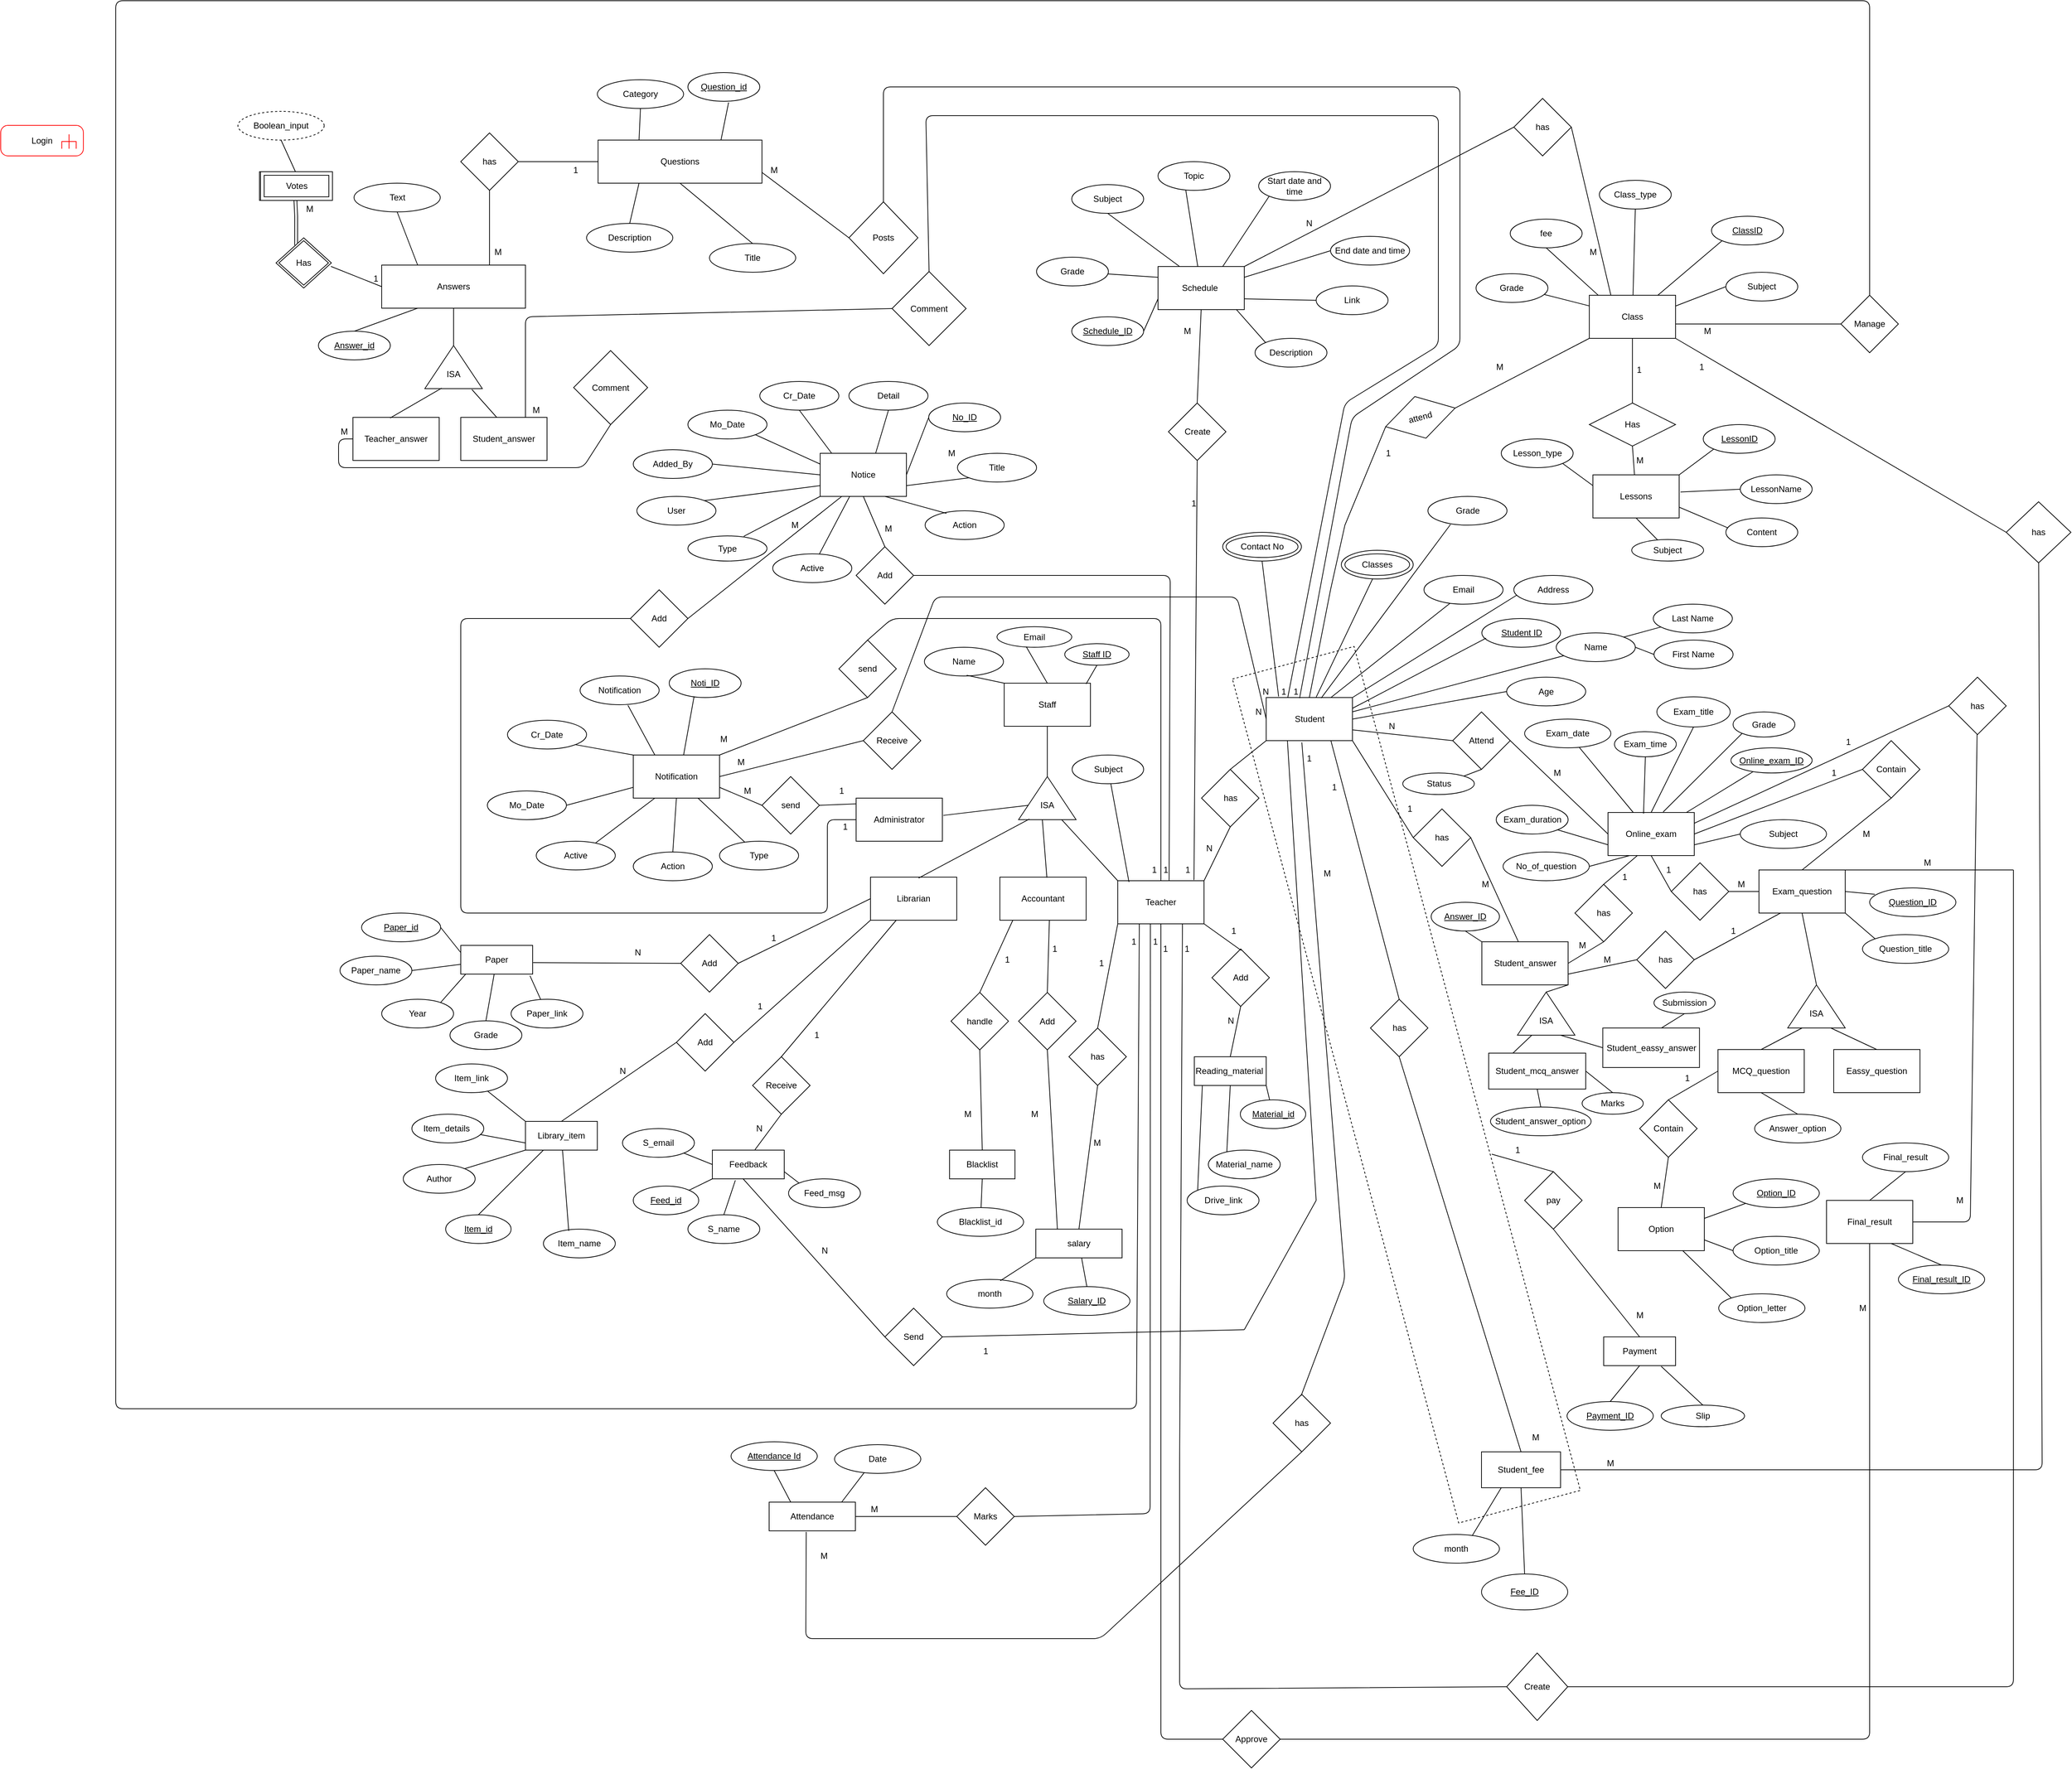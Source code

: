 <mxfile version="17.4.6" type="github"><diagram id="M_5o9T0Zfa3jsSFbfTRQ" name="Page-1"><mxGraphModel dx="6844" dy="3669" grid="1" gridSize="10" guides="1" tooltips="1" connect="1" arrows="1" fold="1" page="1" pageScale="1" pageWidth="827" pageHeight="1169" math="0" shadow="0"><root><mxCell id="0"/><mxCell id="1" parent="0"/><mxCell id="SF_l1mnsRShW8xOKGkz_-20" value="" style="ellipse;whiteSpace=wrap;html=1;align=center;" parent="1" vertex="1"><mxGeometry x="665" y="125" width="100" height="40" as="geometry"/></mxCell><mxCell id="R-2MHPUn--8WQAwCCb6K-1" value="Staff" style="rounded=0;whiteSpace=wrap;html=1;" parent="1" vertex="1"><mxGeometry x="196" y="310" width="120" height="60" as="geometry"/></mxCell><mxCell id="FCwzWYWyEZL-nI-lO-xA-1" value="Class" style="whiteSpace=wrap;html=1;align=center;" parent="1" vertex="1"><mxGeometry x="1010" y="-230" width="120" height="60" as="geometry"/></mxCell><mxCell id="OgyhvdS7l7weuyLec3pg-1" value="Online_exam" style="rounded=0;whiteSpace=wrap;html=1;" parent="1" vertex="1"><mxGeometry x="1036" y="490" width="120" height="60" as="geometry"/></mxCell><mxCell id="FCwzWYWyEZL-nI-lO-xA-2" value="fee" style="ellipse;whiteSpace=wrap;html=1;align=center;" parent="1" vertex="1"><mxGeometry x="900" y="-336" width="100" height="40" as="geometry"/></mxCell><mxCell id="FCwzWYWyEZL-nI-lO-xA-3" value="ClassID" style="ellipse;whiteSpace=wrap;html=1;align=center;fontStyle=4;" parent="1" vertex="1"><mxGeometry x="1180" y="-340" width="100" height="40" as="geometry"/></mxCell><mxCell id="gWIL4lwPZoUMI15kpGQ2-2" value="Reading_material&amp;nbsp;" style="whiteSpace=wrap;html=1;align=center;" parent="1" vertex="1"><mxGeometry x="460.5" y="830" width="100" height="40" as="geometry"/></mxCell><mxCell id="gWIL4lwPZoUMI15kpGQ2-3" value="Feedback" style="whiteSpace=wrap;html=1;align=center;" parent="1" vertex="1"><mxGeometry x="-210" y="960" width="100" height="40" as="geometry"/></mxCell><mxCell id="gWIL4lwPZoUMI15kpGQ2-4" value="Paper" style="whiteSpace=wrap;html=1;align=center;" parent="1" vertex="1"><mxGeometry x="-560" y="675" width="100" height="40" as="geometry"/></mxCell><mxCell id="gWIL4lwPZoUMI15kpGQ2-6" value="Paper_name" style="ellipse;whiteSpace=wrap;html=1;align=center;" parent="1" vertex="1"><mxGeometry x="-728" y="690" width="100" height="40" as="geometry"/></mxCell><mxCell id="gWIL4lwPZoUMI15kpGQ2-7" value="Year" style="ellipse;whiteSpace=wrap;html=1;align=center;" parent="1" vertex="1"><mxGeometry x="-670" y="750" width="100" height="40" as="geometry"/></mxCell><mxCell id="gWIL4lwPZoUMI15kpGQ2-8" value="Library_item" style="whiteSpace=wrap;html=1;align=center;" parent="1" vertex="1"><mxGeometry x="-470" y="920" width="100" height="40" as="geometry"/></mxCell><mxCell id="FCwzWYWyEZL-nI-lO-xA-7" value="Lessons" style="whiteSpace=wrap;html=1;align=center;" parent="1" vertex="1"><mxGeometry x="1015" y="20" width="120" height="60" as="geometry"/></mxCell><mxCell id="VxVEOMAt9AinIQTccfHf-1" value="Exam_question" style="rounded=0;whiteSpace=wrap;html=1;" parent="1" vertex="1"><mxGeometry x="1246" y="570" width="120" height="60" as="geometry"/></mxCell><mxCell id="GwoW-9eUFXNhQJcoqlGR-5" value="No_ID" style="ellipse;whiteSpace=wrap;html=1;align=center;fontStyle=4;" parent="1" vertex="1"><mxGeometry x="91" y="-80" width="100" height="40" as="geometry"/></mxCell><mxCell id="GwoW-9eUFXNhQJcoqlGR-10" value="Detail" style="ellipse;whiteSpace=wrap;html=1;align=center;" parent="1" vertex="1"><mxGeometry x="-20" y="-110" width="110" height="40" as="geometry"/></mxCell><mxCell id="VxVEOMAt9AinIQTccfHf-3" value="" style="endArrow=none;html=1;entryX=0.5;entryY=1;entryDx=0;entryDy=0;exitX=1;exitY=0.5;exitDx=0;exitDy=0;" parent="1" source="VxVEOMAt9AinIQTccfHf-2" target="VxVEOMAt9AinIQTccfHf-1" edge="1"><mxGeometry width="50" height="50" relative="1" as="geometry"><mxPoint x="1230" y="680" as="sourcePoint"/><mxPoint x="1280" y="630" as="targetPoint"/></mxGeometry></mxCell><mxCell id="GwoW-9eUFXNhQJcoqlGR-11" value="Title" style="ellipse;whiteSpace=wrap;html=1;align=center;" parent="1" vertex="1"><mxGeometry x="131" y="-10" width="110" height="40" as="geometry"/></mxCell><mxCell id="FCwzWYWyEZL-nI-lO-xA-8" value="Class_type&lt;br&gt;" style="ellipse;whiteSpace=wrap;html=1;align=center;" parent="1" vertex="1"><mxGeometry x="1024" y="-390" width="100" height="40" as="geometry"/></mxCell><mxCell id="VxVEOMAt9AinIQTccfHf-4" value="MCQ_question" style="rounded=0;whiteSpace=wrap;html=1;" parent="1" vertex="1"><mxGeometry x="1189" y="820" width="120" height="60" as="geometry"/></mxCell><mxCell id="FCwzWYWyEZL-nI-lO-xA-9" value="Subject" style="ellipse;whiteSpace=wrap;html=1;align=center;" parent="1" vertex="1"><mxGeometry x="1200" y="-262" width="100" height="40" as="geometry"/></mxCell><mxCell id="VxVEOMAt9AinIQTccfHf-5" value="Eassy_question" style="rounded=0;whiteSpace=wrap;html=1;" parent="1" vertex="1"><mxGeometry x="1350" y="820" width="120" height="60" as="geometry"/></mxCell><mxCell id="FCwzWYWyEZL-nI-lO-xA-10" value="LessonName" style="ellipse;whiteSpace=wrap;html=1;align=center;" parent="1" vertex="1"><mxGeometry x="1220" y="20" width="100" height="40" as="geometry"/></mxCell><mxCell id="VxVEOMAt9AinIQTccfHf-6" value="" style="endArrow=none;html=1;entryX=0;entryY=0.25;entryDx=0;entryDy=0;exitX=0.5;exitY=0;exitDx=0;exitDy=0;" parent="1" source="VxVEOMAt9AinIQTccfHf-4" target="VxVEOMAt9AinIQTccfHf-2" edge="1"><mxGeometry width="50" height="50" relative="1" as="geometry"><mxPoint x="1200" y="770" as="sourcePoint"/><mxPoint x="1250" y="720" as="targetPoint"/></mxGeometry></mxCell><mxCell id="FCwzWYWyEZL-nI-lO-xA-11" value="LessonID" style="ellipse;whiteSpace=wrap;html=1;align=center;fontStyle=4;" parent="1" vertex="1"><mxGeometry x="1168.5" y="-50" width="100" height="40" as="geometry"/></mxCell><mxCell id="VxVEOMAt9AinIQTccfHf-7" value="" style="endArrow=none;html=1;entryX=0;entryY=0.75;entryDx=0;entryDy=0;exitX=0.5;exitY=0;exitDx=0;exitDy=0;" parent="1" source="VxVEOMAt9AinIQTccfHf-5" target="VxVEOMAt9AinIQTccfHf-2" edge="1"><mxGeometry width="50" height="50" relative="1" as="geometry"><mxPoint x="1430" y="780" as="sourcePoint"/><mxPoint x="1480" y="730" as="targetPoint"/></mxGeometry></mxCell><mxCell id="0ZwmMBX9CB_PH2E3g_sw-1" value="Teacher" style="rounded=0;whiteSpace=wrap;html=1;" parent="1" vertex="1"><mxGeometry x="354" y="585" width="120" height="60" as="geometry"/></mxCell><mxCell id="0ZwmMBX9CB_PH2E3g_sw-2" value="Librarian" style="rounded=0;whiteSpace=wrap;html=1;" parent="1" vertex="1"><mxGeometry x="10" y="580" width="120" height="60" as="geometry"/></mxCell><mxCell id="K8X3NvSoKbJ5HwSeJN3l-2" value="Student_answer" style="rounded=0;whiteSpace=wrap;html=1;" parent="1" vertex="1"><mxGeometry x="860.5" y="670" width="120" height="60" as="geometry"/></mxCell><mxCell id="0ZwmMBX9CB_PH2E3g_sw-3" value="Accountant" style="rounded=0;whiteSpace=wrap;html=1;" parent="1" vertex="1"><mxGeometry x="190" y="580" width="120" height="60" as="geometry"/></mxCell><mxCell id="K8X3NvSoKbJ5HwSeJN3l-3" value="Option" style="rounded=0;whiteSpace=wrap;html=1;" parent="1" vertex="1"><mxGeometry x="1050" y="1040" width="120" height="60" as="geometry"/></mxCell><mxCell id="0ZwmMBX9CB_PH2E3g_sw-4" value="Student" style="rounded=0;whiteSpace=wrap;html=1;" parent="1" vertex="1"><mxGeometry x="560.5" y="330" width="120" height="60" as="geometry"/></mxCell><mxCell id="0ZwmMBX9CB_PH2E3g_sw-5" value="" style="triangle;whiteSpace=wrap;html=1;rotation=-90;" parent="1" vertex="1"><mxGeometry x="226" y="430" width="60" height="80" as="geometry"/></mxCell><mxCell id="0ZwmMBX9CB_PH2E3g_sw-6" value="ISA" style="text;html=1;strokeColor=none;fillColor=none;align=center;verticalAlign=middle;whiteSpace=wrap;rounded=0;" parent="1" vertex="1"><mxGeometry x="236" y="470" width="40" height="20" as="geometry"/></mxCell><mxCell id="GwoW-9eUFXNhQJcoqlGR-12" value="Cr_Date" style="ellipse;whiteSpace=wrap;html=1;align=center;" parent="1" vertex="1"><mxGeometry x="-144" y="-110" width="110" height="40" as="geometry"/></mxCell><mxCell id="0ZwmMBX9CB_PH2E3g_sw-7" value="" style="endArrow=none;html=1;entryX=0.5;entryY=1;entryDx=0;entryDy=0;exitX=1;exitY=0.5;exitDx=0;exitDy=0;" parent="1" source="0ZwmMBX9CB_PH2E3g_sw-5" target="R-2MHPUn--8WQAwCCb6K-1" edge="1"><mxGeometry width="50" height="50" relative="1" as="geometry"><mxPoint x="376" y="430" as="sourcePoint"/><mxPoint x="446" y="360" as="targetPoint"/></mxGeometry></mxCell><mxCell id="0ZwmMBX9CB_PH2E3g_sw-8" value="" style="endArrow=none;html=1;entryX=0;entryY=0.75;entryDx=0;entryDy=0;exitX=0;exitY=0;exitDx=0;exitDy=0;" parent="1" source="0ZwmMBX9CB_PH2E3g_sw-1" target="0ZwmMBX9CB_PH2E3g_sw-5" edge="1"><mxGeometry width="50" height="50" relative="1" as="geometry"><mxPoint x="545.71" y="550" as="sourcePoint"/><mxPoint x="545.71" y="484" as="targetPoint"/></mxGeometry></mxCell><mxCell id="0ZwmMBX9CB_PH2E3g_sw-9" value="" style="endArrow=none;html=1;entryX=0.006;entryY=0.413;entryDx=0;entryDy=0;exitX=0.545;exitY=0.012;exitDx=0;exitDy=0;exitPerimeter=0;entryPerimeter=0;" parent="1" source="0ZwmMBX9CB_PH2E3g_sw-3" target="0ZwmMBX9CB_PH2E3g_sw-5" edge="1"><mxGeometry width="50" height="50" relative="1" as="geometry"><mxPoint x="496" y="590.72" as="sourcePoint"/><mxPoint x="427.48" y="496" as="targetPoint"/></mxGeometry></mxCell><mxCell id="K307Wzx5Uyk_XyWvb7QZ-1" value="Schedule&amp;nbsp;" style="rounded=0;whiteSpace=wrap;html=1;" parent="1" vertex="1"><mxGeometry x="410" y="-270" width="120" height="60" as="geometry"/></mxCell><mxCell id="0ZwmMBX9CB_PH2E3g_sw-10" value="" style="endArrow=none;html=1;exitX=0.558;exitY=0.021;exitDx=0;exitDy=0;exitPerimeter=0;entryX=0.014;entryY=0.187;entryDx=0;entryDy=0;entryPerimeter=0;" parent="1" source="0ZwmMBX9CB_PH2E3g_sw-2" target="0ZwmMBX9CB_PH2E3g_sw-5" edge="1"><mxGeometry width="50" height="50" relative="1" as="geometry"><mxPoint x="326.0" y="580" as="sourcePoint"/><mxPoint x="417" y="486" as="targetPoint"/></mxGeometry></mxCell><mxCell id="GwoW-9eUFXNhQJcoqlGR-13" value="Mo_Date" style="ellipse;whiteSpace=wrap;html=1;align=center;" parent="1" vertex="1"><mxGeometry x="-244" y="-70" width="110" height="40" as="geometry"/></mxCell><mxCell id="GwoW-9eUFXNhQJcoqlGR-14" value="Added_By" style="ellipse;whiteSpace=wrap;html=1;align=center;" parent="1" vertex="1"><mxGeometry x="-320" y="-15" width="110" height="40" as="geometry"/></mxCell><mxCell id="GwoW-9eUFXNhQJcoqlGR-15" value="User" style="ellipse;whiteSpace=wrap;html=1;align=center;" parent="1" vertex="1"><mxGeometry x="-315" y="50" width="110" height="40" as="geometry"/></mxCell><mxCell id="K307Wzx5Uyk_XyWvb7QZ-3" value="&lt;u&gt;Schedule_ID&lt;/u&gt;" style="ellipse;whiteSpace=wrap;html=1;align=center;" parent="1" vertex="1"><mxGeometry x="290" y="-200" width="100" height="40" as="geometry"/></mxCell><mxCell id="GwoW-9eUFXNhQJcoqlGR-16" value="Active" style="ellipse;whiteSpace=wrap;html=1;align=center;" parent="1" vertex="1"><mxGeometry x="-126" y="130" width="110" height="40" as="geometry"/></mxCell><mxCell id="GwoW-9eUFXNhQJcoqlGR-17" value="Action" style="ellipse;whiteSpace=wrap;html=1;align=center;" parent="1" vertex="1"><mxGeometry x="86" y="70" width="110" height="40" as="geometry"/></mxCell><mxCell id="GwoW-9eUFXNhQJcoqlGR-19" value="Notification" style="rounded=0;whiteSpace=wrap;html=1;" parent="1" vertex="1"><mxGeometry x="-320" y="410" width="120" height="60" as="geometry"/></mxCell><mxCell id="0ZwmMBX9CB_PH2E3g_sw-11" value="Name" style="ellipse;whiteSpace=wrap;html=1;align=center;" parent="1" vertex="1"><mxGeometry x="964" y="240" width="110" height="40" as="geometry"/></mxCell><mxCell id="0ZwmMBX9CB_PH2E3g_sw-12" value="First Name" style="ellipse;whiteSpace=wrap;html=1;align=center;" parent="1" vertex="1"><mxGeometry x="1100" y="250" width="110" height="40" as="geometry"/></mxCell><mxCell id="iZ0bgMCoI2NrM_kVkU7W-3" value="Grade" style="ellipse;whiteSpace=wrap;html=1;align=center;" parent="1" vertex="1"><mxGeometry x="241" y="-283" width="100" height="40" as="geometry"/></mxCell><mxCell id="b9c7Hga8VgIeeOIJwBWF-2" value="Attend" style="rhombus;whiteSpace=wrap;html=1;" parent="1" vertex="1"><mxGeometry x="820" y="350" width="80" height="80" as="geometry"/></mxCell><mxCell id="iZ0bgMCoI2NrM_kVkU7W-4" value="Subject" style="ellipse;whiteSpace=wrap;html=1;align=center;" parent="1" vertex="1"><mxGeometry x="290" y="-384" width="100" height="40" as="geometry"/></mxCell><mxCell id="0ZwmMBX9CB_PH2E3g_sw-13" value="Last Name" style="ellipse;whiteSpace=wrap;html=1;align=center;" parent="1" vertex="1"><mxGeometry x="1099" y="200.0" width="110" height="40" as="geometry"/></mxCell><mxCell id="iZ0bgMCoI2NrM_kVkU7W-5" value="Topic" style="ellipse;whiteSpace=wrap;html=1;align=center;" parent="1" vertex="1"><mxGeometry x="410" y="-416" width="100" height="40" as="geometry"/></mxCell><mxCell id="GwoW-9eUFXNhQJcoqlGR-20" value="Notice" style="rounded=0;whiteSpace=wrap;html=1;" parent="1" vertex="1"><mxGeometry x="-60" y="-10" width="120" height="60" as="geometry"/></mxCell><mxCell id="BmbAjrQ7ErxFybZsGOEc-1" value="" style="endArrow=none;html=1;entryX=0.5;entryY=1;entryDx=0;entryDy=0;exitX=0.5;exitY=0;exitDx=0;exitDy=0;" parent="1" target="BmbAjrQ7ErxFybZsGOEc-19" edge="1"><mxGeometry width="50" height="50" relative="1" as="geometry"><mxPoint x="300" y="1070.0" as="sourcePoint"/><mxPoint x="590" y="1140" as="targetPoint"/></mxGeometry></mxCell><mxCell id="GwoW-9eUFXNhQJcoqlGR-21" value="" style="endArrow=none;html=1;exitX=0.591;exitY=0;exitDx=0;exitDy=0;exitPerimeter=0;entryX=0.342;entryY=1;entryDx=0;entryDy=0;entryPerimeter=0;" parent="1" source="GwoW-9eUFXNhQJcoqlGR-16" target="GwoW-9eUFXNhQJcoqlGR-20" edge="1"><mxGeometry width="50" height="50" relative="1" as="geometry"><mxPoint x="-234" y="260" as="sourcePoint"/><mxPoint x="-30" y="50" as="targetPoint"/><Array as="points"/></mxGeometry></mxCell><mxCell id="iZ0bgMCoI2NrM_kVkU7W-6" value="Start date and time" style="ellipse;whiteSpace=wrap;html=1;align=center;" parent="1" vertex="1"><mxGeometry x="550" y="-402" width="100" height="40" as="geometry"/></mxCell><mxCell id="GwoW-9eUFXNhQJcoqlGR-22" value="" style="endArrow=none;html=1;entryX=0.75;entryY=1;entryDx=0;entryDy=0;exitX=0.271;exitY=0.09;exitDx=0;exitDy=0;exitPerimeter=0;" parent="1" source="GwoW-9eUFXNhQJcoqlGR-17" target="GwoW-9eUFXNhQJcoqlGR-20" edge="1"><mxGeometry width="50" height="50" relative="1" as="geometry"><mxPoint x="36" y="110" as="sourcePoint"/><mxPoint x="86" y="60" as="targetPoint"/></mxGeometry></mxCell><mxCell id="b9c7Hga8VgIeeOIJwBWF-3" value="" style="endArrow=none;html=1;exitX=1;exitY=0.75;exitDx=0;exitDy=0;entryX=0;entryY=0.5;entryDx=0;entryDy=0;" parent="1" source="0ZwmMBX9CB_PH2E3g_sw-4" target="b9c7Hga8VgIeeOIJwBWF-2" edge="1"><mxGeometry width="50" height="50" relative="1" as="geometry"><mxPoint x="660" y="330" as="sourcePoint"/><mxPoint x="710" y="280" as="targetPoint"/></mxGeometry></mxCell><mxCell id="GwoW-9eUFXNhQJcoqlGR-23" value="" style="endArrow=none;html=1;entryX=1;entryY=0.5;entryDx=0;entryDy=0;exitX=0;exitY=0.5;exitDx=0;exitDy=0;" parent="1" source="GwoW-9eUFXNhQJcoqlGR-5" target="GwoW-9eUFXNhQJcoqlGR-20" edge="1"><mxGeometry width="50" height="50" relative="1" as="geometry"><mxPoint x="190" y="10" as="sourcePoint"/><mxPoint x="-110" y="60" as="targetPoint"/></mxGeometry></mxCell><mxCell id="iZ0bgMCoI2NrM_kVkU7W-7" value="End date and time" style="ellipse;whiteSpace=wrap;html=1;align=center;" parent="1" vertex="1"><mxGeometry x="650" y="-312" width="110" height="40" as="geometry"/></mxCell><mxCell id="GwoW-9eUFXNhQJcoqlGR-24" value="" style="endArrow=none;html=1;entryX=1;entryY=0.75;entryDx=0;entryDy=0;exitX=0;exitY=1;exitDx=0;exitDy=0;" parent="1" source="GwoW-9eUFXNhQJcoqlGR-11" target="GwoW-9eUFXNhQJcoqlGR-20" edge="1"><mxGeometry width="50" height="50" relative="1" as="geometry"><mxPoint x="86" as="sourcePoint"/><mxPoint x="66" y="-60" as="targetPoint"/></mxGeometry></mxCell><mxCell id="b9c7Hga8VgIeeOIJwBWF-4" value="" style="endArrow=none;html=1;exitX=1;exitY=0.5;exitDx=0;exitDy=0;entryX=0;entryY=0.5;entryDx=0;entryDy=0;" parent="1" source="b9c7Hga8VgIeeOIJwBWF-2" target="OgyhvdS7l7weuyLec3pg-1" edge="1"><mxGeometry width="50" height="50" relative="1" as="geometry"><mxPoint x="960" y="410" as="sourcePoint"/><mxPoint x="1010" y="360" as="targetPoint"/></mxGeometry></mxCell><mxCell id="GwoW-9eUFXNhQJcoqlGR-25" value="" style="endArrow=none;html=1;entryX=0.642;entryY=0.007;entryDx=0;entryDy=0;exitX=0.5;exitY=1;exitDx=0;exitDy=0;entryPerimeter=0;" parent="1" source="GwoW-9eUFXNhQJcoqlGR-10" target="GwoW-9eUFXNhQJcoqlGR-20" edge="1"><mxGeometry width="50" height="50" relative="1" as="geometry"><mxPoint x="66" y="140" as="sourcePoint"/><mxPoint x="46" y="80" as="targetPoint"/></mxGeometry></mxCell><mxCell id="b9c7Hga8VgIeeOIJwBWF-5" value="N" style="text;html=1;align=center;verticalAlign=middle;resizable=0;points=[];autosize=1;strokeColor=none;" parent="1" vertex="1"><mxGeometry x="725" y="360" width="20" height="20" as="geometry"/></mxCell><mxCell id="BmbAjrQ7ErxFybZsGOEc-19" value="has" style="rhombus;whiteSpace=wrap;html=1;rotation=0;" parent="1" vertex="1"><mxGeometry x="286" y="790" width="80" height="80" as="geometry"/></mxCell><mxCell id="GwoW-9eUFXNhQJcoqlGR-26" value="" style="endArrow=none;html=1;entryX=0.5;entryY=1;entryDx=0;entryDy=0;" parent="1" target="GwoW-9eUFXNhQJcoqlGR-12" edge="1"><mxGeometry width="50" height="50" relative="1" as="geometry"><mxPoint x="-44" y="-10" as="sourcePoint"/><mxPoint x="-64" y="-70" as="targetPoint"/></mxGeometry></mxCell><mxCell id="BmbAjrQ7ErxFybZsGOEc-20" value="" style="endArrow=none;html=1;exitX=0.5;exitY=0;exitDx=0;exitDy=0;entryX=0;entryY=1;entryDx=0;entryDy=0;" parent="1" source="BmbAjrQ7ErxFybZsGOEc-19" target="0ZwmMBX9CB_PH2E3g_sw-1" edge="1"><mxGeometry width="50" height="50" relative="1" as="geometry"><mxPoint x="590" y="1060" as="sourcePoint"/><mxPoint x="316" y="720" as="targetPoint"/></mxGeometry></mxCell><mxCell id="b9c7Hga8VgIeeOIJwBWF-6" value="M" style="text;html=1;align=center;verticalAlign=middle;resizable=0;points=[];autosize=1;strokeColor=none;" parent="1" vertex="1"><mxGeometry x="950" y="425" width="30" height="20" as="geometry"/></mxCell><mxCell id="7itRraBL80M5-BY0XSh3-4" value="Subject" style="ellipse;whiteSpace=wrap;html=1;align=center;" parent="1" vertex="1"><mxGeometry x="1069" y="110" width="100" height="30" as="geometry"/></mxCell><mxCell id="GwoW-9eUFXNhQJcoqlGR-27" value="" style="endArrow=none;html=1;exitX=0;exitY=0.25;exitDx=0;exitDy=0;entryX=1;entryY=1;entryDx=0;entryDy=0;" parent="1" source="GwoW-9eUFXNhQJcoqlGR-20" target="GwoW-9eUFXNhQJcoqlGR-13" edge="1"><mxGeometry width="50" height="50" relative="1" as="geometry"><mxPoint x="-114" y="20" as="sourcePoint"/><mxPoint x="-134" y="-40" as="targetPoint"/></mxGeometry></mxCell><mxCell id="0ZwmMBX9CB_PH2E3g_sw-14" value="" style="endArrow=none;html=1;" parent="1" target="0ZwmMBX9CB_PH2E3g_sw-11" edge="1"><mxGeometry width="50" height="50" relative="1" as="geometry"><mxPoint x="680" y="350" as="sourcePoint"/><mxPoint x="494.5" y="250" as="targetPoint"/></mxGeometry></mxCell><mxCell id="GwoW-9eUFXNhQJcoqlGR-28" value="" style="endArrow=none;html=1;entryX=1;entryY=0.5;entryDx=0;entryDy=0;exitX=0;exitY=0.5;exitDx=0;exitDy=0;" parent="1" source="GwoW-9eUFXNhQJcoqlGR-20" target="GwoW-9eUFXNhQJcoqlGR-14" edge="1"><mxGeometry width="50" height="50" relative="1" as="geometry"><mxPoint x="-74" y="20" as="sourcePoint"/><mxPoint x="-134" y="-20" as="targetPoint"/></mxGeometry></mxCell><mxCell id="b9c7Hga8VgIeeOIJwBWF-7" value="Contain" style="rhombus;whiteSpace=wrap;html=1;" parent="1" vertex="1"><mxGeometry x="1080" y="890" width="80" height="80" as="geometry"/></mxCell><mxCell id="GwoW-9eUFXNhQJcoqlGR-30" value="" style="endArrow=none;html=1;entryX=1;entryY=0;entryDx=0;entryDy=0;exitX=0;exitY=0.75;exitDx=0;exitDy=0;" parent="1" source="GwoW-9eUFXNhQJcoqlGR-20" target="GwoW-9eUFXNhQJcoqlGR-15" edge="1"><mxGeometry width="50" height="50" relative="1" as="geometry"><mxPoint x="-60" y="43" as="sourcePoint"/><mxPoint x="-124" y="20" as="targetPoint"/></mxGeometry></mxCell><mxCell id="0ZwmMBX9CB_PH2E3g_sw-15" value="" style="endArrow=none;html=1;entryX=0;entryY=0.5;entryDx=0;entryDy=0;exitX=1;exitY=0.5;exitDx=0;exitDy=0;" parent="1" source="0ZwmMBX9CB_PH2E3g_sw-11" target="0ZwmMBX9CB_PH2E3g_sw-12" edge="1"><mxGeometry width="50" height="50" relative="1" as="geometry"><mxPoint x="630" y="210" as="sourcePoint"/><mxPoint x="660" y="175" as="targetPoint"/></mxGeometry></mxCell><mxCell id="GwoW-9eUFXNhQJcoqlGR-31" value="Notification" style="ellipse;whiteSpace=wrap;html=1;align=center;" parent="1" vertex="1"><mxGeometry x="-394" y="300" width="110" height="40" as="geometry"/></mxCell><mxCell id="GwoW-9eUFXNhQJcoqlGR-32" value="Noti_ID" style="ellipse;whiteSpace=wrap;html=1;align=center;fontStyle=4;" parent="1" vertex="1"><mxGeometry x="-270" y="290" width="100" height="40" as="geometry"/></mxCell><mxCell id="iZ0bgMCoI2NrM_kVkU7W-11" value="Link" style="ellipse;whiteSpace=wrap;html=1;align=center;" parent="1" vertex="1"><mxGeometry x="630" y="-243" width="100" height="40" as="geometry"/></mxCell><mxCell id="0ZwmMBX9CB_PH2E3g_sw-16" value="" style="endArrow=none;html=1;exitX=1;exitY=0;exitDx=0;exitDy=0;" parent="1" source="0ZwmMBX9CB_PH2E3g_sw-11" target="0ZwmMBX9CB_PH2E3g_sw-13" edge="1"><mxGeometry width="50" height="50" relative="1" as="geometry"><mxPoint x="500.0" y="210.0" as="sourcePoint"/><mxPoint x="560.62" y="166.6" as="targetPoint"/></mxGeometry></mxCell><mxCell id="iZ0bgMCoI2NrM_kVkU7W-12" value="Description" style="ellipse;whiteSpace=wrap;html=1;align=center;" parent="1" vertex="1"><mxGeometry x="545" y="-170" width="100" height="40" as="geometry"/></mxCell><mxCell id="b9c7Hga8VgIeeOIJwBWF-8" value="" style="endArrow=none;html=1;exitX=0.5;exitY=0;exitDx=0;exitDy=0;entryX=0;entryY=0.5;entryDx=0;entryDy=0;" parent="1" source="b9c7Hga8VgIeeOIJwBWF-7" target="VxVEOMAt9AinIQTccfHf-4" edge="1"><mxGeometry width="50" height="50" relative="1" as="geometry"><mxPoint x="1070" y="850" as="sourcePoint"/><mxPoint x="1120" y="800" as="targetPoint"/></mxGeometry></mxCell><mxCell id="b9c7Hga8VgIeeOIJwBWF-9" value="" style="endArrow=none;html=1;entryX=0.5;entryY=1;entryDx=0;entryDy=0;exitX=0.5;exitY=0;exitDx=0;exitDy=0;" parent="1" source="K8X3NvSoKbJ5HwSeJN3l-3" target="b9c7Hga8VgIeeOIJwBWF-7" edge="1"><mxGeometry width="50" height="50" relative="1" as="geometry"><mxPoint x="1150" y="990" as="sourcePoint"/><mxPoint x="1200" y="940" as="targetPoint"/></mxGeometry></mxCell><mxCell id="b9c7Hga8VgIeeOIJwBWF-10" value="1" style="text;html=1;align=center;verticalAlign=middle;resizable=0;points=[];autosize=1;strokeColor=none;" parent="1" vertex="1"><mxGeometry x="1136" y="850" width="20" height="20" as="geometry"/></mxCell><mxCell id="b9c7Hga8VgIeeOIJwBWF-11" value="M" style="text;html=1;align=center;verticalAlign=middle;resizable=0;points=[];autosize=1;strokeColor=none;" parent="1" vertex="1"><mxGeometry x="1089" y="1000" width="30" height="20" as="geometry"/></mxCell><mxCell id="b9c7Hga8VgIeeOIJwBWF-13" value="Contain" style="rhombus;whiteSpace=wrap;html=1;" parent="1" vertex="1"><mxGeometry x="1390" y="390" width="80" height="80" as="geometry"/></mxCell><mxCell id="GwoW-9eUFXNhQJcoqlGR-33" value="Cr_Date" style="ellipse;whiteSpace=wrap;html=1;align=center;" parent="1" vertex="1"><mxGeometry x="-495" y="361.6" width="110" height="40" as="geometry"/></mxCell><mxCell id="0ZwmMBX9CB_PH2E3g_sw-20" value="has" style="rhombus;whiteSpace=wrap;html=1;direction=south;" parent="1" vertex="1"><mxGeometry x="470.5" y="430" width="80" height="80" as="geometry"/></mxCell><mxCell id="GwoW-9eUFXNhQJcoqlGR-34" value="Mo_Date" style="ellipse;whiteSpace=wrap;html=1;align=center;" parent="1" vertex="1"><mxGeometry x="-523" y="460" width="110" height="40" as="geometry"/></mxCell><mxCell id="b9c7Hga8VgIeeOIJwBWF-14" value="" style="endArrow=none;html=1;exitX=1;exitY=0.5;exitDx=0;exitDy=0;entryX=0;entryY=0.5;entryDx=0;entryDy=0;" parent="1" source="OgyhvdS7l7weuyLec3pg-1" target="b9c7Hga8VgIeeOIJwBWF-13" edge="1"><mxGeometry width="50" height="50" relative="1" as="geometry"><mxPoint x="1280" y="430" as="sourcePoint"/><mxPoint x="1330" y="380" as="targetPoint"/></mxGeometry></mxCell><mxCell id="GwoW-9eUFXNhQJcoqlGR-35" value="Active" style="ellipse;whiteSpace=wrap;html=1;align=center;" parent="1" vertex="1"><mxGeometry x="-455" y="530" width="110" height="40" as="geometry"/></mxCell><mxCell id="GwoW-9eUFXNhQJcoqlGR-36" value="Action" style="ellipse;whiteSpace=wrap;html=1;align=center;" parent="1" vertex="1"><mxGeometry x="-320" y="545" width="110" height="40" as="geometry"/></mxCell><mxCell id="b9c7Hga8VgIeeOIJwBWF-15" value="" style="endArrow=none;html=1;exitX=0.5;exitY=1;exitDx=0;exitDy=0;entryX=0.5;entryY=0;entryDx=0;entryDy=0;" parent="1" source="b9c7Hga8VgIeeOIJwBWF-13" target="VxVEOMAt9AinIQTccfHf-1" edge="1"><mxGeometry width="50" height="50" relative="1" as="geometry"><mxPoint x="1510" y="440" as="sourcePoint"/><mxPoint x="1560" y="390" as="targetPoint"/></mxGeometry></mxCell><mxCell id="BmbAjrQ7ErxFybZsGOEc-21" value="&lt;u&gt;Salary_ID&lt;/u&gt;" style="ellipse;whiteSpace=wrap;html=1;" parent="1" vertex="1"><mxGeometry x="251" y="1150" width="120" height="40" as="geometry"/></mxCell><mxCell id="BmbAjrQ7ErxFybZsGOEc-22" value="" style="endArrow=none;html=1;exitX=0.5;exitY=0;exitDx=0;exitDy=0;" parent="1" source="BmbAjrQ7ErxFybZsGOEc-21" edge="1"><mxGeometry width="50" height="50" relative="1" as="geometry"><mxPoint x="780" y="1680" as="sourcePoint"/><mxPoint x="303.667" y="1110.0" as="targetPoint"/></mxGeometry></mxCell><mxCell id="GwoW-9eUFXNhQJcoqlGR-37" value="" style="endArrow=none;html=1;entryX=0.605;entryY=1.02;entryDx=0;entryDy=0;entryPerimeter=0;exitX=0.25;exitY=0;exitDx=0;exitDy=0;" parent="1" source="GwoW-9eUFXNhQJcoqlGR-19" target="GwoW-9eUFXNhQJcoqlGR-31" edge="1"><mxGeometry width="50" height="50" relative="1" as="geometry"><mxPoint x="-300" y="470" as="sourcePoint"/><mxPoint x="-250" y="420" as="targetPoint"/></mxGeometry></mxCell><mxCell id="BmbAjrQ7ErxFybZsGOEc-23" value="Student_fee" style="rounded=0;whiteSpace=wrap;html=1;" parent="1" vertex="1"><mxGeometry x="860" y="1380" width="110" height="50" as="geometry"/></mxCell><mxCell id="ElF4rmFvOYkhaGS9MpUQ-2" value="" style="endArrow=none;html=1;entryX=0;entryY=0.75;entryDx=0;entryDy=0;exitX=1;exitY=0.5;exitDx=0;exitDy=0;" parent="1" source="K307Wzx5Uyk_XyWvb7QZ-3" target="K307Wzx5Uyk_XyWvb7QZ-1" edge="1"><mxGeometry width="50" height="50" relative="1" as="geometry"><mxPoint x="355.355" y="-124.142" as="sourcePoint"/><mxPoint x="420" y="-200" as="targetPoint"/></mxGeometry></mxCell><mxCell id="I2o_N9az7uJyAmqmPrKi-1" value="1" style="text;html=1;align=center;verticalAlign=middle;resizable=0;points=[];autosize=1;strokeColor=none;" parent="1" vertex="1"><mxGeometry x="1340" y="425" width="20" height="20" as="geometry"/></mxCell><mxCell id="GwoW-9eUFXNhQJcoqlGR-38" value="" style="endArrow=none;html=1;entryX=0.346;entryY=0.96;entryDx=0;entryDy=0;entryPerimeter=0;" parent="1" target="GwoW-9eUFXNhQJcoqlGR-32" edge="1"><mxGeometry width="50" height="50" relative="1" as="geometry"><mxPoint x="-250" y="410" as="sourcePoint"/><mxPoint x="-253.45" y="420.8" as="targetPoint"/></mxGeometry></mxCell><mxCell id="ElF4rmFvOYkhaGS9MpUQ-4" value="" style="endArrow=none;html=1;entryX=0;entryY=0.25;entryDx=0;entryDy=0;" parent="1" source="iZ0bgMCoI2NrM_kVkU7W-3" target="K307Wzx5Uyk_XyWvb7QZ-1" edge="1"><mxGeometry width="50" height="50" relative="1" as="geometry"><mxPoint x="375.355" y="-104.142" as="sourcePoint"/><mxPoint x="440" y="-180" as="targetPoint"/></mxGeometry></mxCell><mxCell id="I2o_N9az7uJyAmqmPrKi-2" value="M" style="text;html=1;align=center;verticalAlign=middle;resizable=0;points=[];autosize=1;strokeColor=none;" parent="1" vertex="1"><mxGeometry x="1380" y="510" width="30" height="20" as="geometry"/></mxCell><mxCell id="7itRraBL80M5-BY0XSh3-6" value="Has" style="shape=rhombus;perimeter=rhombusPerimeter;whiteSpace=wrap;html=1;align=center;" parent="1" vertex="1"><mxGeometry x="1010" y="-80" width="120" height="60" as="geometry"/></mxCell><mxCell id="ElF4rmFvOYkhaGS9MpUQ-5" value="" style="endArrow=none;html=1;entryX=0.25;entryY=0;entryDx=0;entryDy=0;exitX=0.5;exitY=1;exitDx=0;exitDy=0;" parent="1" source="iZ0bgMCoI2NrM_kVkU7W-4" target="K307Wzx5Uyk_XyWvb7QZ-1" edge="1"><mxGeometry width="50" height="50" relative="1" as="geometry"><mxPoint x="385.355" y="-94.142" as="sourcePoint"/><mxPoint x="450" y="-170" as="targetPoint"/></mxGeometry></mxCell><mxCell id="7itRraBL80M5-BY0XSh3-9" value="" style="endArrow=none;html=1;rounded=0;entryX=0.5;entryY=1;entryDx=0;entryDy=0;" parent="1" source="FCwzWYWyEZL-nI-lO-xA-7" target="7itRraBL80M5-BY0XSh3-6" edge="1"><mxGeometry relative="1" as="geometry"><mxPoint x="810" y="60" as="sourcePoint"/><mxPoint x="970" y="60" as="targetPoint"/></mxGeometry></mxCell><mxCell id="GwoW-9eUFXNhQJcoqlGR-39" value="" style="endArrow=none;html=1;entryX=0;entryY=0;entryDx=0;entryDy=0;exitX=1;exitY=1;exitDx=0;exitDy=0;" parent="1" source="GwoW-9eUFXNhQJcoqlGR-33" target="GwoW-9eUFXNhQJcoqlGR-19" edge="1"><mxGeometry width="50" height="50" relative="1" as="geometry"><mxPoint x="-340" y="520" as="sourcePoint"/><mxPoint x="-290" y="470" as="targetPoint"/></mxGeometry></mxCell><mxCell id="7itRraBL80M5-BY0XSh3-13" value="" style="endArrow=none;html=1;rounded=0;entryX=0.5;entryY=1;entryDx=0;entryDy=0;exitX=0.5;exitY=0;exitDx=0;exitDy=0;" parent="1" source="7itRraBL80M5-BY0XSh3-6" target="FCwzWYWyEZL-nI-lO-xA-1" edge="1"><mxGeometry relative="1" as="geometry"><mxPoint x="780" y="-40" as="sourcePoint"/><mxPoint x="940" y="-40" as="targetPoint"/></mxGeometry></mxCell><mxCell id="ElF4rmFvOYkhaGS9MpUQ-6" value="" style="endArrow=none;html=1;exitX=0.386;exitY=0.99;exitDx=0;exitDy=0;exitPerimeter=0;" parent="1" source="iZ0bgMCoI2NrM_kVkU7W-5" target="K307Wzx5Uyk_XyWvb7QZ-1" edge="1"><mxGeometry width="50" height="50" relative="1" as="geometry"><mxPoint x="535" y="-410" as="sourcePoint"/><mxPoint x="460" y="-160" as="targetPoint"/></mxGeometry></mxCell><mxCell id="7itRraBL80M5-BY0XSh3-14" value="1" style="text;html=1;align=center;verticalAlign=middle;resizable=0;points=[];autosize=1;strokeColor=none;" parent="1" vertex="1"><mxGeometry x="1069" y="-136" width="20" height="20" as="geometry"/></mxCell><mxCell id="GwoW-9eUFXNhQJcoqlGR-40" value="" style="endArrow=none;html=1;entryX=0;entryY=0.75;entryDx=0;entryDy=0;exitX=1;exitY=0.5;exitDx=0;exitDy=0;" parent="1" source="GwoW-9eUFXNhQJcoqlGR-34" target="GwoW-9eUFXNhQJcoqlGR-19" edge="1"><mxGeometry width="50" height="50" relative="1" as="geometry"><mxPoint x="-400" y="580" as="sourcePoint"/><mxPoint x="-350" y="530" as="targetPoint"/></mxGeometry></mxCell><mxCell id="7itRraBL80M5-BY0XSh3-15" value="M" style="text;html=1;align=center;verticalAlign=middle;resizable=0;points=[];autosize=1;strokeColor=none;" parent="1" vertex="1"><mxGeometry x="1065" y="-10" width="30" height="20" as="geometry"/></mxCell><mxCell id="ElF4rmFvOYkhaGS9MpUQ-7" value="" style="endArrow=none;html=1;entryX=0;entryY=1;entryDx=0;entryDy=0;exitX=0.75;exitY=0;exitDx=0;exitDy=0;" parent="1" source="K307Wzx5Uyk_XyWvb7QZ-1" target="iZ0bgMCoI2NrM_kVkU7W-6" edge="1"><mxGeometry width="50" height="50" relative="1" as="geometry"><mxPoint x="405.355" y="-74.142" as="sourcePoint"/><mxPoint x="470" y="-150" as="targetPoint"/></mxGeometry></mxCell><mxCell id="GwoW-9eUFXNhQJcoqlGR-41" value="" style="endArrow=none;html=1;entryX=0.25;entryY=1;entryDx=0;entryDy=0;exitX=0.751;exitY=0.06;exitDx=0;exitDy=0;exitPerimeter=0;" parent="1" source="GwoW-9eUFXNhQJcoqlGR-35" target="GwoW-9eUFXNhQJcoqlGR-19" edge="1"><mxGeometry width="50" height="50" relative="1" as="geometry"><mxPoint x="-310" y="590" as="sourcePoint"/><mxPoint x="-260" y="540" as="targetPoint"/></mxGeometry></mxCell><mxCell id="ElF4rmFvOYkhaGS9MpUQ-8" value="" style="endArrow=none;html=1;entryX=0;entryY=0.5;entryDx=0;entryDy=0;exitX=1;exitY=0.25;exitDx=0;exitDy=0;" parent="1" source="K307Wzx5Uyk_XyWvb7QZ-1" target="iZ0bgMCoI2NrM_kVkU7W-7" edge="1"><mxGeometry width="50" height="50" relative="1" as="geometry"><mxPoint x="415.355" y="-64.142" as="sourcePoint"/><mxPoint x="480" y="-140" as="targetPoint"/></mxGeometry></mxCell><mxCell id="GwoW-9eUFXNhQJcoqlGR-42" value="" style="endArrow=none;html=1;exitX=0.5;exitY=0;exitDx=0;exitDy=0;entryX=0.5;entryY=1;entryDx=0;entryDy=0;" parent="1" source="GwoW-9eUFXNhQJcoqlGR-36" target="GwoW-9eUFXNhQJcoqlGR-19" edge="1"><mxGeometry width="50" height="50" relative="1" as="geometry"><mxPoint x="-180" y="580" as="sourcePoint"/><mxPoint x="-190" y="531" as="targetPoint"/></mxGeometry></mxCell><mxCell id="0ZwmMBX9CB_PH2E3g_sw-23" value="" style="endArrow=none;html=1;exitX=1;exitY=0.5;exitDx=0;exitDy=0;entryX=1;entryY=0;entryDx=0;entryDy=0;" parent="1" source="0ZwmMBX9CB_PH2E3g_sw-20" target="0ZwmMBX9CB_PH2E3g_sw-1" edge="1"><mxGeometry width="50" height="50" relative="1" as="geometry"><mxPoint x="575.56" y="470.0" as="sourcePoint"/><mxPoint x="530.0" y="567.64" as="targetPoint"/></mxGeometry></mxCell><mxCell id="ElF4rmFvOYkhaGS9MpUQ-9" value="" style="endArrow=none;html=1;entryX=0;entryY=0.5;entryDx=0;entryDy=0;exitX=1;exitY=0.75;exitDx=0;exitDy=0;" parent="1" source="K307Wzx5Uyk_XyWvb7QZ-1" target="iZ0bgMCoI2NrM_kVkU7W-11" edge="1"><mxGeometry width="50" height="50" relative="1" as="geometry"><mxPoint x="425.355" y="-54.142" as="sourcePoint"/><mxPoint x="490" y="-130" as="targetPoint"/></mxGeometry></mxCell><mxCell id="ElF4rmFvOYkhaGS9MpUQ-10" value="" style="endArrow=none;html=1;entryX=0;entryY=0;entryDx=0;entryDy=0;exitX=0.908;exitY=0.997;exitDx=0;exitDy=0;exitPerimeter=0;" parent="1" source="K307Wzx5Uyk_XyWvb7QZ-1" target="iZ0bgMCoI2NrM_kVkU7W-12" edge="1"><mxGeometry width="50" height="50" relative="1" as="geometry"><mxPoint x="435.355" y="-44.142" as="sourcePoint"/><mxPoint x="500" y="-120" as="targetPoint"/></mxGeometry></mxCell><mxCell id="XLiFxqXhWqaqg-ymZsb6-1" value="Add" style="rhombus;whiteSpace=wrap;html=1;" parent="1" vertex="1"><mxGeometry x="-10" y="120" width="80" height="80" as="geometry"/></mxCell><mxCell id="kNvfrcT3U_PSBVfQfXv5-1" value="Create" style="rhombus;whiteSpace=wrap;html=1;" parent="1" vertex="1"><mxGeometry x="424.5" y="-80" width="80" height="80" as="geometry"/></mxCell><mxCell id="XLiFxqXhWqaqg-ymZsb6-2" value="" style="endArrow=none;html=1;entryX=0.5;entryY=0;entryDx=0;entryDy=0;exitX=0.5;exitY=1;exitDx=0;exitDy=0;" parent="1" source="GwoW-9eUFXNhQJcoqlGR-20" target="XLiFxqXhWqaqg-ymZsb6-1" edge="1"><mxGeometry width="50" height="50" relative="1" as="geometry"><mxPoint x="20" y="290" as="sourcePoint"/><mxPoint x="90.711" y="240" as="targetPoint"/></mxGeometry></mxCell><mxCell id="kNvfrcT3U_PSBVfQfXv5-2" value="" style="endArrow=none;html=1;entryX=0.5;entryY=1;entryDx=0;entryDy=0;" parent="1" target="kNvfrcT3U_PSBVfQfXv5-1" edge="1"><mxGeometry width="50" height="50" relative="1" as="geometry"><mxPoint x="460" y="584" as="sourcePoint"/><mxPoint x="286" y="510" as="targetPoint"/></mxGeometry></mxCell><mxCell id="kNvfrcT3U_PSBVfQfXv5-3" value="" style="endArrow=none;html=1;entryX=0.5;entryY=0;entryDx=0;entryDy=0;exitX=0.5;exitY=1;exitDx=0;exitDy=0;" parent="1" source="K307Wzx5Uyk_XyWvb7QZ-1" target="kNvfrcT3U_PSBVfQfXv5-1" edge="1"><mxGeometry width="50" height="50" relative="1" as="geometry"><mxPoint x="450" y="-210" as="sourcePoint"/><mxPoint x="380" y="150" as="targetPoint"/></mxGeometry></mxCell><mxCell id="kNvfrcT3U_PSBVfQfXv5-4" value="" style="endArrow=none;html=1;exitX=0;exitY=0.5;exitDx=0;exitDy=0;entryX=0;entryY=1;entryDx=0;entryDy=0;" parent="1" source="0ZwmMBX9CB_PH2E3g_sw-20" target="0ZwmMBX9CB_PH2E3g_sw-4" edge="1"><mxGeometry width="50" height="50" relative="1" as="geometry"><mxPoint x="530" y="500" as="sourcePoint"/><mxPoint x="555" y="390" as="targetPoint"/></mxGeometry></mxCell><mxCell id="dU2X4UD7VwMb8NC1aKWs-1" value="&lt;font style=&quot;font-size: 12px&quot;&gt;Questions&lt;/font&gt;" style="rounded=0;whiteSpace=wrap;html=1;" parent="1" vertex="1"><mxGeometry x="-369" y="-446" width="228" height="60" as="geometry"/></mxCell><mxCell id="LjVsxSVjH5bk2bdz1Tzy-1" value="has" style="rhombus;whiteSpace=wrap;html=1;" parent="1" vertex="1"><mxGeometry x="1590" y="57.5" width="90" height="85" as="geometry"/></mxCell><mxCell id="dU2X4UD7VwMb8NC1aKWs-2" value="&lt;font style=&quot;font-size: 12px&quot;&gt;Answers&lt;/font&gt;" style="rounded=0;whiteSpace=wrap;html=1;" parent="1" vertex="1"><mxGeometry x="-670" y="-272" width="200" height="60" as="geometry"/></mxCell><mxCell id="0ZwmMBX9CB_PH2E3g_sw-25" value="Email" style="ellipse;whiteSpace=wrap;html=1;align=center;" parent="1" vertex="1"><mxGeometry x="780" y="160" width="110" height="40" as="geometry"/></mxCell><mxCell id="gWIL4lwPZoUMI15kpGQ2-10" value="" style="endArrow=none;html=1;exitX=1;exitY=0.5;exitDx=0;exitDy=0;entryX=0;entryY=1;entryDx=0;entryDy=0;startArrow=none;" parent="1" source="gWIL4lwPZoUMI15kpGQ2-27" target="0ZwmMBX9CB_PH2E3g_sw-2" edge="1"><mxGeometry width="50" height="50" relative="1" as="geometry"><mxPoint x="250" y="830" as="sourcePoint"/><mxPoint x="300" y="780" as="targetPoint"/></mxGeometry></mxCell><mxCell id="7itRraBL80M5-BY0XSh3-24" value="" style="endArrow=none;html=1;rounded=0;entryX=0;entryY=1;entryDx=0;entryDy=0;exitX=1;exitY=0;exitDx=0;exitDy=0;" parent="1" source="FCwzWYWyEZL-nI-lO-xA-7" target="FCwzWYWyEZL-nI-lO-xA-11" edge="1"><mxGeometry relative="1" as="geometry"><mxPoint x="880" y="100" as="sourcePoint"/><mxPoint x="1040" y="100" as="targetPoint"/></mxGeometry></mxCell><mxCell id="gWIL4lwPZoUMI15kpGQ2-11" value="" style="endArrow=none;html=1;exitX=1.007;exitY=0.6;exitDx=0;exitDy=0;entryX=0;entryY=0.5;entryDx=0;entryDy=0;exitPerimeter=0;" parent="1" source="gWIL4lwPZoUMI15kpGQ2-4" target="gWIL4lwPZoUMI15kpGQ2-28" edge="1"><mxGeometry width="50" height="50" relative="1" as="geometry"><mxPoint x="-40" y="1080" as="sourcePoint"/><mxPoint x="190" y="650" as="targetPoint"/></mxGeometry></mxCell><mxCell id="7itRraBL80M5-BY0XSh3-25" value="" style="endArrow=none;html=1;rounded=0;exitX=1.015;exitY=0.397;exitDx=0;exitDy=0;entryX=0;entryY=0.5;entryDx=0;entryDy=0;exitPerimeter=0;" parent="1" source="FCwzWYWyEZL-nI-lO-xA-7" target="FCwzWYWyEZL-nI-lO-xA-10" edge="1"><mxGeometry relative="1" as="geometry"><mxPoint x="880" y="100" as="sourcePoint"/><mxPoint x="1260" y="100" as="targetPoint"/></mxGeometry></mxCell><mxCell id="LG2qj4c6Vwv0IrCyRHc_-6" value="Manage" style="rhombus;whiteSpace=wrap;html=1;" parent="1" vertex="1"><mxGeometry x="1360" y="-230" width="80" height="80" as="geometry"/></mxCell><mxCell id="7itRraBL80M5-BY0XSh3-27" value="" style="endArrow=none;html=1;rounded=0;exitX=0.5;exitY=1;exitDx=0;exitDy=0;" parent="1" source="FCwzWYWyEZL-nI-lO-xA-7" target="7itRraBL80M5-BY0XSh3-4" edge="1"><mxGeometry relative="1" as="geometry"><mxPoint x="1100" y="170" as="sourcePoint"/><mxPoint x="1075" y="120" as="targetPoint"/></mxGeometry></mxCell><mxCell id="LG2qj4c6Vwv0IrCyRHc_-7" value="" style="endArrow=none;html=1;entryX=0;entryY=0.5;entryDx=0;entryDy=0;" parent="1" target="LG2qj4c6Vwv0IrCyRHc_-6" edge="1"><mxGeometry width="50" height="50" relative="1" as="geometry"><mxPoint x="1130" y="-190" as="sourcePoint"/><mxPoint x="594.854" y="-124.226" as="targetPoint"/></mxGeometry></mxCell><mxCell id="XLiFxqXhWqaqg-ymZsb6-4" value="" style="endArrow=none;html=1;exitX=1;exitY=0.5;exitDx=0;exitDy=0;entryX=0.595;entryY=0.003;entryDx=0;entryDy=0;entryPerimeter=0;" parent="1" source="XLiFxqXhWqaqg-ymZsb6-1" target="0ZwmMBX9CB_PH2E3g_sw-1" edge="1"><mxGeometry width="50" height="50" relative="1" as="geometry"><mxPoint x="80" y="380" as="sourcePoint"/><mxPoint x="427" y="580" as="targetPoint"/><Array as="points"><mxPoint x="427" y="160"/></Array></mxGeometry></mxCell><mxCell id="gWIL4lwPZoUMI15kpGQ2-15" value="" style="endArrow=none;html=1;entryX=0.298;entryY=1;entryDx=0;entryDy=0;entryPerimeter=0;exitX=0.5;exitY=0;exitDx=0;exitDy=0;" parent="1" source="gWIL4lwPZoUMI15kpGQ2-31" target="0ZwmMBX9CB_PH2E3g_sw-2" edge="1"><mxGeometry width="50" height="50" relative="1" as="geometry"><mxPoint x="80" y="960" as="sourcePoint"/><mxPoint x="244.118" y="650" as="targetPoint"/></mxGeometry></mxCell><mxCell id="gWIL4lwPZoUMI15kpGQ2-16" value="" style="endArrow=none;html=1;entryX=0;entryY=0.25;entryDx=0;entryDy=0;exitX=1;exitY=0.5;exitDx=0;exitDy=0;" parent="1" source="gWIL4lwPZoUMI15kpGQ2-72" target="gWIL4lwPZoUMI15kpGQ2-4" edge="1"><mxGeometry width="50" height="50" relative="1" as="geometry"><mxPoint x="-413" y="710" as="sourcePoint"/><mxPoint x="-120" y="700" as="targetPoint"/></mxGeometry></mxCell><mxCell id="LjVsxSVjH5bk2bdz1Tzy-2" value="" style="endArrow=none;html=1;exitX=1;exitY=1;exitDx=0;exitDy=0;entryX=0;entryY=0.5;entryDx=0;entryDy=0;" parent="1" source="FCwzWYWyEZL-nI-lO-xA-1" target="LjVsxSVjH5bk2bdz1Tzy-1" edge="1"><mxGeometry width="50" height="50" relative="1" as="geometry"><mxPoint x="1310" y="-10" as="sourcePoint"/><mxPoint x="1360" y="-60" as="targetPoint"/></mxGeometry></mxCell><mxCell id="LjVsxSVjH5bk2bdz1Tzy-3" value="" style="endArrow=none;html=1;exitX=1;exitY=0.5;exitDx=0;exitDy=0;" parent="1" source="BmbAjrQ7ErxFybZsGOEc-23" target="LjVsxSVjH5bk2bdz1Tzy-1" edge="1"><mxGeometry width="50" height="50" relative="1" as="geometry"><mxPoint x="1580" y="260" as="sourcePoint"/><mxPoint x="1630" y="210" as="targetPoint"/><Array as="points"><mxPoint x="1640" y="1405"/></Array></mxGeometry></mxCell><mxCell id="gWIL4lwPZoUMI15kpGQ2-18" value="" style="endArrow=none;html=1;exitX=1;exitY=0;exitDx=0;exitDy=0;entryX=0;entryY=1;entryDx=0;entryDy=0;" parent="1" source="gWIL4lwPZoUMI15kpGQ2-81" target="gWIL4lwPZoUMI15kpGQ2-3" edge="1"><mxGeometry width="50" height="50" relative="1" as="geometry"><mxPoint x="-23" y="1140" as="sourcePoint"/><mxPoint x="30" y="1000" as="targetPoint"/></mxGeometry></mxCell><mxCell id="9J1Xk2j35T_Wb_meegYh-1" value="" style="endArrow=none;html=1;entryX=0.566;entryY=1.041;entryDx=0;entryDy=0;exitX=0.75;exitY=0;exitDx=0;exitDy=0;entryPerimeter=0;" parent="1" source="dU2X4UD7VwMb8NC1aKWs-1" target="i9i3-JM7lkHDEfFDQXcD-2" edge="1"><mxGeometry width="50" height="50" relative="1" as="geometry"><mxPoint x="-191" y="-430" as="sourcePoint"/><mxPoint x="-195.5" y="-500" as="targetPoint"/></mxGeometry></mxCell><mxCell id="9J1Xk2j35T_Wb_meegYh-2" value="Title" style="ellipse;whiteSpace=wrap;html=1;" parent="1" vertex="1"><mxGeometry x="-214" y="-302" width="120" height="40" as="geometry"/></mxCell><mxCell id="9J1Xk2j35T_Wb_meegYh-3" value="&lt;font style=&quot;font-size: 12px&quot;&gt;Description&lt;/font&gt;" style="ellipse;whiteSpace=wrap;html=1;" parent="1" vertex="1"><mxGeometry x="-385" y="-330" width="120" height="40" as="geometry"/></mxCell><mxCell id="9J1Xk2j35T_Wb_meegYh-6" value="" style="endArrow=none;html=1;entryX=0.5;entryY=0;entryDx=0;entryDy=0;exitX=0.5;exitY=1;exitDx=0;exitDy=0;" parent="1" source="dU2X4UD7VwMb8NC1aKWs-1" target="9J1Xk2j35T_Wb_meegYh-2" edge="1"><mxGeometry width="50" height="50" relative="1" as="geometry"><mxPoint x="-121" y="-360" as="sourcePoint"/><mxPoint x="-81" y="-426" as="targetPoint"/></mxGeometry></mxCell><mxCell id="9J1Xk2j35T_Wb_meegYh-7" value="" style="endArrow=none;html=1;entryX=0.25;entryY=1;entryDx=0;entryDy=0;exitX=0.5;exitY=0;exitDx=0;exitDy=0;" parent="1" source="9J1Xk2j35T_Wb_meegYh-3" target="dU2X4UD7VwMb8NC1aKWs-1" edge="1"><mxGeometry width="50" height="50" relative="1" as="geometry"><mxPoint x="-104.426" y="-344.142" as="sourcePoint"/><mxPoint x="-61" y="-370" as="targetPoint"/></mxGeometry></mxCell><mxCell id="9J1Xk2j35T_Wb_meegYh-8" value="&lt;font style=&quot;font-size: 12px&quot;&gt;has&lt;/font&gt;" style="rhombus;whiteSpace=wrap;html=1;" parent="1" vertex="1"><mxGeometry x="-560" y="-456" width="80" height="80" as="geometry"/></mxCell><mxCell id="9J1Xk2j35T_Wb_meegYh-9" value="" style="endArrow=none;html=1;entryX=1;entryY=0.5;entryDx=0;entryDy=0;exitX=0;exitY=0.5;exitDx=0;exitDy=0;" parent="1" source="dU2X4UD7VwMb8NC1aKWs-1" target="9J1Xk2j35T_Wb_meegYh-8" edge="1"><mxGeometry width="50" height="50" relative="1" as="geometry"><mxPoint x="-330" y="-396" as="sourcePoint"/><mxPoint x="-280" y="-446" as="targetPoint"/></mxGeometry></mxCell><mxCell id="9J1Xk2j35T_Wb_meegYh-10" value="" style="endArrow=none;html=1;entryX=0.5;entryY=1;entryDx=0;entryDy=0;exitX=0.75;exitY=0;exitDx=0;exitDy=0;" parent="1" source="dU2X4UD7VwMb8NC1aKWs-2" target="9J1Xk2j35T_Wb_meegYh-8" edge="1"><mxGeometry width="50" height="50" relative="1" as="geometry"><mxPoint x="-588.5" y="-90.0" as="sourcePoint"/><mxPoint x="-400" y="-316" as="targetPoint"/></mxGeometry></mxCell><mxCell id="9J1Xk2j35T_Wb_meegYh-12" value="&lt;font style=&quot;font-size: 12px&quot;&gt;Text&lt;/font&gt;" style="ellipse;whiteSpace=wrap;html=1;" parent="1" vertex="1"><mxGeometry x="-708.5" y="-386" width="120" height="40" as="geometry"/></mxCell><mxCell id="9J1Xk2j35T_Wb_meegYh-14" value="" style="endArrow=none;html=1;entryX=0.25;entryY=1;entryDx=0;entryDy=0;exitX=0.5;exitY=0;exitDx=0;exitDy=0;" parent="1" source="i9i3-JM7lkHDEfFDQXcD-3" target="dU2X4UD7VwMb8NC1aKWs-2" edge="1"><mxGeometry width="50" height="50" relative="1" as="geometry"><mxPoint x="-620.0" y="-176" as="sourcePoint"/><mxPoint x="-590" y="-176" as="targetPoint"/></mxGeometry></mxCell><mxCell id="9J1Xk2j35T_Wb_meegYh-15" value="" style="endArrow=none;html=1;exitX=0.5;exitY=1;exitDx=0;exitDy=0;entryX=0.25;entryY=0;entryDx=0;entryDy=0;" parent="1" source="9J1Xk2j35T_Wb_meegYh-12" target="dU2X4UD7VwMb8NC1aKWs-2" edge="1"><mxGeometry width="50" height="50" relative="1" as="geometry"><mxPoint x="-500" y="-106" as="sourcePoint"/><mxPoint x="-639.549" y="-90.0" as="targetPoint"/></mxGeometry></mxCell><mxCell id="9J1Xk2j35T_Wb_meegYh-17" value="&lt;font style=&quot;font-size: 12px&quot;&gt;Boolean_input&lt;/font&gt;" style="ellipse;whiteSpace=wrap;html=1;dashed=1;" parent="1" vertex="1"><mxGeometry x="-870" y="-486" width="120" height="40" as="geometry"/></mxCell><mxCell id="9J1Xk2j35T_Wb_meegYh-21" value="" style="endArrow=none;html=1;entryX=0;entryY=0.5;entryDx=0;entryDy=0;exitX=0.993;exitY=0.57;exitDx=0;exitDy=0;exitPerimeter=0;" parent="1" source="i9i3-JM7lkHDEfFDQXcD-1" target="dU2X4UD7VwMb8NC1aKWs-2" edge="1"><mxGeometry width="50" height="50" relative="1" as="geometry"><mxPoint x="-750.0" y="-256" as="sourcePoint"/><mxPoint x="-700" y="-236" as="targetPoint"/></mxGeometry></mxCell><mxCell id="9J1Xk2j35T_Wb_meegYh-22" value="" style="endArrow=none;html=1;entryX=0.5;entryY=1;entryDx=0;entryDy=0;exitX=0.5;exitY=0;exitDx=0;exitDy=0;" parent="1" source="9J1Xk2j35T_Wb_meegYh-25" target="9J1Xk2j35T_Wb_meegYh-17" edge="1"><mxGeometry width="50" height="50" relative="1" as="geometry"><mxPoint x="-760.28" y="-472.18" as="sourcePoint"/><mxPoint x="-700" y="-506" as="targetPoint"/></mxGeometry></mxCell><mxCell id="9J1Xk2j35T_Wb_meegYh-24" value="" style="shape=link;html=1;entryX=0.363;entryY=0.148;entryDx=0;entryDy=0;exitX=0.5;exitY=1;exitDx=0;exitDy=0;entryPerimeter=0;" parent="1" source="9J1Xk2j35T_Wb_meegYh-25" target="i9i3-JM7lkHDEfFDQXcD-1" edge="1"><mxGeometry width="100" relative="1" as="geometry"><mxPoint x="-800" y="-412" as="sourcePoint"/><mxPoint x="-770.0" y="-316" as="targetPoint"/><Array as="points"><mxPoint x="-789" y="-340"/></Array></mxGeometry></mxCell><mxCell id="9J1Xk2j35T_Wb_meegYh-25" value="&lt;font style=&quot;font-size: 12px&quot;&gt;Votes&lt;/font&gt;" style="shape=ext;margin=3;double=1;whiteSpace=wrap;html=1;align=center;" parent="1" vertex="1"><mxGeometry x="-840" y="-402" width="100" height="40" as="geometry"/></mxCell><mxCell id="gWIL4lwPZoUMI15kpGQ2-20" value="" style="endArrow=none;html=1;entryX=0.25;entryY=1;entryDx=0;entryDy=0;exitX=0.5;exitY=0;exitDx=0;exitDy=0;" parent="1" source="gWIL4lwPZoUMI15kpGQ2-73" target="gWIL4lwPZoUMI15kpGQ2-8" edge="1"><mxGeometry width="50" height="50" relative="1" as="geometry"><mxPoint x="-84" y="950" as="sourcePoint"/><mxPoint x="-15" y="980" as="targetPoint"/></mxGeometry></mxCell><mxCell id="0ZwmMBX9CB_PH2E3g_sw-27" value="Classes" style="ellipse;whiteSpace=wrap;html=1;align=center;" parent="1" vertex="1"><mxGeometry x="670" y="130" width="90" height="30" as="geometry"/></mxCell><mxCell id="0ZwmMBX9CB_PH2E3g_sw-28" value="Grade" style="ellipse;whiteSpace=wrap;html=1;align=center;" parent="1" vertex="1"><mxGeometry x="785.5" y="50" width="110" height="40" as="geometry"/></mxCell><mxCell id="iQ9yT2aySfZ2kevBmpTs-1" value="" style="endArrow=none;html=1;entryX=0.25;entryY=0;entryDx=0;entryDy=0;exitX=0.5;exitY=1;exitDx=0;exitDy=0;" parent="1" source="iQ9yT2aySfZ2kevBmpTs-2" edge="1"><mxGeometry width="50" height="50" relative="1" as="geometry"><mxPoint x="-350" y="930" as="sourcePoint"/><mxPoint x="270" y="1070.0" as="targetPoint"/></mxGeometry></mxCell><mxCell id="iQ9yT2aySfZ2kevBmpTs-2" value="Add" style="rhombus;whiteSpace=wrap;html=1;" parent="1" vertex="1"><mxGeometry x="216" y="740.54" width="80" height="80" as="geometry"/></mxCell><mxCell id="LjVsxSVjH5bk2bdz1Tzy-5" value="" style="endArrow=none;html=1;entryX=1;entryY=1;entryDx=0;entryDy=0;exitX=0;exitY=0.5;exitDx=0;exitDy=0;" parent="1" source="0ExbHDmx5npnt9jkLzlX-1" target="0ZwmMBX9CB_PH2E3g_sw-4" edge="1"><mxGeometry width="50" height="50" relative="1" as="geometry"><mxPoint x="750" y="500" as="sourcePoint"/><mxPoint x="830" y="530" as="targetPoint"/></mxGeometry></mxCell><mxCell id="iQ9yT2aySfZ2kevBmpTs-3" value="" style="endArrow=none;html=1;exitX=0.5;exitY=0;exitDx=0;exitDy=0;entryX=0.574;entryY=0.991;entryDx=0;entryDy=0;entryPerimeter=0;" parent="1" source="iQ9yT2aySfZ2kevBmpTs-2" target="0ZwmMBX9CB_PH2E3g_sw-3" edge="1"><mxGeometry width="50" height="50" relative="1" as="geometry"><mxPoint x="-320" y="820" as="sourcePoint"/><mxPoint x="260" y="630" as="targetPoint"/></mxGeometry></mxCell><mxCell id="0ZwmMBX9CB_PH2E3g_sw-29" value="Administrator" style="rounded=0;whiteSpace=wrap;html=1;" parent="1" vertex="1"><mxGeometry x="-10" y="470" width="120" height="60" as="geometry"/></mxCell><mxCell id="7itRraBL80M5-BY0XSh3-28" value="" style="endArrow=none;html=1;rounded=0;exitX=0.5;exitY=1;exitDx=0;exitDy=0;entryX=0.103;entryY=-0.001;entryDx=0;entryDy=0;entryPerimeter=0;" parent="1" source="FCwzWYWyEZL-nI-lO-xA-2" target="FCwzWYWyEZL-nI-lO-xA-1" edge="1"><mxGeometry relative="1" as="geometry"><mxPoint x="770" y="-300" as="sourcePoint"/><mxPoint x="930" y="-300" as="targetPoint"/></mxGeometry></mxCell><mxCell id="7itRraBL80M5-BY0XSh3-29" value="" style="endArrow=none;html=1;rounded=0;entryX=0.5;entryY=1;entryDx=0;entryDy=0;" parent="1" source="FCwzWYWyEZL-nI-lO-xA-1" target="FCwzWYWyEZL-nI-lO-xA-8" edge="1"><mxGeometry relative="1" as="geometry"><mxPoint x="770" y="-300" as="sourcePoint"/><mxPoint x="930" y="-300" as="targetPoint"/></mxGeometry></mxCell><mxCell id="7itRraBL80M5-BY0XSh3-30" value="" style="endArrow=none;html=1;rounded=0;entryX=0;entryY=1;entryDx=0;entryDy=0;" parent="1" source="FCwzWYWyEZL-nI-lO-xA-1" target="FCwzWYWyEZL-nI-lO-xA-3" edge="1"><mxGeometry relative="1" as="geometry"><mxPoint x="770" y="-300" as="sourcePoint"/><mxPoint x="930" y="-300" as="targetPoint"/></mxGeometry></mxCell><mxCell id="7itRraBL80M5-BY0XSh3-31" value="" style="endArrow=none;html=1;rounded=0;entryX=0;entryY=0.5;entryDx=0;entryDy=0;exitX=1;exitY=0.25;exitDx=0;exitDy=0;" parent="1" source="FCwzWYWyEZL-nI-lO-xA-1" target="FCwzWYWyEZL-nI-lO-xA-9" edge="1"><mxGeometry relative="1" as="geometry"><mxPoint x="770" y="-300" as="sourcePoint"/><mxPoint x="930" y="-300" as="targetPoint"/></mxGeometry></mxCell><mxCell id="qkflVe36DJV0u8uhvFCB-1" value="Payment" style="rounded=0;whiteSpace=wrap;html=1;" parent="1" vertex="1"><mxGeometry x="1030" y="1220" width="100" height="40" as="geometry"/></mxCell><mxCell id="1abVCtfE-hUlT0YpBD7u-1" value="Receive" style="rhombus;whiteSpace=wrap;html=1;" parent="1" vertex="1"><mxGeometry y="350" width="80" height="80" as="geometry"/></mxCell><mxCell id="7itRraBL80M5-BY0XSh3-34" value="attend" style="shape=rhombus;perimeter=rhombusPerimeter;whiteSpace=wrap;html=1;align=center;rotation=-15;" parent="1" vertex="1"><mxGeometry x="725" y="-90" width="100" height="60" as="geometry"/></mxCell><mxCell id="1abVCtfE-hUlT0YpBD7u-2" value="" style="endArrow=none;html=1;exitX=1;exitY=0.5;exitDx=0;exitDy=0;entryX=0;entryY=0.5;entryDx=0;entryDy=0;" parent="1" source="GwoW-9eUFXNhQJcoqlGR-19" target="1abVCtfE-hUlT0YpBD7u-1" edge="1"><mxGeometry width="50" height="50" relative="1" as="geometry"><mxPoint x="-140" y="520" as="sourcePoint"/><mxPoint x="-90" y="470" as="targetPoint"/></mxGeometry></mxCell><mxCell id="gWIL4lwPZoUMI15kpGQ2-28" value="Add" style="rhombus;whiteSpace=wrap;html=1;" parent="1" vertex="1"><mxGeometry x="-254" y="660" width="80" height="80" as="geometry"/></mxCell><mxCell id="1abVCtfE-hUlT0YpBD7u-3" value="" style="endArrow=none;html=1;exitX=0.5;exitY=0;exitDx=0;exitDy=0;entryX=0;entryY=0.5;entryDx=0;entryDy=0;" parent="1" source="1abVCtfE-hUlT0YpBD7u-1" target="0ZwmMBX9CB_PH2E3g_sw-4" edge="1"><mxGeometry width="50" height="50" relative="1" as="geometry"><mxPoint x="40" y="420" as="sourcePoint"/><mxPoint x="90" y="370" as="targetPoint"/><Array as="points"><mxPoint x="100" y="190"/><mxPoint x="520" y="190"/></Array></mxGeometry></mxCell><mxCell id="gWIL4lwPZoUMI15kpGQ2-29" value="" style="endArrow=none;html=1;exitX=1;exitY=0.5;exitDx=0;exitDy=0;entryX=0;entryY=0.5;entryDx=0;entryDy=0;" parent="1" source="gWIL4lwPZoUMI15kpGQ2-28" target="0ZwmMBX9CB_PH2E3g_sw-2" edge="1"><mxGeometry width="50" height="50" relative="1" as="geometry"><mxPoint x="-101" y="655" as="sourcePoint"/><mxPoint x="-20" y="605" as="targetPoint"/></mxGeometry></mxCell><mxCell id="7itRraBL80M5-BY0XSh3-35" value="" style="endArrow=none;html=1;rounded=0;entryX=0;entryY=1;entryDx=0;entryDy=0;exitX=1;exitY=0.5;exitDx=0;exitDy=0;" parent="1" source="7itRraBL80M5-BY0XSh3-34" target="FCwzWYWyEZL-nI-lO-xA-1" edge="1"><mxGeometry relative="1" as="geometry"><mxPoint x="490" y="-30" as="sourcePoint"/><mxPoint x="650" y="-30" as="targetPoint"/></mxGeometry></mxCell><mxCell id="gWIL4lwPZoUMI15kpGQ2-27" value="Add" style="rhombus;whiteSpace=wrap;html=1;" parent="1" vertex="1"><mxGeometry x="-260" y="770" width="80" height="80" as="geometry"/></mxCell><mxCell id="0ZwmMBX9CB_PH2E3g_sw-32" value="" style="endArrow=none;html=1;exitX=1.011;exitY=0.401;exitDx=0;exitDy=0;entryX=0.333;entryY=0.175;entryDx=0;entryDy=0;entryPerimeter=0;exitPerimeter=0;" parent="1" source="0ZwmMBX9CB_PH2E3g_sw-29" target="0ZwmMBX9CB_PH2E3g_sw-5" edge="1"><mxGeometry width="50" height="50" relative="1" as="geometry"><mxPoint x="86.96" y="591.26" as="sourcePoint"/><mxPoint x="240.96" y="509.16" as="targetPoint"/></mxGeometry></mxCell><mxCell id="gWIL4lwPZoUMI15kpGQ2-30" value="" style="endArrow=none;html=1;exitX=0.5;exitY=0;exitDx=0;exitDy=0;entryX=0;entryY=0.5;entryDx=0;entryDy=0;" parent="1" source="gWIL4lwPZoUMI15kpGQ2-8" target="gWIL4lwPZoUMI15kpGQ2-27" edge="1"><mxGeometry width="50" height="50" relative="1" as="geometry"><mxPoint x="-14" y="795" as="sourcePoint"/><mxPoint x="70" y="640" as="targetPoint"/></mxGeometry></mxCell><mxCell id="0ZwmMBX9CB_PH2E3g_sw-34" value="" style="endArrow=none;html=1;entryX=0.437;entryY=0.986;entryDx=0;entryDy=0;entryPerimeter=0;exitX=0.579;exitY=-0.007;exitDx=0;exitDy=0;exitPerimeter=0;" parent="1" source="0ZwmMBX9CB_PH2E3g_sw-4" target="SF_l1mnsRShW8xOKGkz_-20" edge="1"><mxGeometry width="50" height="50" relative="1" as="geometry"><mxPoint x="630" y="348" as="sourcePoint"/><mxPoint x="670" y="154.9" as="targetPoint"/></mxGeometry></mxCell><mxCell id="7itRraBL80M5-BY0XSh3-36" value="" style="endArrow=none;html=1;rounded=0;entryX=0;entryY=0.5;entryDx=0;entryDy=0;exitX=0.5;exitY=0;exitDx=0;exitDy=0;" parent="1" source="0ZwmMBX9CB_PH2E3g_sw-4" target="7itRraBL80M5-BY0XSh3-34" edge="1"><mxGeometry relative="1" as="geometry"><mxPoint x="630" y="270" as="sourcePoint"/><mxPoint x="650" y="-30" as="targetPoint"/><Array as="points"><mxPoint x="650" y="180"/><mxPoint x="670" y="90"/></Array></mxGeometry></mxCell><mxCell id="gWIL4lwPZoUMI15kpGQ2-31" value="Receive" style="rhombus;whiteSpace=wrap;html=1;" parent="1" vertex="1"><mxGeometry x="-154" y="830" width="80" height="80" as="geometry"/></mxCell><mxCell id="gWIL4lwPZoUMI15kpGQ2-32" value="" style="endArrow=none;html=1;exitX=0.593;exitY=-0.013;exitDx=0;exitDy=0;exitPerimeter=0;entryX=0.5;entryY=1;entryDx=0;entryDy=0;" parent="1" source="gWIL4lwPZoUMI15kpGQ2-3" target="gWIL4lwPZoUMI15kpGQ2-31" edge="1"><mxGeometry width="50" height="50" relative="1" as="geometry"><mxPoint x="170.004" y="1120.714" as="sourcePoint"/><mxPoint x="100" y="910" as="targetPoint"/></mxGeometry></mxCell><mxCell id="7itRraBL80M5-BY0XSh3-39" value="" style="endArrow=none;html=1;rounded=0;entryX=0.022;entryY=0.285;entryDx=0;entryDy=0;exitX=1;exitY=0.75;exitDx=0;exitDy=0;entryPerimeter=0;" parent="1" source="FCwzWYWyEZL-nI-lO-xA-7" edge="1"><mxGeometry relative="1" as="geometry"><mxPoint x="1020" y="130" as="sourcePoint"/><mxPoint x="1202.2" y="93.55" as="targetPoint"/></mxGeometry></mxCell><mxCell id="9J1Xk2j35T_Wb_meegYh-26" value="&lt;font style=&quot;font-size: 12px&quot;&gt;Comment&lt;/font&gt;" style="shape=rhombus;perimeter=rhombusPerimeter;whiteSpace=wrap;html=1;align=center;" parent="1" vertex="1"><mxGeometry x="40" y="-263" width="103" height="103" as="geometry"/></mxCell><mxCell id="0ExbHDmx5npnt9jkLzlX-1" value="has" style="rhombus;whiteSpace=wrap;html=1;" parent="1" vertex="1"><mxGeometry x="765.04" y="485" width="80" height="80" as="geometry"/></mxCell><mxCell id="9J1Xk2j35T_Wb_meegYh-27" value="" style="endArrow=none;html=1;entryX=0;entryY=0.5;entryDx=0;entryDy=0;exitX=0.75;exitY=0;exitDx=0;exitDy=0;" parent="1" source="bdKSxl8mQ9dEkeJoN2MY-8" target="9J1Xk2j35T_Wb_meegYh-26" edge="1"><mxGeometry width="50" height="50" relative="1" as="geometry"><mxPoint x="-563.5" y="-26.88" as="sourcePoint"/><mxPoint x="-560" y="-546" as="targetPoint"/><Array as="points"><mxPoint x="-470" y="-170"/><mxPoint x="-470" y="-200"/></Array></mxGeometry></mxCell><mxCell id="gWIL4lwPZoUMI15kpGQ2-38" value="S_name" style="ellipse;whiteSpace=wrap;html=1;align=center;" parent="1" vertex="1"><mxGeometry x="-244" y="1050" width="100" height="40" as="geometry"/></mxCell><mxCell id="0ExbHDmx5npnt9jkLzlX-2" value="" style="endArrow=none;html=1;exitX=1;exitY=0.5;exitDx=0;exitDy=0;entryX=0.422;entryY=-0.007;entryDx=0;entryDy=0;entryPerimeter=0;" parent="1" source="0ExbHDmx5npnt9jkLzlX-1" target="K8X3NvSoKbJ5HwSeJN3l-2" edge="1"><mxGeometry width="50" height="50" relative="1" as="geometry"><mxPoint x="910" y="580" as="sourcePoint"/><mxPoint x="960" y="530" as="targetPoint"/></mxGeometry></mxCell><mxCell id="9J1Xk2j35T_Wb_meegYh-30" value="&lt;font style=&quot;font-size: 12px&quot;&gt;M&lt;/font&gt;" style="text;html=1;strokeColor=none;fillColor=none;align=center;verticalAlign=middle;whiteSpace=wrap;rounded=0;" parent="1" vertex="1"><mxGeometry x="-528" y="-300" width="40" height="20" as="geometry"/></mxCell><mxCell id="0ExbHDmx5npnt9jkLzlX-3" value="1" style="text;html=1;align=center;verticalAlign=middle;resizable=0;points=[];autosize=1;strokeColor=none;" parent="1" vertex="1"><mxGeometry x="750" y="475" width="20" height="20" as="geometry"/></mxCell><mxCell id="vYK3d9CkYLpxSDRFPGxR-1" value="Add" style="rhombus;whiteSpace=wrap;html=1;" parent="1" vertex="1"><mxGeometry x="-324" y="180" width="80" height="80" as="geometry"/></mxCell><mxCell id="qkflVe36DJV0u8uhvFCB-4" value="&lt;u&gt;Fee_ID&lt;/u&gt;" style="ellipse;whiteSpace=wrap;html=1;fillColor=none;" parent="1" vertex="1"><mxGeometry x="860" y="1550" width="120" height="50" as="geometry"/></mxCell><mxCell id="vYK3d9CkYLpxSDRFPGxR-3" value="" style="endArrow=none;html=1;entryX=0;entryY=0.5;entryDx=0;entryDy=0;exitX=0;exitY=0.5;exitDx=0;exitDy=0;" parent="1" source="0ZwmMBX9CB_PH2E3g_sw-29" target="vYK3d9CkYLpxSDRFPGxR-1" edge="1"><mxGeometry width="50" height="50" relative="1" as="geometry"><mxPoint x="-550" y="630" as="sourcePoint"/><mxPoint x="-320" y="230" as="targetPoint"/><Array as="points"><mxPoint x="-50" y="500"/><mxPoint x="-50" y="630"/><mxPoint x="-560" y="630"/><mxPoint x="-560" y="220"/></Array></mxGeometry></mxCell><mxCell id="SF_l1mnsRShW8xOKGkz_-1" value="" style="endArrow=none;html=1;entryX=0.33;entryY=0.968;entryDx=0;entryDy=0;entryPerimeter=0;exitX=0.75;exitY=0;exitDx=0;exitDy=0;" parent="1" source="0ZwmMBX9CB_PH2E3g_sw-4" target="0ZwmMBX9CB_PH2E3g_sw-25" edge="1"><mxGeometry width="50" height="50" relative="1" as="geometry"><mxPoint x="660" y="350" as="sourcePoint"/><mxPoint x="763.16" y="282.96" as="targetPoint"/></mxGeometry></mxCell><mxCell id="b0FQmSI0UI3nQXQHZwRj-1" value="Lesson_type" style="ellipse;whiteSpace=wrap;html=1;align=center;" parent="1" vertex="1"><mxGeometry x="887.5" y="-30" width="100" height="40" as="geometry"/></mxCell><mxCell id="SF_l1mnsRShW8xOKGkz_-2" value="" style="endArrow=none;html=1;entryX=0;entryY=0.5;entryDx=0;entryDy=0;exitX=1;exitY=0.5;exitDx=0;exitDy=0;" parent="1" source="0ZwmMBX9CB_PH2E3g_sw-4" target="06AoMd6nK3Y4cnh9TwVx-60" edge="1"><mxGeometry width="50" height="50" relative="1" as="geometry"><mxPoint x="700" y="350" as="sourcePoint"/><mxPoint x="895" y="332" as="targetPoint"/></mxGeometry></mxCell><mxCell id="9J1Xk2j35T_Wb_meegYh-33" value="&lt;font style=&quot;font-size: 12px&quot;&gt;1&lt;/font&gt;" style="text;html=1;strokeColor=none;fillColor=none;align=center;verticalAlign=middle;whiteSpace=wrap;rounded=0;" parent="1" vertex="1"><mxGeometry x="-420" y="-414" width="40" height="20" as="geometry"/></mxCell><mxCell id="b0FQmSI0UI3nQXQHZwRj-2" value="" style="endArrow=none;html=1;rounded=0;exitX=0;exitY=0.25;exitDx=0;exitDy=0;entryX=1;entryY=1;entryDx=0;entryDy=0;" parent="1" source="FCwzWYWyEZL-nI-lO-xA-7" target="b0FQmSI0UI3nQXQHZwRj-1" edge="1"><mxGeometry relative="1" as="geometry"><mxPoint x="980" y="270" as="sourcePoint"/><mxPoint x="990" y="117" as="targetPoint"/></mxGeometry></mxCell><mxCell id="gWIL4lwPZoUMI15kpGQ2-39" value="Feed_msg" style="ellipse;whiteSpace=wrap;html=1;align=center;" parent="1" vertex="1"><mxGeometry x="-104" y="1000" width="100" height="40" as="geometry"/></mxCell><mxCell id="qkflVe36DJV0u8uhvFCB-5" value="" style="endArrow=none;html=1;exitX=0.5;exitY=0;exitDx=0;exitDy=0;entryX=0.5;entryY=1;entryDx=0;entryDy=0;" parent="1" source="qkflVe36DJV0u8uhvFCB-4" target="BmbAjrQ7ErxFybZsGOEc-23" edge="1"><mxGeometry width="50" height="50" relative="1" as="geometry"><mxPoint x="900" y="1580" as="sourcePoint"/><mxPoint x="970" y="1560" as="targetPoint"/></mxGeometry></mxCell><mxCell id="qkflVe36DJV0u8uhvFCB-6" value="" style="endArrow=none;html=1;entryX=0.75;entryY=1;entryDx=0;entryDy=0;exitX=0.5;exitY=0;exitDx=0;exitDy=0;" parent="1" source="qkflVe36DJV0u8uhvFCB-8" target="0ZwmMBX9CB_PH2E3g_sw-4" edge="1"><mxGeometry width="50" height="50" relative="1" as="geometry"><mxPoint x="770" y="910" as="sourcePoint"/><mxPoint x="730" y="610" as="targetPoint"/><Array as="points"/></mxGeometry></mxCell><mxCell id="gWIL4lwPZoUMI15kpGQ2-40" value="Grade" style="ellipse;whiteSpace=wrap;html=1;align=center;" parent="1" vertex="1"><mxGeometry x="-575" y="780" width="100" height="40" as="geometry"/></mxCell><mxCell id="qkflVe36DJV0u8uhvFCB-9" value="" style="endArrow=none;html=1;entryX=0.5;entryY=1;entryDx=0;entryDy=0;exitX=0.5;exitY=0;exitDx=0;exitDy=0;" parent="1" source="BmbAjrQ7ErxFybZsGOEc-23" target="qkflVe36DJV0u8uhvFCB-8" edge="1"><mxGeometry width="50" height="50" relative="1" as="geometry"><mxPoint x="860" y="1210" as="sourcePoint"/><mxPoint x="910" y="1160" as="targetPoint"/></mxGeometry></mxCell><mxCell id="qkflVe36DJV0u8uhvFCB-10" value="" style="endArrow=none;html=1;exitX=0.5;exitY=0;exitDx=0;exitDy=0;entryX=0.5;entryY=1;entryDx=0;entryDy=0;" parent="1" source="qkflVe36DJV0u8uhvFCB-1" target="aOGVGWKwaBSO9smb5i5d-1" edge="1"><mxGeometry width="50" height="50" relative="1" as="geometry"><mxPoint x="470" y="1240" as="sourcePoint"/><mxPoint x="970" y="1050" as="targetPoint"/></mxGeometry></mxCell><mxCell id="gWIL4lwPZoUMI15kpGQ2-41" value="Paper_link" style="ellipse;whiteSpace=wrap;html=1;align=center;" parent="1" vertex="1"><mxGeometry x="-490" y="750" width="100" height="40" as="geometry"/></mxCell><mxCell id="gWIL4lwPZoUMI15kpGQ2-42" value="" style="endArrow=none;html=1;entryX=0.5;entryY=0;entryDx=0;entryDy=0;" parent="1" source="gWIL4lwPZoUMI15kpGQ2-4" target="gWIL4lwPZoUMI15kpGQ2-40" edge="1"><mxGeometry width="50" height="50" relative="1" as="geometry"><mxPoint x="-347" y="830" as="sourcePoint"/><mxPoint x="-297" y="900" as="targetPoint"/></mxGeometry></mxCell><mxCell id="gWIL4lwPZoUMI15kpGQ2-43" value="" style="endArrow=none;html=1;exitX=0.963;exitY=1.057;exitDx=0;exitDy=0;exitPerimeter=0;" parent="1" source="gWIL4lwPZoUMI15kpGQ2-4" target="gWIL4lwPZoUMI15kpGQ2-41" edge="1"><mxGeometry width="50" height="50" relative="1" as="geometry"><mxPoint x="-291.6" y="810" as="sourcePoint"/><mxPoint x="-298" y="890" as="targetPoint"/></mxGeometry></mxCell><mxCell id="gWIL4lwPZoUMI15kpGQ2-44" value="" style="endArrow=none;html=1;entryX=1;entryY=0.5;entryDx=0;entryDy=0;" parent="1" source="gWIL4lwPZoUMI15kpGQ2-4" target="gWIL4lwPZoUMI15kpGQ2-6" edge="1"><mxGeometry width="50" height="50" relative="1" as="geometry"><mxPoint x="-373.6" y="770" as="sourcePoint"/><mxPoint x="-380" y="850" as="targetPoint"/></mxGeometry></mxCell><mxCell id="gWIL4lwPZoUMI15kpGQ2-45" value="" style="endArrow=none;html=1;exitX=0;exitY=0;exitDx=0;exitDy=0;" parent="1" source="gWIL4lwPZoUMI15kpGQ2-8" target="gWIL4lwPZoUMI15kpGQ2-48" edge="1"><mxGeometry width="50" height="50" relative="1" as="geometry"><mxPoint x="-134.0" y="920" as="sourcePoint"/><mxPoint x="-140.4" y="1000" as="targetPoint"/></mxGeometry></mxCell><mxCell id="gWIL4lwPZoUMI15kpGQ2-46" value="" style="endArrow=none;html=1;entryX=0.817;entryY=0.121;entryDx=0;entryDy=0;exitX=0.066;exitY=1.007;exitDx=0;exitDy=0;exitPerimeter=0;entryPerimeter=0;" parent="1" source="gWIL4lwPZoUMI15kpGQ2-4" target="gWIL4lwPZoUMI15kpGQ2-7" edge="1"><mxGeometry width="50" height="50" relative="1" as="geometry"><mxPoint x="-261.6" y="840" as="sourcePoint"/><mxPoint x="-268" y="920" as="targetPoint"/></mxGeometry></mxCell><mxCell id="gWIL4lwPZoUMI15kpGQ2-48" value="Item_link" style="ellipse;whiteSpace=wrap;html=1;align=center;" parent="1" vertex="1"><mxGeometry x="-595" y="840" width="100" height="40" as="geometry"/></mxCell><mxCell id="gWIL4lwPZoUMI15kpGQ2-53" value="" style="endArrow=none;html=1;entryX=1;entryY=1;entryDx=0;entryDy=0;" parent="1" source="gWIL4lwPZoUMI15kpGQ2-83" target="gWIL4lwPZoUMI15kpGQ2-2" edge="1"><mxGeometry width="50" height="50" relative="1" as="geometry"><mxPoint x="602.181" y="930.246" as="sourcePoint"/><mxPoint x="480.5" y="960" as="targetPoint"/></mxGeometry></mxCell><mxCell id="yzb6zdBZHmWnqDNUnEVo-16" value="" style="endArrow=none;html=1;entryX=0.5;entryY=0;entryDx=0;entryDy=0;exitX=0.25;exitY=1;exitDx=0;exitDy=0;" parent="1" source="0ZwmMBX9CB_PH2E3g_sw-1" target="LG2qj4c6Vwv0IrCyRHc_-6" edge="1"><mxGeometry width="50" height="50" relative="1" as="geometry"><mxPoint x="380" y="480" as="sourcePoint"/><mxPoint x="1370" y="-150" as="targetPoint"/><Array as="points"><mxPoint x="380" y="1320"/><mxPoint x="-1040" y="1320"/><mxPoint x="-1040" y="-640"/><mxPoint x="1400" y="-640"/></Array></mxGeometry></mxCell><mxCell id="gWIL4lwPZoUMI15kpGQ2-56" value="" style="endArrow=none;html=1;exitX=0.112;exitY=0.988;exitDx=0;exitDy=0;exitPerimeter=0;entryX=0;entryY=0;entryDx=0;entryDy=0;" parent="1" source="gWIL4lwPZoUMI15kpGQ2-2" target="gWIL4lwPZoUMI15kpGQ2-47" edge="1"><mxGeometry width="50" height="50" relative="1" as="geometry"><mxPoint x="543" y="902" as="sourcePoint"/><mxPoint x="521" y="820" as="targetPoint"/></mxGeometry></mxCell><mxCell id="gWIL4lwPZoUMI15kpGQ2-58" value="" style="endArrow=none;html=1;entryX=0.5;entryY=1;entryDx=0;entryDy=0;exitX=0.257;exitY=0.058;exitDx=0;exitDy=0;exitPerimeter=0;" parent="1" source="gWIL4lwPZoUMI15kpGQ2-51" target="gWIL4lwPZoUMI15kpGQ2-2" edge="1"><mxGeometry width="50" height="50" relative="1" as="geometry"><mxPoint x="500" y="1048" as="sourcePoint"/><mxPoint x="480" y="940" as="targetPoint"/></mxGeometry></mxCell><mxCell id="SF_l1mnsRShW8xOKGkz_-4" value="" style="endArrow=none;html=1;entryX=0.285;entryY=0.978;entryDx=0;entryDy=0;entryPerimeter=0;exitX=0.638;exitY=0.011;exitDx=0;exitDy=0;exitPerimeter=0;startArrow=none;" parent="1" source="0ZwmMBX9CB_PH2E3g_sw-4" target="0ZwmMBX9CB_PH2E3g_sw-28" edge="1"><mxGeometry width="50" height="50" relative="1" as="geometry"><mxPoint x="630" y="360" as="sourcePoint"/><mxPoint x="736.5" y="238.72" as="targetPoint"/></mxGeometry></mxCell><mxCell id="t53BGb30y1PWhvTkxPZa-1" value="" style="endArrow=none;html=1;exitX=0;exitY=0.5;exitDx=0;exitDy=0;entryX=0.75;entryY=1;entryDx=0;entryDy=0;" parent="1" source="lU_LGWZeGwwGPZzwc8YJ-1" target="0ZwmMBX9CB_PH2E3g_sw-1" edge="1"><mxGeometry x="400" y="500" width="50" height="50" as="geometry"><mxPoint x="860" y="1690" as="sourcePoint"/><mxPoint x="430" y="640" as="targetPoint"/><Array as="points"><mxPoint x="440" y="1710"/><mxPoint x="440" y="1400"/></Array></mxGeometry></mxCell><mxCell id="gWIL4lwPZoUMI15kpGQ2-51" value="Material_name" style="ellipse;whiteSpace=wrap;html=1;align=center;" parent="1" vertex="1"><mxGeometry x="480" y="960" width="100" height="40" as="geometry"/></mxCell><mxCell id="qkflVe36DJV0u8uhvFCB-8" value="has" style="rhombus;whiteSpace=wrap;html=1;fillColor=none;" parent="1" vertex="1"><mxGeometry x="705.5" y="750" width="80" height="80" as="geometry"/></mxCell><mxCell id="gWIL4lwPZoUMI15kpGQ2-47" value="Drive_link" style="ellipse;whiteSpace=wrap;html=1;align=center;" parent="1" vertex="1"><mxGeometry x="450.5" y="1010" width="100" height="40" as="geometry"/></mxCell><mxCell id="K8X3NvSoKbJ5HwSeJN3l-4" value="Final_result" style="rounded=0;whiteSpace=wrap;html=1;" parent="1" vertex="1"><mxGeometry x="1340" y="1030" width="120" height="60" as="geometry"/></mxCell><mxCell id="B-mt4Kl6stBkxJfxDGH--1" value="" style="endArrow=none;html=1;exitX=1;exitY=0;exitDx=0;exitDy=0;" parent="1" source="VxVEOMAt9AinIQTccfHf-1" edge="1"><mxGeometry width="50" height="50" relative="1" as="geometry"><mxPoint x="1460" y="610" as="sourcePoint"/><mxPoint x="1600" y="570" as="targetPoint"/></mxGeometry></mxCell><mxCell id="lU_LGWZeGwwGPZzwc8YJ-1" value="Create" style="rhombus;whiteSpace=wrap;html=1;" parent="1" vertex="1"><mxGeometry x="895" y="1660" width="85" height="94" as="geometry"/></mxCell><mxCell id="gWIL4lwPZoUMI15kpGQ2-59" value="Add" style="rhombus;whiteSpace=wrap;html=1;" parent="1" vertex="1"><mxGeometry x="485" y="680" width="80" height="80" as="geometry"/></mxCell><mxCell id="lU_LGWZeGwwGPZzwc8YJ-2" value="" style="endArrow=none;html=1;exitX=1;exitY=0.5;exitDx=0;exitDy=0;" parent="1" source="lU_LGWZeGwwGPZzwc8YJ-1" edge="1"><mxGeometry width="50" height="50" relative="1" as="geometry"><mxPoint x="1020" y="1730" as="sourcePoint"/><mxPoint x="1600" y="570" as="targetPoint"/><Array as="points"><mxPoint x="1600" y="1707"/></Array></mxGeometry></mxCell><mxCell id="gWIL4lwPZoUMI15kpGQ2-60" value="" style="endArrow=none;html=1;entryX=0.5;entryY=1;entryDx=0;entryDy=0;exitX=0.5;exitY=0;exitDx=0;exitDy=0;" parent="1" source="gWIL4lwPZoUMI15kpGQ2-2" target="gWIL4lwPZoUMI15kpGQ2-59" edge="1"><mxGeometry width="50" height="50" relative="1" as="geometry"><mxPoint x="469.41" y="880" as="sourcePoint"/><mxPoint x="450.503" y="787.933" as="targetPoint"/></mxGeometry></mxCell><mxCell id="gWIL4lwPZoUMI15kpGQ2-61" value="" style="endArrow=none;html=1;exitX=1;exitY=1;exitDx=0;exitDy=0;entryX=0.509;entryY=0.025;entryDx=0;entryDy=0;entryPerimeter=0;" parent="1" source="0ZwmMBX9CB_PH2E3g_sw-1" target="gWIL4lwPZoUMI15kpGQ2-59" edge="1"><mxGeometry width="50" height="50" relative="1" as="geometry"><mxPoint x="516.5" y="585" as="sourcePoint"/><mxPoint x="527" y="680" as="targetPoint"/></mxGeometry></mxCell><mxCell id="gWIL4lwPZoUMI15kpGQ2-62" value="Item_name" style="ellipse;whiteSpace=wrap;html=1;align=center;" parent="1" vertex="1"><mxGeometry x="-445" y="1070" width="100" height="40" as="geometry"/></mxCell><mxCell id="lU_LGWZeGwwGPZzwc8YJ-3" value="has" style="rhombus;whiteSpace=wrap;html=1;" parent="1" vertex="1"><mxGeometry x="1124" y="560" width="80" height="80" as="geometry"/></mxCell><mxCell id="gWIL4lwPZoUMI15kpGQ2-63" value="" style="endArrow=none;html=1;exitX=0.352;exitY=0.06;exitDx=0;exitDy=0;exitPerimeter=0;" parent="1" source="gWIL4lwPZoUMI15kpGQ2-62" target="gWIL4lwPZoUMI15kpGQ2-8" edge="1"><mxGeometry width="50" height="50" relative="1" as="geometry"><mxPoint x="-74" y="990" as="sourcePoint"/><mxPoint x="-75" y="890" as="targetPoint"/></mxGeometry></mxCell><mxCell id="SF_l1mnsRShW8xOKGkz_-6" value="Name" style="ellipse;whiteSpace=wrap;html=1;align=center;" parent="1" vertex="1"><mxGeometry x="85" y="260" width="110" height="40" as="geometry"/></mxCell><mxCell id="gWIL4lwPZoUMI15kpGQ2-64" value="" style="endArrow=none;html=1;exitX=0.5;exitY=0;exitDx=0;exitDy=0;entryX=0.32;entryY=1.05;entryDx=0;entryDy=0;entryPerimeter=0;" parent="1" source="gWIL4lwPZoUMI15kpGQ2-38" target="gWIL4lwPZoUMI15kpGQ2-3" edge="1"><mxGeometry width="50" height="50" relative="1" as="geometry"><mxPoint x="56" y="1090" as="sourcePoint"/><mxPoint x="-94" y="980" as="targetPoint"/></mxGeometry></mxCell><mxCell id="1j90RIrSJn2UrG3oMfNM-1" value="send" style="rhombus;whiteSpace=wrap;html=1;" parent="1" vertex="1"><mxGeometry x="-141" y="440" width="80" height="80" as="geometry"/></mxCell><mxCell id="gWIL4lwPZoUMI15kpGQ2-65" value="" style="endArrow=none;html=1;entryX=1;entryY=0.75;entryDx=0;entryDy=0;exitX=0;exitY=0;exitDx=0;exitDy=0;" parent="1" source="gWIL4lwPZoUMI15kpGQ2-39" target="gWIL4lwPZoUMI15kpGQ2-3" edge="1"><mxGeometry width="50" height="50" relative="1" as="geometry"><mxPoint x="40" y="1080" as="sourcePoint"/><mxPoint x="80" y="1060" as="targetPoint"/></mxGeometry></mxCell><mxCell id="Elw5rhbdZ_p3zdOusZqH-7" value="month" style="ellipse;whiteSpace=wrap;html=1;" parent="1" vertex="1"><mxGeometry x="116" y="1140" width="120" height="40" as="geometry"/></mxCell><mxCell id="1j90RIrSJn2UrG3oMfNM-2" value="" style="endArrow=none;html=1;entryX=1;entryY=0.75;entryDx=0;entryDy=0;exitX=0;exitY=0.5;exitDx=0;exitDy=0;" parent="1" source="1j90RIrSJn2UrG3oMfNM-1" target="GwoW-9eUFXNhQJcoqlGR-19" edge="1"><mxGeometry width="50" height="50" relative="1" as="geometry"><mxPoint x="-250" y="540" as="sourcePoint"/><mxPoint x="-200" y="490" as="targetPoint"/></mxGeometry></mxCell><mxCell id="1j90RIrSJn2UrG3oMfNM-3" value="" style="endArrow=none;html=1;exitX=1;exitY=0.5;exitDx=0;exitDy=0;entryX=-0.003;entryY=0.133;entryDx=0;entryDy=0;entryPerimeter=0;" parent="1" source="1j90RIrSJn2UrG3oMfNM-1" target="0ZwmMBX9CB_PH2E3g_sw-29" edge="1"><mxGeometry width="50" height="50" relative="1" as="geometry"><mxPoint x="-80" y="490" as="sourcePoint"/><mxPoint x="-10" y="477" as="targetPoint"/></mxGeometry></mxCell><mxCell id="Elw5rhbdZ_p3zdOusZqH-8" value="" style="endArrow=none;html=1;entryX=0;entryY=1;entryDx=0;entryDy=0;exitX=0.622;exitY=0.046;exitDx=0;exitDy=0;exitPerimeter=0;" parent="1" source="Elw5rhbdZ_p3zdOusZqH-7" edge="1"><mxGeometry width="50" height="50" relative="1" as="geometry"><mxPoint x="200" y="1168" as="sourcePoint"/><mxPoint x="240" y="1110.0" as="targetPoint"/></mxGeometry></mxCell><mxCell id="b0FQmSI0UI3nQXQHZwRj-4" value="Grade" style="ellipse;whiteSpace=wrap;html=1;align=center;" parent="1" vertex="1"><mxGeometry x="852.41" y="-260" width="100" height="40" as="geometry"/></mxCell><mxCell id="Elw5rhbdZ_p3zdOusZqH-10" value="month" style="ellipse;whiteSpace=wrap;html=1;" parent="1" vertex="1"><mxGeometry x="765" y="1495" width="120" height="40" as="geometry"/></mxCell><mxCell id="Elw5rhbdZ_p3zdOusZqH-11" value="" style="endArrow=none;html=1;exitX=0.684;exitY=0.045;exitDx=0;exitDy=0;entryX=0.25;entryY=1;entryDx=0;entryDy=0;exitPerimeter=0;" parent="1" source="Elw5rhbdZ_p3zdOusZqH-10" target="BmbAjrQ7ErxFybZsGOEc-23" edge="1"><mxGeometry width="50" height="50" relative="1" as="geometry"><mxPoint x="1370.5" y="1580" as="sourcePoint"/><mxPoint x="860" y="1470" as="targetPoint"/></mxGeometry></mxCell><mxCell id="SF_l1mnsRShW8xOKGkz_-7" value="Email" style="ellipse;whiteSpace=wrap;html=1;align=center;" parent="1" vertex="1"><mxGeometry x="186" y="231.33" width="104" height="28.67" as="geometry"/></mxCell><mxCell id="lU_LGWZeGwwGPZzwc8YJ-6" value="M" style="text;html=1;align=center;verticalAlign=middle;resizable=0;points=[];autosize=1;strokeColor=none;" parent="1" vertex="1"><mxGeometry x="1206" y="580" width="30" height="20" as="geometry"/></mxCell><mxCell id="b0FQmSI0UI3nQXQHZwRj-5" value="" style="endArrow=none;html=1;rounded=0;exitX=0.952;exitY=0.725;exitDx=0;exitDy=0;exitPerimeter=0;" parent="1" source="b0FQmSI0UI3nQXQHZwRj-4" target="FCwzWYWyEZL-nI-lO-xA-1" edge="1"><mxGeometry relative="1" as="geometry"><mxPoint x="930" y="-220" as="sourcePoint"/><mxPoint x="960" y="-250" as="targetPoint"/></mxGeometry></mxCell><mxCell id="SF_l1mnsRShW8xOKGkz_-8" value="" style="endArrow=none;html=1;entryX=0.535;entryY=0.976;entryDx=0;entryDy=0;exitX=0;exitY=0;exitDx=0;exitDy=0;entryPerimeter=0;" parent="1" source="R-2MHPUn--8WQAwCCb6K-1" target="SF_l1mnsRShW8xOKGkz_-6" edge="1"><mxGeometry width="50" height="50" relative="1" as="geometry"><mxPoint x="189" y="270" as="sourcePoint"/><mxPoint x="189" y="200" as="targetPoint"/></mxGeometry></mxCell><mxCell id="SF_l1mnsRShW8xOKGkz_-9" value="" style="endArrow=none;html=1;entryX=0.391;entryY=0.976;entryDx=0;entryDy=0;exitX=0.5;exitY=0;exitDx=0;exitDy=0;entryPerimeter=0;" parent="1" source="R-2MHPUn--8WQAwCCb6K-1" target="SF_l1mnsRShW8xOKGkz_-7" edge="1"><mxGeometry width="50" height="50" relative="1" as="geometry"><mxPoint x="291.15" y="320" as="sourcePoint"/><mxPoint x="250.0" y="209.04" as="targetPoint"/></mxGeometry></mxCell><mxCell id="b0FQmSI0UI3nQXQHZwRj-7" value="M" style="text;html=1;align=center;verticalAlign=middle;resizable=0;points=[];autosize=1;strokeColor=none;" parent="1" vertex="1"><mxGeometry x="1159" y="-190" width="30" height="20" as="geometry"/></mxCell><mxCell id="SF_l1mnsRShW8xOKGkz_-10" value="Subject" style="ellipse;whiteSpace=wrap;html=1;align=center;" parent="1" vertex="1"><mxGeometry x="290.5" y="410" width="99.5" height="40" as="geometry"/></mxCell><mxCell id="SF_l1mnsRShW8xOKGkz_-11" value="" style="endArrow=none;html=1;entryX=0.541;entryY=1;entryDx=0;entryDy=0;exitX=0.13;exitY=0.03;exitDx=0;exitDy=0;exitPerimeter=0;entryPerimeter=0;" parent="1" source="0ZwmMBX9CB_PH2E3g_sw-1" target="SF_l1mnsRShW8xOKGkz_-10" edge="1"><mxGeometry width="50" height="50" relative="1" as="geometry"><mxPoint x="418" y="545" as="sourcePoint"/><mxPoint x="340" y="460" as="targetPoint"/></mxGeometry></mxCell><mxCell id="yzb6zdBZHmWnqDNUnEVo-24" value="" style="endArrow=none;html=1;entryX=0.25;entryY=1;entryDx=0;entryDy=0;exitX=1;exitY=0.5;exitDx=0;exitDy=0;" parent="1" source="vYK3d9CkYLpxSDRFPGxR-1" target="GwoW-9eUFXNhQJcoqlGR-20" edge="1"><mxGeometry width="50" height="50" relative="1" as="geometry"><mxPoint x="-64" y="45" as="sourcePoint"/><mxPoint x="-620" y="180" as="targetPoint"/></mxGeometry></mxCell><mxCell id="SF_l1mnsRShW8xOKGkz_-12" value="&lt;u&gt;Staff ID&lt;/u&gt;" style="ellipse;whiteSpace=wrap;html=1;align=center;" parent="1" vertex="1"><mxGeometry x="280.25" y="255" width="89.5" height="30" as="geometry"/></mxCell><mxCell id="1j90RIrSJn2UrG3oMfNM-4" value="send" style="rhombus;whiteSpace=wrap;html=1;" parent="1" vertex="1"><mxGeometry x="-34" y="250" width="80" height="80" as="geometry"/></mxCell><mxCell id="SF_l1mnsRShW8xOKGkz_-13" value="" style="endArrow=none;html=1;entryX=0.5;entryY=1;entryDx=0;entryDy=0;" parent="1" target="SF_l1mnsRShW8xOKGkz_-12" edge="1"><mxGeometry width="50" height="50" relative="1" as="geometry"><mxPoint x="310" y="311" as="sourcePoint"/><mxPoint x="343" y="290" as="targetPoint"/></mxGeometry></mxCell><mxCell id="Elw5rhbdZ_p3zdOusZqH-12" value="&lt;u&gt;Payment_ID&lt;/u&gt;" style="ellipse;whiteSpace=wrap;html=1;" parent="1" vertex="1"><mxGeometry x="979" y="1310" width="120" height="40" as="geometry"/></mxCell><mxCell id="SF_l1mnsRShW8xOKGkz_-14" value="&lt;u&gt;Student ID&lt;/u&gt;" style="ellipse;whiteSpace=wrap;html=1;align=center;" parent="1" vertex="1"><mxGeometry x="860.5" y="220" width="109.5" height="40" as="geometry"/></mxCell><mxCell id="yzb6zdBZHmWnqDNUnEVo-29" value="&lt;font style=&quot;font-size: 12px&quot;&gt;Votes&lt;/font&gt;" style="shape=ext;margin=3;double=1;whiteSpace=wrap;html=1;align=center;" parent="1" vertex="1"><mxGeometry x="-838.5" y="-402" width="100" height="40" as="geometry"/></mxCell><mxCell id="1j90RIrSJn2UrG3oMfNM-5" value="" style="endArrow=none;html=1;exitX=1;exitY=0;exitDx=0;exitDy=0;entryX=0.5;entryY=1;entryDx=0;entryDy=0;" parent="1" source="GwoW-9eUFXNhQJcoqlGR-19" target="1j90RIrSJn2UrG3oMfNM-4" edge="1"><mxGeometry width="50" height="50" relative="1" as="geometry"><mxPoint x="-130" y="400" as="sourcePoint"/><mxPoint x="-80" y="350" as="targetPoint"/></mxGeometry></mxCell><mxCell id="yzb6zdBZHmWnqDNUnEVo-34" value="" style="endArrow=none;html=1;exitX=1;exitY=0.75;exitDx=0;exitDy=0;entryX=0;entryY=0.5;entryDx=0;entryDy=0;" parent="1" source="dU2X4UD7VwMb8NC1aKWs-1" target="yzb6zdBZHmWnqDNUnEVo-35" edge="1"><mxGeometry width="50" height="50" relative="1" as="geometry"><mxPoint x="-224.125" y="-300" as="sourcePoint"/><mxPoint x="-20" y="-306" as="targetPoint"/></mxGeometry></mxCell><mxCell id="SF_l1mnsRShW8xOKGkz_-15" value="" style="endArrow=none;html=1;entryX=0.054;entryY=0.683;entryDx=0;entryDy=0;entryPerimeter=0;exitX=1;exitY=0.25;exitDx=0;exitDy=0;" parent="1" source="0ZwmMBX9CB_PH2E3g_sw-4" target="SF_l1mnsRShW8xOKGkz_-14" edge="1"><mxGeometry width="50" height="50" relative="1" as="geometry"><mxPoint x="700" y="340" as="sourcePoint"/><mxPoint x="831.3" y="218.72" as="targetPoint"/></mxGeometry></mxCell><mxCell id="yzb6zdBZHmWnqDNUnEVo-35" value="&lt;font style=&quot;font-size: 12px&quot;&gt;Posts&lt;/font&gt;" style="rhombus;whiteSpace=wrap;html=1;" parent="1" vertex="1"><mxGeometry x="-20" y="-360" width="96" height="100" as="geometry"/></mxCell><mxCell id="Elw5rhbdZ_p3zdOusZqH-13" value="" style="endArrow=none;html=1;exitX=0.5;exitY=0;exitDx=0;exitDy=0;entryX=0.5;entryY=1;entryDx=0;entryDy=0;" parent="1" source="Elw5rhbdZ_p3zdOusZqH-12" target="qkflVe36DJV0u8uhvFCB-1" edge="1"><mxGeometry width="50" height="50" relative="1" as="geometry"><mxPoint x="935" y="1600" as="sourcePoint"/><mxPoint x="930" y="1480" as="targetPoint"/></mxGeometry></mxCell><mxCell id="SF_l1mnsRShW8xOKGkz_-16" value="N" style="text;html=1;align=center;verticalAlign=middle;resizable=0;points=[];autosize=1;strokeColor=none;" parent="1" vertex="1"><mxGeometry x="470.5" y="530" width="20" height="20" as="geometry"/></mxCell><mxCell id="1j90RIrSJn2UrG3oMfNM-6" value="" style="endArrow=none;html=1;entryX=0.5;entryY=0;entryDx=0;entryDy=0;exitX=0.5;exitY=0;exitDx=0;exitDy=0;" parent="1" source="1j90RIrSJn2UrG3oMfNM-4" target="0ZwmMBX9CB_PH2E3g_sw-1" edge="1"><mxGeometry width="50" height="50" relative="1" as="geometry"><mxPoint x="-50" y="240" as="sourcePoint"/><mxPoint x="40" y="270" as="targetPoint"/><Array as="points"><mxPoint x="40" y="220"/><mxPoint x="414" y="220"/></Array></mxGeometry></mxCell><mxCell id="SF_l1mnsRShW8xOKGkz_-17" value="M" style="text;html=1;align=center;verticalAlign=middle;resizable=0;points=[];autosize=1;strokeColor=none;" parent="1" vertex="1"><mxGeometry x="630" y="565" width="30" height="20" as="geometry"/></mxCell><mxCell id="Elw5rhbdZ_p3zdOusZqH-16" value="Slip" style="ellipse;whiteSpace=wrap;html=1;fillColor=none;" parent="1" vertex="1"><mxGeometry x="1110" y="1315" width="116" height="30" as="geometry"/></mxCell><mxCell id="gWIL4lwPZoUMI15kpGQ2-66" value="S_email" style="ellipse;whiteSpace=wrap;html=1;align=center;" parent="1" vertex="1"><mxGeometry x="-335" y="930" width="100" height="40" as="geometry"/></mxCell><mxCell id="Elw5rhbdZ_p3zdOusZqH-17" value="" style="endArrow=none;html=1;exitX=0.5;exitY=0;exitDx=0;exitDy=0;" parent="1" source="Elw5rhbdZ_p3zdOusZqH-16" edge="1"><mxGeometry width="50" height="50" relative="1" as="geometry"><mxPoint x="1202" y="1460" as="sourcePoint"/><mxPoint x="1110" y="1261" as="targetPoint"/></mxGeometry></mxCell><mxCell id="gWIL4lwPZoUMI15kpGQ2-67" value="" style="endArrow=none;html=1;exitX=1;exitY=1;exitDx=0;exitDy=0;entryX=0;entryY=0.5;entryDx=0;entryDy=0;" parent="1" source="gWIL4lwPZoUMI15kpGQ2-66" target="gWIL4lwPZoUMI15kpGQ2-3" edge="1"><mxGeometry width="50" height="50" relative="1" as="geometry"><mxPoint x="-13.9" y="1050.96" as="sourcePoint"/><mxPoint x="40" y="1015" as="targetPoint"/></mxGeometry></mxCell><mxCell id="Elw5rhbdZ_p3zdOusZqH-20" value="M" style="text;html=1;align=center;verticalAlign=middle;resizable=0;points=[];autosize=1;strokeColor=none;" parent="1" vertex="1"><mxGeometry x="1065" y="1180" width="30" height="20" as="geometry"/></mxCell><mxCell id="wYwa2ETqlepOm279EhuZ-2" value="" style="endArrow=none;html=1;entryX=0.5;entryY=0;entryDx=0;entryDy=0;exitX=0.25;exitY=0;exitDx=0;exitDy=0;" parent="1" source="0ZwmMBX9CB_PH2E3g_sw-4" target="9J1Xk2j35T_Wb_meegYh-26" edge="1"><mxGeometry width="50" height="50" relative="1" as="geometry"><mxPoint x="500" y="280" as="sourcePoint"/><mxPoint x="-10.0" y="-300.0" as="targetPoint"/><Array as="points"><mxPoint x="670" y="-80"/><mxPoint x="800" y="-160"/><mxPoint x="800" y="-480"/><mxPoint x="87" y="-480"/></Array></mxGeometry></mxCell><mxCell id="Elw5rhbdZ_p3zdOusZqH-21" value="M" style="text;html=1;align=center;verticalAlign=middle;resizable=0;points=[];autosize=1;strokeColor=none;" parent="1" vertex="1"><mxGeometry x="920" y="1350" width="30" height="20" as="geometry"/></mxCell><mxCell id="SF_l1mnsRShW8xOKGkz_-18" value="Address" style="ellipse;whiteSpace=wrap;html=1;align=center;" parent="1" vertex="1"><mxGeometry x="905" y="160" width="110" height="40" as="geometry"/></mxCell><mxCell id="Elw5rhbdZ_p3zdOusZqH-22" value="1" style="text;html=1;align=center;verticalAlign=middle;resizable=0;points=[];autosize=1;strokeColor=none;" parent="1" vertex="1"><mxGeometry x="645" y="445" width="20" height="20" as="geometry"/></mxCell><mxCell id="SF_l1mnsRShW8xOKGkz_-19" value="" style="endArrow=none;html=1;entryX=0.04;entryY=0.681;entryDx=0;entryDy=0;entryPerimeter=0;exitX=1;exitY=0;exitDx=0;exitDy=0;" parent="1" source="0ZwmMBX9CB_PH2E3g_sw-4" target="SF_l1mnsRShW8xOKGkz_-18" edge="1"><mxGeometry width="50" height="50" relative="1" as="geometry"><mxPoint x="690" y="340" as="sourcePoint"/><mxPoint x="826.3" y="208.72" as="targetPoint"/></mxGeometry></mxCell><mxCell id="Elw5rhbdZ_p3zdOusZqH-23" value="M" style="text;html=1;align=center;verticalAlign=middle;resizable=0;points=[];autosize=1;strokeColor=none;" parent="1" vertex="1"><mxGeometry x="850" y="580" width="30" height="20" as="geometry"/></mxCell><mxCell id="gWIL4lwPZoUMI15kpGQ2-68" value="Item_details&amp;nbsp;" style="ellipse;whiteSpace=wrap;html=1;align=center;" parent="1" vertex="1"><mxGeometry x="-628" y="910" width="100" height="40" as="geometry"/></mxCell><mxCell id="wYwa2ETqlepOm279EhuZ-7" value="" style="endArrow=none;html=1;entryX=0.5;entryY=0;entryDx=0;entryDy=0;exitX=0.387;exitY=0.014;exitDx=0;exitDy=0;exitPerimeter=0;" parent="1" source="0ZwmMBX9CB_PH2E3g_sw-4" target="yzb6zdBZHmWnqDNUnEVo-35" edge="1"><mxGeometry width="50" height="50" relative="1" as="geometry"><mxPoint x="510" y="-40" as="sourcePoint"/><mxPoint x="420.0" y="-245.0" as="targetPoint"/><Array as="points"><mxPoint x="680" y="-60"/><mxPoint x="830" y="-160"/><mxPoint x="830" y="-520"/><mxPoint x="28" y="-520"/></Array></mxGeometry></mxCell><mxCell id="Elw5rhbdZ_p3zdOusZqH-24" value="1" style="text;html=1;align=center;verticalAlign=middle;resizable=0;points=[];autosize=1;strokeColor=none;" parent="1" vertex="1"><mxGeometry x="321" y="690" width="20" height="20" as="geometry"/></mxCell><mxCell id="gWIL4lwPZoUMI15kpGQ2-69" value="Author" style="ellipse;whiteSpace=wrap;html=1;align=center;" parent="1" vertex="1"><mxGeometry x="-640" y="980" width="100" height="40" as="geometry"/></mxCell><mxCell id="4ZkZ4lvfebcIMu-4uDyr-1" value="" style="endArrow=none;html=1;entryX=0.5;entryY=1;entryDx=0;entryDy=0;exitX=0;exitY=0.5;exitDx=0;exitDy=0;" parent="1" source="lU_LGWZeGwwGPZzwc8YJ-3" target="OgyhvdS7l7weuyLec3pg-1" edge="1"><mxGeometry width="50" height="50" relative="1" as="geometry"><mxPoint x="1130" y="540" as="sourcePoint"/><mxPoint x="1180" y="490" as="targetPoint"/></mxGeometry></mxCell><mxCell id="Elw5rhbdZ_p3zdOusZqH-25" value="M" style="text;html=1;align=center;verticalAlign=middle;resizable=0;points=[];autosize=1;strokeColor=none;" parent="1" vertex="1"><mxGeometry x="310" y="940" width="30" height="20" as="geometry"/></mxCell><mxCell id="4ZkZ4lvfebcIMu-4uDyr-2" value="1" style="text;html=1;align=center;verticalAlign=middle;resizable=0;points=[];autosize=1;strokeColor=none;" parent="1" vertex="1"><mxGeometry x="1110" y="560" width="20" height="20" as="geometry"/></mxCell><mxCell id="Elw5rhbdZ_p3zdOusZqH-26" value="1" style="text;html=1;align=center;verticalAlign=middle;resizable=0;points=[];autosize=1;strokeColor=none;" parent="1" vertex="1"><mxGeometry x="256" y="670" width="20" height="20" as="geometry"/></mxCell><mxCell id="4ZkZ4lvfebcIMu-4uDyr-4" value="" style="endArrow=none;html=1;entryX=0.5;entryY=1;entryDx=0;entryDy=0;exitX=0;exitY=0.5;exitDx=0;exitDy=0;" parent="1" source="4ZkZ4lvfebcIMu-4uDyr-5" target="0ZwmMBX9CB_PH2E3g_sw-1" edge="1"><mxGeometry width="50" height="50" relative="1" as="geometry"><mxPoint x="410" y="1770" as="sourcePoint"/><mxPoint x="440" y="680" as="targetPoint"/><Array as="points"><mxPoint x="414" y="1780"/></Array></mxGeometry></mxCell><mxCell id="Elw5rhbdZ_p3zdOusZqH-27" value="M" style="text;html=1;align=center;verticalAlign=middle;resizable=0;points=[];autosize=1;strokeColor=none;" parent="1" vertex="1"><mxGeometry x="223" y="900" width="30" height="20" as="geometry"/></mxCell><mxCell id="4ZkZ4lvfebcIMu-4uDyr-5" value="Approve" style="rhombus;whiteSpace=wrap;html=1;" parent="1" vertex="1"><mxGeometry x="500" y="1740" width="80" height="80" as="geometry"/></mxCell><mxCell id="gWIL4lwPZoUMI15kpGQ2-70" value="" style="endArrow=none;html=1;entryX=0;entryY=0.75;entryDx=0;entryDy=0;" parent="1" source="gWIL4lwPZoUMI15kpGQ2-68" target="gWIL4lwPZoUMI15kpGQ2-8" edge="1"><mxGeometry width="50" height="50" relative="1" as="geometry"><mxPoint x="-98.0" y="970.0" as="sourcePoint"/><mxPoint x="-75.0" y="890.0" as="targetPoint"/></mxGeometry></mxCell><mxCell id="4ZkZ4lvfebcIMu-4uDyr-6" value="" style="endArrow=none;html=1;exitX=1;exitY=0.5;exitDx=0;exitDy=0;" parent="1" source="4ZkZ4lvfebcIMu-4uDyr-5" target="K8X3NvSoKbJ5HwSeJN3l-4" edge="1"><mxGeometry width="50" height="50" relative="1" as="geometry"><mxPoint x="730" y="1800" as="sourcePoint"/><mxPoint x="780" y="1750" as="targetPoint"/><Array as="points"><mxPoint x="1400" y="1780"/></Array></mxGeometry></mxCell><mxCell id="gWIL4lwPZoUMI15kpGQ2-71" value="" style="endArrow=none;html=1;entryX=0;entryY=1;entryDx=0;entryDy=0;exitX=1;exitY=0;exitDx=0;exitDy=0;" parent="1" source="gWIL4lwPZoUMI15kpGQ2-69" target="gWIL4lwPZoUMI15kpGQ2-8" edge="1"><mxGeometry width="50" height="50" relative="1" as="geometry"><mxPoint x="-243.709" y="982.988" as="sourcePoint"/><mxPoint x="-100" y="890.0" as="targetPoint"/></mxGeometry></mxCell><mxCell id="gWIL4lwPZoUMI15kpGQ2-72" value="&lt;u&gt;Paper_id&lt;/u&gt;" style="ellipse;whiteSpace=wrap;html=1;align=center;" parent="1" vertex="1"><mxGeometry x="-698" y="630" width="110" height="40" as="geometry"/></mxCell><mxCell id="gWIL4lwPZoUMI15kpGQ2-73" value="&lt;u&gt;Item_id&lt;/u&gt;" style="ellipse;whiteSpace=wrap;html=1;align=center;" parent="1" vertex="1"><mxGeometry x="-581" y="1050" width="91" height="40" as="geometry"/></mxCell><mxCell id="qkflVe36DJV0u8uhvFCB-3" value="" style="rounded=0;whiteSpace=wrap;html=1;rotation=-15;dashed=1;fillColor=none;" parent="1" vertex="1"><mxGeometry x="667.93" y="260.86" width="175.18" height="1216.24" as="geometry"/></mxCell><mxCell id="06AoMd6nK3Y4cnh9TwVx-1" value="" style="endArrow=none;html=1;exitX=1;exitY=0.5;exitDx=0;exitDy=0;" parent="1" source="K8X3NvSoKbJ5HwSeJN3l-4" target="06AoMd6nK3Y4cnh9TwVx-2" edge="1"><mxGeometry width="50" height="50" relative="1" as="geometry"><mxPoint x="1480" y="980" as="sourcePoint"/><mxPoint x="1530" y="490" as="targetPoint"/><Array as="points"><mxPoint x="1540" y="1060"/></Array></mxGeometry></mxCell><mxCell id="p-f1gdsq_--SKhv23dkK-1" value="&lt;font style=&quot;font-size: 12px&quot;&gt;1&lt;/font&gt;" style="text;html=1;strokeColor=none;fillColor=none;align=center;verticalAlign=middle;whiteSpace=wrap;rounded=0;" parent="1" vertex="1"><mxGeometry x="582" y="312" width="40" height="20" as="geometry"/></mxCell><mxCell id="06AoMd6nK3Y4cnh9TwVx-2" value="has" style="rhombus;whiteSpace=wrap;html=1;" parent="1" vertex="1"><mxGeometry x="1510" y="301.6" width="80" height="80" as="geometry"/></mxCell><mxCell id="06AoMd6nK3Y4cnh9TwVx-3" value="" style="endArrow=none;html=1;entryX=1;entryY=0.25;entryDx=0;entryDy=0;exitX=0;exitY=0.5;exitDx=0;exitDy=0;" parent="1" source="06AoMd6nK3Y4cnh9TwVx-2" target="OgyhvdS7l7weuyLec3pg-1" edge="1"><mxGeometry width="50" height="50" relative="1" as="geometry"><mxPoint x="1510" y="340" as="sourcePoint"/><mxPoint x="1520" y="300" as="targetPoint"/></mxGeometry></mxCell><mxCell id="p-f1gdsq_--SKhv23dkK-2" value="&lt;font style=&quot;font-size: 12px&quot;&gt;1&lt;/font&gt;" style="text;html=1;strokeColor=none;fillColor=none;align=center;verticalAlign=middle;whiteSpace=wrap;rounded=0;" parent="1" vertex="1"><mxGeometry x="565" y="312" width="40" height="20" as="geometry"/></mxCell><mxCell id="SF_l1mnsRShW8xOKGkz_-23" value="" style="endArrow=none;html=1;exitX=0.144;exitY=-0.022;exitDx=0;exitDy=0;exitPerimeter=0;entryX=0.5;entryY=1;entryDx=0;entryDy=0;" parent="1" source="0ZwmMBX9CB_PH2E3g_sw-4" target="SF_l1mnsRShW8xOKGkz_-22" edge="1"><mxGeometry width="50" height="50" relative="1" as="geometry"><mxPoint x="482.62" y="199.72" as="sourcePoint"/><mxPoint x="536" y="140" as="targetPoint"/></mxGeometry></mxCell><mxCell id="gWIL4lwPZoUMI15kpGQ2-75" value="1" style="text;html=1;align=center;verticalAlign=middle;resizable=0;points=[];autosize=1;strokeColor=none;" parent="1" vertex="1"><mxGeometry x="-135" y="655" width="20" height="20" as="geometry"/></mxCell><mxCell id="p-f1gdsq_--SKhv23dkK-3" value="&lt;font style=&quot;font-size: 12px&quot;&gt;M&lt;/font&gt;" style="text;html=1;strokeColor=none;fillColor=none;align=center;verticalAlign=middle;whiteSpace=wrap;rounded=0;" parent="1" vertex="1"><mxGeometry x="-144" y="-414" width="40" height="20" as="geometry"/></mxCell><mxCell id="gWIL4lwPZoUMI15kpGQ2-76" value="N" style="text;html=1;align=center;verticalAlign=middle;resizable=0;points=[];autosize=1;strokeColor=none;" parent="1" vertex="1"><mxGeometry x="-324" y="675" width="20" height="20" as="geometry"/></mxCell><mxCell id="p-f1gdsq_--SKhv23dkK-4" value="&lt;font style=&quot;font-size: 12px&quot;&gt;M&lt;/font&gt;" style="text;html=1;strokeColor=none;fillColor=none;align=center;verticalAlign=middle;whiteSpace=wrap;rounded=0;" parent="1" vertex="1"><mxGeometry x="-475" y="-80" width="40" height="20" as="geometry"/></mxCell><mxCell id="gWIL4lwPZoUMI15kpGQ2-77" value="1" style="text;html=1;align=center;verticalAlign=middle;resizable=0;points=[];autosize=1;strokeColor=none;" parent="1" vertex="1"><mxGeometry x="-154" y="750" width="20" height="20" as="geometry"/></mxCell><mxCell id="p-f1gdsq_--SKhv23dkK-5" value="&lt;font style=&quot;font-size: 12px&quot;&gt;1&lt;/font&gt;" style="text;html=1;strokeColor=none;fillColor=none;align=center;verticalAlign=middle;whiteSpace=wrap;rounded=0;" parent="1" vertex="1"><mxGeometry x="-698" y="-263" width="40" height="20" as="geometry"/></mxCell><mxCell id="gWIL4lwPZoUMI15kpGQ2-78" value="N" style="text;html=1;align=center;verticalAlign=middle;resizable=0;points=[];autosize=1;strokeColor=none;" parent="1" vertex="1"><mxGeometry x="-345" y="840" width="20" height="20" as="geometry"/></mxCell><mxCell id="p-f1gdsq_--SKhv23dkK-6" value="&lt;font style=&quot;font-size: 12px&quot;&gt;M&lt;/font&gt;" style="text;html=1;strokeColor=none;fillColor=none;align=center;verticalAlign=middle;whiteSpace=wrap;rounded=0;" parent="1" vertex="1"><mxGeometry x="-790" y="-360" width="40" height="20" as="geometry"/></mxCell><mxCell id="gWIL4lwPZoUMI15kpGQ2-79" value="1" style="text;html=1;align=center;verticalAlign=middle;resizable=0;points=[];autosize=1;strokeColor=none;" parent="1" vertex="1"><mxGeometry x="-75" y="790" width="20" height="20" as="geometry"/></mxCell><mxCell id="b0FQmSI0UI3nQXQHZwRj-8" value="1" style="text;html=1;align=center;verticalAlign=middle;resizable=0;points=[];autosize=1;strokeColor=none;" parent="1" vertex="1"><mxGeometry x="720" y="-20" width="20" height="20" as="geometry"/></mxCell><mxCell id="gWIL4lwPZoUMI15kpGQ2-80" value="N" style="text;html=1;align=center;verticalAlign=middle;resizable=0;points=[];autosize=1;strokeColor=none;" parent="1" vertex="1"><mxGeometry x="-155" y="920" width="20" height="20" as="geometry"/></mxCell><mxCell id="06AoMd6nK3Y4cnh9TwVx-5" value="M" style="text;html=1;align=center;verticalAlign=middle;resizable=0;points=[];autosize=1;strokeColor=none;" parent="1" vertex="1"><mxGeometry x="1510" y="1020" width="30" height="20" as="geometry"/></mxCell><mxCell id="gWIL4lwPZoUMI15kpGQ2-81" value="&lt;u&gt;Feed_id&lt;/u&gt;" style="ellipse;whiteSpace=wrap;html=1;align=center;" parent="1" vertex="1"><mxGeometry x="-320" y="1010" width="91" height="40" as="geometry"/></mxCell><mxCell id="b0FQmSI0UI3nQXQHZwRj-9" value="M" style="text;html=1;align=center;verticalAlign=middle;resizable=0;points=[];autosize=1;strokeColor=none;" parent="1" vertex="1"><mxGeometry x="870" y="-140" width="30" height="20" as="geometry"/></mxCell><mxCell id="gWIL4lwPZoUMI15kpGQ2-83" value="&lt;u&gt;Material_id&lt;/u&gt;" style="ellipse;whiteSpace=wrap;html=1;align=center;" parent="1" vertex="1"><mxGeometry x="524.5" y="890" width="91" height="40" as="geometry"/></mxCell><mxCell id="06AoMd6nK3Y4cnh9TwVx-6" value="1" style="text;html=1;align=center;verticalAlign=middle;resizable=0;points=[];autosize=1;strokeColor=none;" parent="1" vertex="1"><mxGeometry x="1360" y="381.6" width="20" height="20" as="geometry"/></mxCell><mxCell id="06AoMd6nK3Y4cnh9TwVx-7" value="&lt;u&gt;Online_exam_ID&lt;/u&gt;" style="ellipse;whiteSpace=wrap;html=1;" parent="1" vertex="1"><mxGeometry x="1207" y="400" width="113" height="35" as="geometry"/></mxCell><mxCell id="gWIL4lwPZoUMI15kpGQ2-85" value="1" style="text;html=1;align=center;verticalAlign=middle;resizable=0;points=[];autosize=1;strokeColor=none;" parent="1" vertex="1"><mxGeometry x="504.5" y="645" width="20" height="20" as="geometry"/></mxCell><mxCell id="06AoMd6nK3Y4cnh9TwVx-8" value="" style="endArrow=none;html=1;" parent="1" source="OgyhvdS7l7weuyLec3pg-1" target="06AoMd6nK3Y4cnh9TwVx-7" edge="1"><mxGeometry width="50" height="50" relative="1" as="geometry"><mxPoint x="1140" y="426" as="sourcePoint"/><mxPoint x="1181" y="370" as="targetPoint"/></mxGeometry></mxCell><mxCell id="gWIL4lwPZoUMI15kpGQ2-86" value="N" style="text;html=1;align=center;verticalAlign=middle;resizable=0;points=[];autosize=1;strokeColor=none;" parent="1" vertex="1"><mxGeometry x="500.5" y="770" width="20" height="20" as="geometry"/></mxCell><mxCell id="1j90RIrSJn2UrG3oMfNM-16" value="1" style="text;html=1;strokeColor=none;fillColor=none;align=center;verticalAlign=middle;whiteSpace=wrap;rounded=0;" parent="1" vertex="1"><mxGeometry x="-45" y="500" width="40" height="20" as="geometry"/></mxCell><mxCell id="06AoMd6nK3Y4cnh9TwVx-9" value="Exam_date" style="ellipse;whiteSpace=wrap;html=1;" parent="1" vertex="1"><mxGeometry x="920" y="360" width="120" height="40" as="geometry"/></mxCell><mxCell id="1j90RIrSJn2UrG3oMfNM-17" value="M" style="text;html=1;strokeColor=none;fillColor=none;align=center;verticalAlign=middle;whiteSpace=wrap;rounded=0;" parent="1" vertex="1"><mxGeometry x="-115" y="80" width="40" height="20" as="geometry"/></mxCell><mxCell id="1j90RIrSJn2UrG3oMfNM-18" value="M" style="text;html=1;strokeColor=none;fillColor=none;align=center;verticalAlign=middle;whiteSpace=wrap;rounded=0;" parent="1" vertex="1"><mxGeometry x="-181" y="450" width="40" height="20" as="geometry"/></mxCell><mxCell id="06AoMd6nK3Y4cnh9TwVx-11" value="" style="endArrow=none;html=1;" parent="1" source="OgyhvdS7l7weuyLec3pg-1" target="06AoMd6nK3Y4cnh9TwVx-9" edge="1"><mxGeometry width="50" height="50" relative="1" as="geometry"><mxPoint x="1110" y="410" as="sourcePoint"/><mxPoint x="1160" y="360" as="targetPoint"/></mxGeometry></mxCell><mxCell id="1j90RIrSJn2UrG3oMfNM-19" value="1" style="text;html=1;strokeColor=none;fillColor=none;align=center;verticalAlign=middle;whiteSpace=wrap;rounded=0;" parent="1" vertex="1"><mxGeometry x="-50" y="450" width="40" height="20" as="geometry"/></mxCell><mxCell id="1j90RIrSJn2UrG3oMfNM-20" value="M" style="text;html=1;strokeColor=none;fillColor=none;align=center;verticalAlign=middle;whiteSpace=wrap;rounded=0;" parent="1" vertex="1"><mxGeometry x="-190" y="410" width="40" height="20" as="geometry"/></mxCell><mxCell id="06AoMd6nK3Y4cnh9TwVx-12" value="Exam_title" style="ellipse;whiteSpace=wrap;html=1;" parent="1" vertex="1"><mxGeometry x="1104" y="329" width="102" height="42" as="geometry"/></mxCell><mxCell id="1j90RIrSJn2UrG3oMfNM-21" value="N" style="text;html=1;strokeColor=none;fillColor=none;align=center;verticalAlign=middle;whiteSpace=wrap;rounded=0;" parent="1" vertex="1"><mxGeometry x="530" y="340" width="40" height="20" as="geometry"/></mxCell><mxCell id="gWIL4lwPZoUMI15kpGQ2-89" value="Send" style="rhombus;whiteSpace=wrap;html=1;" parent="1" vertex="1"><mxGeometry x="30" y="1180" width="80" height="80" as="geometry"/></mxCell><mxCell id="06AoMd6nK3Y4cnh9TwVx-14" value="" style="endArrow=none;html=1;exitX=0.5;exitY=0;exitDx=0;exitDy=0;entryX=0.5;entryY=1;entryDx=0;entryDy=0;" parent="1" source="OgyhvdS7l7weuyLec3pg-1" target="06AoMd6nK3Y4cnh9TwVx-12" edge="1"><mxGeometry width="50" height="50" relative="1" as="geometry"><mxPoint x="1100" y="440" as="sourcePoint"/><mxPoint x="1150" y="390" as="targetPoint"/></mxGeometry></mxCell><mxCell id="gWIL4lwPZoUMI15kpGQ2-90" value="" style="endArrow=none;html=1;exitX=0;exitY=0.5;exitDx=0;exitDy=0;entryX=0.424;entryY=0.988;entryDx=0;entryDy=0;entryPerimeter=0;" parent="1" source="gWIL4lwPZoUMI15kpGQ2-89" target="gWIL4lwPZoUMI15kpGQ2-3" edge="1"><mxGeometry width="50" height="50" relative="1" as="geometry"><mxPoint x="-61.0" y="1420.0" as="sourcePoint"/><mxPoint x="32" y="1010" as="targetPoint"/></mxGeometry></mxCell><mxCell id="gWIL4lwPZoUMI15kpGQ2-92" value="" style="endArrow=none;html=1;" parent="1" edge="1"><mxGeometry width="50" height="50" relative="1" as="geometry"><mxPoint x="630" y="1030" as="sourcePoint"/><mxPoint x="530" y="1210" as="targetPoint"/></mxGeometry></mxCell><mxCell id="06AoMd6nK3Y4cnh9TwVx-15" value="Exam_duration" style="ellipse;whiteSpace=wrap;html=1;" parent="1" vertex="1"><mxGeometry x="880.5" y="480" width="100" height="40" as="geometry"/></mxCell><mxCell id="06AoMd6nK3Y4cnh9TwVx-16" value="" style="endArrow=none;html=1;exitX=1;exitY=1;exitDx=0;exitDy=0;entryX=0;entryY=0.75;entryDx=0;entryDy=0;" parent="1" source="06AoMd6nK3Y4cnh9TwVx-15" target="OgyhvdS7l7weuyLec3pg-1" edge="1"><mxGeometry width="50" height="50" relative="1" as="geometry"><mxPoint x="1040" y="560" as="sourcePoint"/><mxPoint x="1090" y="510" as="targetPoint"/></mxGeometry></mxCell><mxCell id="06AoMd6nK3Y4cnh9TwVx-17" value="No_of_question" style="ellipse;whiteSpace=wrap;html=1;" parent="1" vertex="1"><mxGeometry x="890" y="545" width="120" height="40" as="geometry"/></mxCell><mxCell id="06AoMd6nK3Y4cnh9TwVx-19" value="Subject" style="ellipse;whiteSpace=wrap;html=1;" parent="1" vertex="1"><mxGeometry x="1220" y="500" width="120" height="40" as="geometry"/></mxCell><mxCell id="06AoMd6nK3Y4cnh9TwVx-20" value="" style="endArrow=none;html=1;exitX=1;exitY=0.75;exitDx=0;exitDy=0;entryX=0;entryY=0.5;entryDx=0;entryDy=0;" parent="1" source="OgyhvdS7l7weuyLec3pg-1" target="06AoMd6nK3Y4cnh9TwVx-19" edge="1"><mxGeometry width="50" height="50" relative="1" as="geometry"><mxPoint x="1190" y="530" as="sourcePoint"/><mxPoint x="1240" y="480" as="targetPoint"/></mxGeometry></mxCell><mxCell id="06AoMd6nK3Y4cnh9TwVx-21" value="&lt;u&gt;Option_ID&lt;/u&gt;" style="ellipse;whiteSpace=wrap;html=1;" parent="1" vertex="1"><mxGeometry x="1210" y="1000" width="120" height="40" as="geometry"/></mxCell><mxCell id="06AoMd6nK3Y4cnh9TwVx-22" value="" style="endArrow=none;html=1;exitX=1;exitY=0.25;exitDx=0;exitDy=0;entryX=0;entryY=1;entryDx=0;entryDy=0;" parent="1" source="K8X3NvSoKbJ5HwSeJN3l-3" target="06AoMd6nK3Y4cnh9TwVx-21" edge="1"><mxGeometry width="50" height="50" relative="1" as="geometry"><mxPoint x="1190" y="1090" as="sourcePoint"/><mxPoint x="1210" y="1000" as="targetPoint"/></mxGeometry></mxCell><mxCell id="06AoMd6nK3Y4cnh9TwVx-23" value="Option_title" style="ellipse;whiteSpace=wrap;html=1;" parent="1" vertex="1"><mxGeometry x="1210" y="1080" width="120" height="40" as="geometry"/></mxCell><mxCell id="06AoMd6nK3Y4cnh9TwVx-24" value="Option_letter" style="ellipse;whiteSpace=wrap;html=1;" parent="1" vertex="1"><mxGeometry x="1190" y="1160" width="120" height="40" as="geometry"/></mxCell><mxCell id="06AoMd6nK3Y4cnh9TwVx-25" value="" style="endArrow=none;html=1;entryX=1;entryY=0.75;entryDx=0;entryDy=0;exitX=0;exitY=0.5;exitDx=0;exitDy=0;" parent="1" source="06AoMd6nK3Y4cnh9TwVx-23" target="K8X3NvSoKbJ5HwSeJN3l-3" edge="1"><mxGeometry width="50" height="50" relative="1" as="geometry"><mxPoint x="1120" y="1150" as="sourcePoint"/><mxPoint x="1170" y="1100" as="targetPoint"/></mxGeometry></mxCell><mxCell id="06AoMd6nK3Y4cnh9TwVx-26" value="" style="endArrow=none;html=1;entryX=0.75;entryY=1;entryDx=0;entryDy=0;exitX=0;exitY=0;exitDx=0;exitDy=0;" parent="1" source="06AoMd6nK3Y4cnh9TwVx-24" target="K8X3NvSoKbJ5HwSeJN3l-3" edge="1"><mxGeometry width="50" height="50" relative="1" as="geometry"><mxPoint x="1060" y="1150" as="sourcePoint"/><mxPoint x="1110" y="1100" as="targetPoint"/></mxGeometry></mxCell><mxCell id="06AoMd6nK3Y4cnh9TwVx-28" value="&lt;u&gt;Final_result_ID&lt;/u&gt;" style="ellipse;whiteSpace=wrap;html=1;" parent="1" vertex="1"><mxGeometry x="1440" y="1120" width="120" height="40" as="geometry"/></mxCell><mxCell id="06AoMd6nK3Y4cnh9TwVx-29" value="" style="endArrow=none;html=1;entryX=0.75;entryY=1;entryDx=0;entryDy=0;exitX=0.5;exitY=0;exitDx=0;exitDy=0;" parent="1" source="06AoMd6nK3Y4cnh9TwVx-28" target="K8X3NvSoKbJ5HwSeJN3l-4" edge="1"><mxGeometry width="50" height="50" relative="1" as="geometry"><mxPoint x="1470" y="1130" as="sourcePoint"/><mxPoint x="1520" y="1080" as="targetPoint"/></mxGeometry></mxCell><mxCell id="06AoMd6nK3Y4cnh9TwVx-30" value="Final_result" style="ellipse;whiteSpace=wrap;html=1;" parent="1" vertex="1"><mxGeometry x="1390" y="950" width="120" height="40" as="geometry"/></mxCell><mxCell id="06AoMd6nK3Y4cnh9TwVx-31" value="" style="endArrow=none;html=1;entryX=0.5;entryY=1;entryDx=0;entryDy=0;exitX=0.5;exitY=0;exitDx=0;exitDy=0;" parent="1" source="K8X3NvSoKbJ5HwSeJN3l-4" target="06AoMd6nK3Y4cnh9TwVx-30" edge="1"><mxGeometry width="50" height="50" relative="1" as="geometry"><mxPoint x="1330" y="1020" as="sourcePoint"/><mxPoint x="1380" y="970" as="targetPoint"/></mxGeometry></mxCell><mxCell id="gWIL4lwPZoUMI15kpGQ2-93" value="" style="endArrow=none;html=1;" parent="1" edge="1"><mxGeometry width="50" height="50" relative="1" as="geometry"><mxPoint x="630" y="1030" as="sourcePoint"/><mxPoint x="590" y="390" as="targetPoint"/></mxGeometry></mxCell><mxCell id="06AoMd6nK3Y4cnh9TwVx-32" value="Status" style="ellipse;whiteSpace=wrap;html=1;" parent="1" vertex="1"><mxGeometry x="750.5" y="435" width="99.5" height="30" as="geometry"/></mxCell><mxCell id="06AoMd6nK3Y4cnh9TwVx-33" value="" style="endArrow=none;html=1;entryX=0.5;entryY=1;entryDx=0;entryDy=0;exitX=1;exitY=0;exitDx=0;exitDy=0;" parent="1" source="06AoMd6nK3Y4cnh9TwVx-32" target="b9c7Hga8VgIeeOIJwBWF-2" edge="1"><mxGeometry width="50" height="50" relative="1" as="geometry"><mxPoint x="850" y="500" as="sourcePoint"/><mxPoint x="900" y="450" as="targetPoint"/></mxGeometry></mxCell><mxCell id="06AoMd6nK3Y4cnh9TwVx-34" value="Student_answer_option" style="ellipse;whiteSpace=wrap;html=1;" parent="1" vertex="1"><mxGeometry x="872.48" y="900" width="140.04" height="40" as="geometry"/></mxCell><mxCell id="gWIL4lwPZoUMI15kpGQ2-94" value="" style="endArrow=none;html=1;entryX=1;entryY=0.5;entryDx=0;entryDy=0;" parent="1" target="gWIL4lwPZoUMI15kpGQ2-89" edge="1"><mxGeometry width="50" height="50" relative="1" as="geometry"><mxPoint x="530" y="1210" as="sourcePoint"/><mxPoint x="170" y="1445" as="targetPoint"/></mxGeometry></mxCell><mxCell id="gWIL4lwPZoUMI15kpGQ2-95" value="N" style="text;html=1;align=center;verticalAlign=middle;resizable=0;points=[];autosize=1;strokeColor=none;" parent="1" vertex="1"><mxGeometry x="-64" y="1090" width="20" height="20" as="geometry"/></mxCell><mxCell id="1j90RIrSJn2UrG3oMfNM-22" value="M" style="text;html=1;strokeColor=none;fillColor=none;align=center;verticalAlign=middle;whiteSpace=wrap;rounded=0;" parent="1" vertex="1"><mxGeometry x="-214" y="377.5" width="40" height="20" as="geometry"/></mxCell><mxCell id="gWIL4lwPZoUMI15kpGQ2-96" value="1" style="text;html=1;align=center;verticalAlign=middle;resizable=0;points=[];autosize=1;strokeColor=none;" parent="1" vertex="1"><mxGeometry x="160" y="1230" width="20" height="20" as="geometry"/></mxCell><mxCell id="06AoMd6nK3Y4cnh9TwVx-36" value="Marks" style="ellipse;whiteSpace=wrap;html=1;" parent="1" vertex="1"><mxGeometry x="1000" y="880" width="85" height="30" as="geometry"/></mxCell><mxCell id="06AoMd6nK3Y4cnh9TwVx-37" style="edgeStyle=orthogonalEdgeStyle;rounded=0;orthogonalLoop=1;jettySize=auto;html=1;exitX=0.5;exitY=1;exitDx=0;exitDy=0;" parent="1" source="06AoMd6nK3Y4cnh9TwVx-36" target="06AoMd6nK3Y4cnh9TwVx-36" edge="1"><mxGeometry relative="1" as="geometry"/></mxCell><mxCell id="06AoMd6nK3Y4cnh9TwVx-39" value="&lt;u&gt;Answer_ID&lt;/u&gt;" style="ellipse;whiteSpace=wrap;html=1;" parent="1" vertex="1"><mxGeometry x="790" y="615" width="95" height="40" as="geometry"/></mxCell><mxCell id="06AoMd6nK3Y4cnh9TwVx-40" value="" style="endArrow=none;html=1;entryX=0;entryY=0;entryDx=0;entryDy=0;exitX=0.5;exitY=1;exitDx=0;exitDy=0;" parent="1" source="06AoMd6nK3Y4cnh9TwVx-39" target="K8X3NvSoKbJ5HwSeJN3l-2" edge="1"><mxGeometry width="50" height="50" relative="1" as="geometry"><mxPoint x="940" y="810" as="sourcePoint"/><mxPoint x="990" y="760" as="targetPoint"/></mxGeometry></mxCell><mxCell id="06AoMd6nK3Y4cnh9TwVx-43" value="&lt;u&gt;Question_ID&lt;/u&gt;" style="ellipse;whiteSpace=wrap;html=1;" parent="1" vertex="1"><mxGeometry x="1400" y="595" width="120" height="40" as="geometry"/></mxCell><mxCell id="06AoMd6nK3Y4cnh9TwVx-44" value="" style="endArrow=none;html=1;exitX=1;exitY=0.5;exitDx=0;exitDy=0;entryX=0.061;entryY=0.221;entryDx=0;entryDy=0;entryPerimeter=0;" parent="1" source="VxVEOMAt9AinIQTccfHf-1" target="06AoMd6nK3Y4cnh9TwVx-43" edge="1"><mxGeometry width="50" height="50" relative="1" as="geometry"><mxPoint x="1440" y="720" as="sourcePoint"/><mxPoint x="1490" y="670" as="targetPoint"/></mxGeometry></mxCell><mxCell id="06AoMd6nK3Y4cnh9TwVx-45" value="Question_title" style="ellipse;whiteSpace=wrap;html=1;" parent="1" vertex="1"><mxGeometry x="1390" y="660" width="120" height="40" as="geometry"/></mxCell><mxCell id="9NNjLzbF-_VanndHxU1u-2" value="M" style="text;html=1;strokeColor=none;fillColor=none;align=center;verticalAlign=middle;whiteSpace=wrap;rounded=0;" parent="1" vertex="1"><mxGeometry x="15" y="85" width="40" height="20" as="geometry"/></mxCell><mxCell id="06AoMd6nK3Y4cnh9TwVx-46" value="" style="endArrow=none;html=1;entryX=1;entryY=1;entryDx=0;entryDy=0;exitX=0;exitY=0;exitDx=0;exitDy=0;" parent="1" source="06AoMd6nK3Y4cnh9TwVx-45" target="VxVEOMAt9AinIQTccfHf-1" edge="1"><mxGeometry width="50" height="50" relative="1" as="geometry"><mxPoint x="1360" y="700" as="sourcePoint"/><mxPoint x="1410" y="650" as="targetPoint"/></mxGeometry></mxCell><mxCell id="9NNjLzbF-_VanndHxU1u-3" value="1" style="text;html=1;strokeColor=none;fillColor=none;align=center;verticalAlign=middle;whiteSpace=wrap;rounded=0;" parent="1" vertex="1"><mxGeometry x="400.5" y="560" width="40" height="20" as="geometry"/></mxCell><mxCell id="TSOd7XMlYccg_0pHrUIk-8" value="M" style="text;html=1;strokeColor=none;fillColor=none;align=center;verticalAlign=middle;whiteSpace=wrap;rounded=0;" parent="1" vertex="1"><mxGeometry x="430.5" y="-190" width="40" height="20" as="geometry"/></mxCell><mxCell id="TSOd7XMlYccg_0pHrUIk-9" value="1" style="text;html=1;strokeColor=none;fillColor=none;align=center;verticalAlign=middle;whiteSpace=wrap;rounded=0;" parent="1" vertex="1"><mxGeometry x="440" y="50" width="40" height="20" as="geometry"/></mxCell><mxCell id="06AoMd6nK3Y4cnh9TwVx-52" value="1" style="text;html=1;align=center;verticalAlign=middle;resizable=0;points=[];autosize=1;strokeColor=none;" parent="1" vertex="1"><mxGeometry x="410" y="670" width="20" height="20" as="geometry"/></mxCell><mxCell id="06AoMd6nK3Y4cnh9TwVx-53" value="M" style="text;html=1;align=center;verticalAlign=middle;resizable=0;points=[];autosize=1;strokeColor=none;" parent="1" vertex="1"><mxGeometry x="1375" y="1170" width="30" height="20" as="geometry"/></mxCell><mxCell id="06AoMd6nK3Y4cnh9TwVx-54" value="1" style="text;html=1;align=center;verticalAlign=middle;resizable=0;points=[];autosize=1;strokeColor=none;" parent="1" vertex="1"><mxGeometry x="440" y="670" width="20" height="20" as="geometry"/></mxCell><mxCell id="06AoMd6nK3Y4cnh9TwVx-55" value="M" style="text;html=1;align=center;verticalAlign=middle;resizable=0;points=[];autosize=1;strokeColor=none;" parent="1" vertex="1"><mxGeometry x="1465" y="550" width="30" height="20" as="geometry"/></mxCell><mxCell id="P_ifvpTVewck0b8_U88F-1" value="M" style="text;html=1;align=center;verticalAlign=middle;resizable=0;points=[];autosize=1;strokeColor=none;" parent="1" vertex="1"><mxGeometry x="1024" y="1386" width="30" height="20" as="geometry"/></mxCell><mxCell id="P_ifvpTVewck0b8_U88F-2" value="1" style="text;html=1;align=center;verticalAlign=middle;resizable=0;points=[];autosize=1;strokeColor=none;" parent="1" vertex="1"><mxGeometry x="1156" y="-140" width="20" height="20" as="geometry"/></mxCell><mxCell id="i9i3-JM7lkHDEfFDQXcD-1" value="Has" style="shape=rhombus;double=1;perimeter=rhombusPerimeter;whiteSpace=wrap;html=1;align=center;" parent="1" vertex="1"><mxGeometry x="-817" y="-310" width="77" height="70" as="geometry"/></mxCell><mxCell id="aOGVGWKwaBSO9smb5i5d-1" value="pay" style="rhombus;whiteSpace=wrap;html=1;" parent="1" vertex="1"><mxGeometry x="920" y="990" width="80" height="80" as="geometry"/></mxCell><mxCell id="aOGVGWKwaBSO9smb5i5d-3" value="" style="endArrow=none;html=1;exitX=1.012;exitY=0.602;exitDx=0;exitDy=0;exitPerimeter=0;entryX=0.5;entryY=0;entryDx=0;entryDy=0;" parent="1" source="qkflVe36DJV0u8uhvFCB-3" target="aOGVGWKwaBSO9smb5i5d-1" edge="1"><mxGeometry width="50" height="50" relative="1" as="geometry"><mxPoint x="900" y="990" as="sourcePoint"/><mxPoint x="950" y="940" as="targetPoint"/></mxGeometry></mxCell><mxCell id="06AoMd6nK3Y4cnh9TwVx-60" value="Age" style="ellipse;whiteSpace=wrap;html=1;align=center;" parent="1" vertex="1"><mxGeometry x="895" y="301.6" width="110" height="40" as="geometry"/></mxCell><mxCell id="z-4g8912bZ_1o8h3_uD7-1" value="" style="endArrow=none;html=1;exitX=1;exitY=0.5;exitDx=0;exitDy=0;entryX=0.25;entryY=1;entryDx=0;entryDy=0;" parent="1" source="06AoMd6nK3Y4cnh9TwVx-17" target="OgyhvdS7l7weuyLec3pg-1" edge="1"><mxGeometry width="50" height="50" relative="1" as="geometry"><mxPoint x="1000" y="630" as="sourcePoint"/><mxPoint x="1050" y="580" as="targetPoint"/></mxGeometry></mxCell><mxCell id="wFFVt2BAYnd8bzYEC3gl-1" value="Content" style="ellipse;whiteSpace=wrap;html=1;align=center;" parent="1" vertex="1"><mxGeometry x="1200" y="80" width="100" height="40" as="geometry"/></mxCell><mxCell id="i9i3-JM7lkHDEfFDQXcD-2" value="Question_id" style="ellipse;whiteSpace=wrap;html=1;align=center;fontStyle=4;" parent="1" vertex="1"><mxGeometry x="-244" y="-540" width="100" height="40" as="geometry"/></mxCell><mxCell id="i9i3-JM7lkHDEfFDQXcD-3" value="Answer_id" style="ellipse;whiteSpace=wrap;html=1;align=center;fontStyle=4;" parent="1" vertex="1"><mxGeometry x="-758" y="-180" width="100" height="40" as="geometry"/></mxCell><mxCell id="bdKSxl8mQ9dEkeJoN2MY-1" value="Exam_time" style="ellipse;whiteSpace=wrap;html=1;" parent="1" vertex="1"><mxGeometry x="1045" y="377.5" width="86" height="35" as="geometry"/></mxCell><mxCell id="i9i3-JM7lkHDEfFDQXcD-4" value="&lt;font style=&quot;font-size: 12px&quot;&gt;Category&lt;/font&gt;" style="ellipse;whiteSpace=wrap;html=1;" parent="1" vertex="1"><mxGeometry x="-370" y="-530" width="120" height="40" as="geometry"/></mxCell><mxCell id="bdKSxl8mQ9dEkeJoN2MY-2" value="" style="endArrow=none;html=1;exitX=0.412;exitY=0.025;exitDx=0;exitDy=0;entryX=0.5;entryY=1;entryDx=0;entryDy=0;exitPerimeter=0;" parent="1" source="OgyhvdS7l7weuyLec3pg-1" target="bdKSxl8mQ9dEkeJoN2MY-1" edge="1"><mxGeometry width="50" height="50" relative="1" as="geometry"><mxPoint x="1048" y="480" as="sourcePoint"/><mxPoint x="1092" y="420" as="targetPoint"/></mxGeometry></mxCell><mxCell id="i9i3-JM7lkHDEfFDQXcD-5" value="" style="endArrow=none;html=1;entryX=0.5;entryY=1;entryDx=0;entryDy=0;exitX=0.25;exitY=0;exitDx=0;exitDy=0;" parent="1" source="dU2X4UD7VwMb8NC1aKWs-1" target="i9i3-JM7lkHDEfFDQXcD-4" edge="1"><mxGeometry width="50" height="50" relative="1" as="geometry"><mxPoint x="-330" y="-420" as="sourcePoint"/><mxPoint x="-280" y="-470" as="targetPoint"/></mxGeometry></mxCell><mxCell id="bdKSxl8mQ9dEkeJoN2MY-4" value="" style="triangle;whiteSpace=wrap;html=1;rotation=-90;" parent="1" vertex="1"><mxGeometry x="-600" y="-170" width="60" height="80" as="geometry"/></mxCell><mxCell id="bdKSxl8mQ9dEkeJoN2MY-5" value="ISA" style="text;html=1;strokeColor=none;fillColor=none;align=center;verticalAlign=middle;whiteSpace=wrap;rounded=0;dashed=1;" parent="1" vertex="1"><mxGeometry x="-590" y="-130" width="40" height="20" as="geometry"/></mxCell><mxCell id="bdKSxl8mQ9dEkeJoN2MY-6" value="" style="endArrow=none;html=1;entryX=0.5;entryY=1;entryDx=0;entryDy=0;exitX=1;exitY=0.5;exitDx=0;exitDy=0;" parent="1" source="bdKSxl8mQ9dEkeJoN2MY-4" target="dU2X4UD7VwMb8NC1aKWs-2" edge="1"><mxGeometry width="50" height="50" relative="1" as="geometry"><mxPoint x="-648" y="-144" as="sourcePoint"/><mxPoint x="-560.0" y="-176" as="targetPoint"/></mxGeometry></mxCell><mxCell id="bdKSxl8mQ9dEkeJoN2MY-7" value="Teacher_answer" style="rounded=0;whiteSpace=wrap;html=1;" parent="1" vertex="1"><mxGeometry x="-710" y="-60" width="120" height="60" as="geometry"/></mxCell><mxCell id="bdKSxl8mQ9dEkeJoN2MY-8" value="Student_answer" style="rounded=0;whiteSpace=wrap;html=1;" parent="1" vertex="1"><mxGeometry x="-560" y="-60" width="120" height="60" as="geometry"/></mxCell><mxCell id="bdKSxl8mQ9dEkeJoN2MY-10" value="" style="endArrow=none;html=1;entryX=0.011;entryY=0.293;entryDx=0;entryDy=0;entryPerimeter=0;exitX=0.432;exitY=0.014;exitDx=0;exitDy=0;exitPerimeter=0;" parent="1" source="bdKSxl8mQ9dEkeJoN2MY-7" target="bdKSxl8mQ9dEkeJoN2MY-4" edge="1"><mxGeometry width="50" height="50" relative="1" as="geometry"><mxPoint x="-659" y="-64" as="sourcePoint"/><mxPoint x="-658.83" y="-116" as="targetPoint"/></mxGeometry></mxCell><mxCell id="bdKSxl8mQ9dEkeJoN2MY-11" value="" style="endArrow=none;html=1;entryX=-0.019;entryY=0.818;entryDx=0;entryDy=0;entryPerimeter=0;exitX=0.417;exitY=0;exitDx=0;exitDy=0;exitPerimeter=0;" parent="1" source="bdKSxl8mQ9dEkeJoN2MY-8" target="bdKSxl8mQ9dEkeJoN2MY-4" edge="1"><mxGeometry width="50" height="50" relative="1" as="geometry"><mxPoint x="-648.16" y="-49.16" as="sourcePoint"/><mxPoint x="-576.4" y="-89.94" as="targetPoint"/></mxGeometry></mxCell><mxCell id="cYYZlwfYGF0B2_LcRORJ-2" value="&lt;font style=&quot;font-size: 12px&quot;&gt;Comment&lt;/font&gt;" style="shape=rhombus;perimeter=rhombusPerimeter;whiteSpace=wrap;html=1;align=center;" parent="1" vertex="1"><mxGeometry x="-403" y="-153" width="103" height="103" as="geometry"/></mxCell><mxCell id="cYYZlwfYGF0B2_LcRORJ-3" value="" style="endArrow=none;html=1;entryX=0.5;entryY=1;entryDx=0;entryDy=0;exitX=0;exitY=0.5;exitDx=0;exitDy=0;" parent="1" source="bdKSxl8mQ9dEkeJoN2MY-7" target="cYYZlwfYGF0B2_LcRORJ-2" edge="1"><mxGeometry width="50" height="50" relative="1" as="geometry"><mxPoint x="-730" y="-50" as="sourcePoint"/><mxPoint x="-360" y="-50" as="targetPoint"/><Array as="points"><mxPoint x="-730" y="-30"/><mxPoint x="-730" y="10"/><mxPoint x="-390" y="10"/></Array></mxGeometry></mxCell><mxCell id="cYYZlwfYGF0B2_LcRORJ-5" value="&lt;font style=&quot;font-size: 12px&quot;&gt;M&lt;/font&gt;" style="text;html=1;strokeColor=none;fillColor=none;align=center;verticalAlign=middle;whiteSpace=wrap;rounded=0;" parent="1" vertex="1"><mxGeometry x="-742.5" y="-50" width="40" height="20" as="geometry"/></mxCell><mxCell id="x2Y3R9RSppIxIfeAbGcQ-1" value="" style="endArrow=none;html=1;entryX=0.378;entryY=0.998;entryDx=0;entryDy=0;entryPerimeter=0;exitX=1;exitY=0.5;exitDx=0;exitDy=0;" parent="1" source="x2Y3R9RSppIxIfeAbGcQ-5" target="0ZwmMBX9CB_PH2E3g_sw-1" edge="1"><mxGeometry width="50" height="50" relative="1" as="geometry"><mxPoint x="-10" y="1456" as="sourcePoint"/><mxPoint x="450" y="1000" as="targetPoint"/><Array as="points"><mxPoint x="399" y="1466"/></Array></mxGeometry></mxCell><mxCell id="x2Y3R9RSppIxIfeAbGcQ-2" value="salary" style="rounded=0;whiteSpace=wrap;html=1;" parent="1" vertex="1"><mxGeometry x="240" y="1070" width="120" height="40" as="geometry"/></mxCell><mxCell id="x2Y3R9RSppIxIfeAbGcQ-3" value="Attendance" style="rounded=0;whiteSpace=wrap;html=1;" parent="1" vertex="1"><mxGeometry x="-131" y="1450" width="120" height="40" as="geometry"/></mxCell><mxCell id="x2Y3R9RSppIxIfeAbGcQ-5" value="Marks" style="rhombus;whiteSpace=wrap;html=1;" parent="1" vertex="1"><mxGeometry x="130" y="1430" width="80" height="80" as="geometry"/></mxCell><mxCell id="x2Y3R9RSppIxIfeAbGcQ-6" value="" style="endArrow=none;html=1;entryX=0;entryY=0.5;entryDx=0;entryDy=0;exitX=1;exitY=0.5;exitDx=0;exitDy=0;" parent="1" source="x2Y3R9RSppIxIfeAbGcQ-3" target="x2Y3R9RSppIxIfeAbGcQ-5" edge="1"><mxGeometry width="50" height="50" relative="1" as="geometry"><mxPoint x="-20" y="1540" as="sourcePoint"/><mxPoint x="30" y="1490" as="targetPoint"/></mxGeometry></mxCell><mxCell id="x2Y3R9RSppIxIfeAbGcQ-7" value="M" style="text;html=1;align=center;verticalAlign=middle;resizable=0;points=[];autosize=1;strokeColor=none;" parent="1" vertex="1"><mxGeometry y="1450" width="30" height="20" as="geometry"/></mxCell><mxCell id="x2Y3R9RSppIxIfeAbGcQ-8" value="1" style="text;html=1;align=center;verticalAlign=middle;resizable=0;points=[];autosize=1;strokeColor=none;" parent="1" vertex="1"><mxGeometry x="396" y="660" width="20" height="20" as="geometry"/></mxCell><mxCell id="x2Y3R9RSppIxIfeAbGcQ-9" value="&lt;u&gt;Attendance Id&lt;/u&gt;" style="ellipse;whiteSpace=wrap;html=1;" parent="1" vertex="1"><mxGeometry x="-184" y="1366" width="120" height="40" as="geometry"/></mxCell><mxCell id="x2Y3R9RSppIxIfeAbGcQ-10" value="" style="endArrow=none;html=1;entryX=0.5;entryY=1;entryDx=0;entryDy=0;exitX=0.25;exitY=0;exitDx=0;exitDy=0;" parent="1" source="x2Y3R9RSppIxIfeAbGcQ-3" target="x2Y3R9RSppIxIfeAbGcQ-9" edge="1"><mxGeometry width="50" height="50" relative="1" as="geometry"><mxPoint x="-240" y="1490" as="sourcePoint"/><mxPoint x="-190" y="1440" as="targetPoint"/></mxGeometry></mxCell><mxCell id="x2Y3R9RSppIxIfeAbGcQ-11" value="Date" style="ellipse;whiteSpace=wrap;html=1;" parent="1" vertex="1"><mxGeometry x="-40" y="1370" width="120" height="40" as="geometry"/></mxCell><mxCell id="x2Y3R9RSppIxIfeAbGcQ-12" value="" style="endArrow=none;html=1;exitX=0.84;exitY=0.003;exitDx=0;exitDy=0;exitPerimeter=0;entryX=0.346;entryY=0.965;entryDx=0;entryDy=0;entryPerimeter=0;" parent="1" source="x2Y3R9RSppIxIfeAbGcQ-3" target="x2Y3R9RSppIxIfeAbGcQ-11" edge="1"><mxGeometry width="50" height="50" relative="1" as="geometry"><mxPoint x="3" y="1464" as="sourcePoint"/><mxPoint x="-20" y="1420" as="targetPoint"/></mxGeometry></mxCell><mxCell id="x2Y3R9RSppIxIfeAbGcQ-13" value="has" style="rhombus;whiteSpace=wrap;html=1;" parent="1" vertex="1"><mxGeometry x="570" y="1300" width="80" height="80" as="geometry"/></mxCell><mxCell id="x2Y3R9RSppIxIfeAbGcQ-14" value="" style="endArrow=none;html=1;exitX=0.413;exitY=1.042;exitDx=0;exitDy=0;exitPerimeter=0;entryX=0.489;entryY=0.023;entryDx=0;entryDy=0;entryPerimeter=0;" parent="1" source="0ZwmMBX9CB_PH2E3g_sw-4" target="x2Y3R9RSppIxIfeAbGcQ-13" edge="1"><mxGeometry width="50" height="50" relative="1" as="geometry"><mxPoint x="600" y="460" as="sourcePoint"/><mxPoint x="650" y="410" as="targetPoint"/><Array as="points"><mxPoint x="670" y="1140"/></Array></mxGeometry></mxCell><mxCell id="x2Y3R9RSppIxIfeAbGcQ-15" value="1" style="text;html=1;align=center;verticalAlign=middle;resizable=0;points=[];autosize=1;strokeColor=none;" parent="1" vertex="1"><mxGeometry x="610" y="405" width="20" height="20" as="geometry"/></mxCell><mxCell id="x2Y3R9RSppIxIfeAbGcQ-16" value="" style="endArrow=none;html=1;entryX=0.5;entryY=1;entryDx=0;entryDy=0;exitX=0.43;exitY=1.039;exitDx=0;exitDy=0;exitPerimeter=0;" parent="1" source="x2Y3R9RSppIxIfeAbGcQ-3" target="x2Y3R9RSppIxIfeAbGcQ-13" edge="1"><mxGeometry width="50" height="50" relative="1" as="geometry"><mxPoint x="-80" y="1640" as="sourcePoint"/><mxPoint x="360" y="1530" as="targetPoint"/><Array as="points"><mxPoint x="-80" y="1640"/><mxPoint x="330" y="1640"/></Array></mxGeometry></mxCell><mxCell id="x2Y3R9RSppIxIfeAbGcQ-17" value="M" style="text;html=1;align=center;verticalAlign=middle;resizable=0;points=[];autosize=1;strokeColor=none;" parent="1" vertex="1"><mxGeometry x="-70" y="1515" width="30" height="20" as="geometry"/></mxCell><mxCell id="EC-qtQxw-Fz6FwwdPU3B-1" value="Type" style="ellipse;whiteSpace=wrap;html=1;align=center;" parent="1" vertex="1"><mxGeometry x="-244" y="105" width="110" height="35" as="geometry"/></mxCell><mxCell id="EC-qtQxw-Fz6FwwdPU3B-2" value="" style="endArrow=none;html=1;exitX=0.707;exitY=0.017;exitDx=0;exitDy=0;exitPerimeter=0;entryX=0;entryY=1;entryDx=0;entryDy=0;" parent="1" source="EC-qtQxw-Fz6FwwdPU3B-1" target="GwoW-9eUFXNhQJcoqlGR-20" edge="1"><mxGeometry width="50" height="50" relative="1" as="geometry"><mxPoint x="-160" y="130" as="sourcePoint"/><mxPoint x="-110" y="80" as="targetPoint"/></mxGeometry></mxCell><mxCell id="EC-qtQxw-Fz6FwwdPU3B-3" value="Type" style="ellipse;whiteSpace=wrap;html=1;align=center;" parent="1" vertex="1"><mxGeometry x="-200" y="530" width="110" height="40" as="geometry"/></mxCell><mxCell id="EC-qtQxw-Fz6FwwdPU3B-4" value="" style="endArrow=none;html=1;entryX=0.75;entryY=1;entryDx=0;entryDy=0;" parent="1" source="EC-qtQxw-Fz6FwwdPU3B-3" target="GwoW-9eUFXNhQJcoqlGR-19" edge="1"><mxGeometry width="50" height="50" relative="1" as="geometry"><mxPoint x="-220" y="540" as="sourcePoint"/><mxPoint x="-170" y="490" as="targetPoint"/></mxGeometry></mxCell><mxCell id="EC-qtQxw-Fz6FwwdPU3B-9" value="1" style="text;html=1;strokeColor=none;fillColor=none;align=center;verticalAlign=middle;whiteSpace=wrap;rounded=0;" parent="1" vertex="1"><mxGeometry x="384.5" y="560" width="40" height="20" as="geometry"/></mxCell><mxCell id="kQikNm0yVe2zxZxD-VQQ-1" value="Grade" style="ellipse;whiteSpace=wrap;html=1;" parent="1" vertex="1"><mxGeometry x="1210" y="350" width="86" height="35" as="geometry"/></mxCell><mxCell id="kQikNm0yVe2zxZxD-VQQ-2" value="" style="endArrow=none;html=1;exitX=0.64;exitY=-0.013;exitDx=0;exitDy=0;exitPerimeter=0;entryX=0;entryY=1;entryDx=0;entryDy=0;" parent="1" source="OgyhvdS7l7weuyLec3pg-1" target="kQikNm0yVe2zxZxD-VQQ-1" edge="1"><mxGeometry width="50" height="50" relative="1" as="geometry"><mxPoint x="1140" y="470" as="sourcePoint"/><mxPoint x="1220" y="380" as="targetPoint"/></mxGeometry></mxCell><mxCell id="kQikNm0yVe2zxZxD-VQQ-4" value="has" style="rhombus;whiteSpace=wrap;html=1;" parent="1" vertex="1"><mxGeometry x="990" y="590" width="80" height="80" as="geometry"/></mxCell><mxCell id="kQikNm0yVe2zxZxD-VQQ-5" value="" style="endArrow=none;html=1;exitX=1;exitY=0.5;exitDx=0;exitDy=0;entryX=0.5;entryY=1;entryDx=0;entryDy=0;" parent="1" source="K8X3NvSoKbJ5HwSeJN3l-2" target="kQikNm0yVe2zxZxD-VQQ-4" edge="1"><mxGeometry width="50" height="50" relative="1" as="geometry"><mxPoint x="1090" y="780" as="sourcePoint"/><mxPoint x="1140" y="730" as="targetPoint"/></mxGeometry></mxCell><mxCell id="kQikNm0yVe2zxZxD-VQQ-6" value="" style="endArrow=none;html=1;exitX=0.5;exitY=0;exitDx=0;exitDy=0;entryX=0.34;entryY=1;entryDx=0;entryDy=0;entryPerimeter=0;" parent="1" source="kQikNm0yVe2zxZxD-VQQ-4" target="OgyhvdS7l7weuyLec3pg-1" edge="1"><mxGeometry width="50" height="50" relative="1" as="geometry"><mxPoint x="1000" y="620" as="sourcePoint"/><mxPoint x="1050" y="570" as="targetPoint"/></mxGeometry></mxCell><mxCell id="kQikNm0yVe2zxZxD-VQQ-7" value="1" style="text;html=1;align=center;verticalAlign=middle;resizable=0;points=[];autosize=1;strokeColor=none;" parent="1" vertex="1"><mxGeometry x="1049" y="570" width="20" height="20" as="geometry"/></mxCell><mxCell id="kQikNm0yVe2zxZxD-VQQ-8" value="M" style="text;html=1;align=center;verticalAlign=middle;resizable=0;points=[];autosize=1;strokeColor=none;" parent="1" vertex="1"><mxGeometry x="985" y="665" width="30" height="20" as="geometry"/></mxCell><mxCell id="N_99zEwLUs9K9oy2K42W-1" value="1" style="text;html=1;align=center;verticalAlign=middle;resizable=0;points=[];autosize=1;strokeColor=none;" parent="1" vertex="1"><mxGeometry x="900" y="950" width="20" height="20" as="geometry"/></mxCell><mxCell id="N_99zEwLUs9K9oy2K42W-2" value="Answer_option" style="ellipse;whiteSpace=wrap;html=1;" parent="1" vertex="1"><mxGeometry x="1240" y="910" width="120" height="40" as="geometry"/></mxCell><mxCell id="N_99zEwLUs9K9oy2K42W-3" value="" style="endArrow=none;html=1;entryX=0.5;entryY=1;entryDx=0;entryDy=0;exitX=0.5;exitY=0;exitDx=0;exitDy=0;" parent="1" source="N_99zEwLUs9K9oy2K42W-2" target="VxVEOMAt9AinIQTccfHf-4" edge="1"><mxGeometry width="50" height="50" relative="1" as="geometry"><mxPoint x="1310" y="940" as="sourcePoint"/><mxPoint x="1360" y="890" as="targetPoint"/></mxGeometry></mxCell><mxCell id="8uG7DnAQFHNla0lYXZhn-4" value="M" style="text;html=1;strokeColor=none;fillColor=none;align=center;verticalAlign=middle;whiteSpace=wrap;rounded=0;" parent="1" vertex="1"><mxGeometry x="103" y="-20" width="40" height="20" as="geometry"/></mxCell><mxCell id="N_99zEwLUs9K9oy2K42W-4" value="" style="endArrow=none;html=1;exitX=1;exitY=0.5;exitDx=0;exitDy=0;entryX=0;entryY=0.5;entryDx=0;entryDy=0;" parent="1" source="lU_LGWZeGwwGPZzwc8YJ-3" target="VxVEOMAt9AinIQTccfHf-1" edge="1"><mxGeometry width="50" height="50" relative="1" as="geometry"><mxPoint x="1230" y="710" as="sourcePoint"/><mxPoint x="1280" y="660" as="targetPoint"/></mxGeometry></mxCell><mxCell id="N_99zEwLUs9K9oy2K42W-5" value="1" style="text;html=1;align=center;verticalAlign=middle;resizable=0;points=[];autosize=1;strokeColor=none;" parent="1" vertex="1"><mxGeometry x="366" y="660" width="20" height="20" as="geometry"/></mxCell><mxCell id="FELgNGydIBWZgs3LiFT5-2" value="" style="endArrow=none;html=1;entryX=0.5;entryY=0;entryDx=0;entryDy=0;exitX=0.5;exitY=1;exitDx=0;exitDy=0;" parent="1" source="FELgNGydIBWZgs3LiFT5-3" target="FELgNGydIBWZgs3LiFT5-7" edge="1"><mxGeometry width="50" height="50" relative="1" as="geometry"><mxPoint x="-424" y="930.54" as="sourcePoint"/><mxPoint x="196.0" y="1070.54" as="targetPoint"/></mxGeometry></mxCell><mxCell id="FELgNGydIBWZgs3LiFT5-3" value="handle" style="rhombus;whiteSpace=wrap;html=1;" parent="1" vertex="1"><mxGeometry x="122" y="740.54" width="80" height="80" as="geometry"/></mxCell><mxCell id="FELgNGydIBWZgs3LiFT5-4" value="" style="endArrow=none;html=1;exitX=0.5;exitY=0;exitDx=0;exitDy=0;" parent="1" source="FELgNGydIBWZgs3LiFT5-3" edge="1"><mxGeometry width="50" height="50" relative="1" as="geometry"><mxPoint x="-394" y="820.54" as="sourcePoint"/><mxPoint x="208" y="640" as="targetPoint"/><Array as="points"/></mxGeometry></mxCell><mxCell id="FELgNGydIBWZgs3LiFT5-5" value="1" style="text;html=1;align=center;verticalAlign=middle;resizable=0;points=[];autosize=1;strokeColor=none;" parent="1" vertex="1"><mxGeometry x="190" y="685" width="20" height="20" as="geometry"/></mxCell><mxCell id="FELgNGydIBWZgs3LiFT5-6" value="M" style="text;html=1;align=center;verticalAlign=middle;resizable=0;points=[];autosize=1;strokeColor=none;" parent="1" vertex="1"><mxGeometry x="130" y="900" width="30" height="20" as="geometry"/></mxCell><mxCell id="FELgNGydIBWZgs3LiFT5-7" value="Blacklist" style="rounded=0;whiteSpace=wrap;html=1;" parent="1" vertex="1"><mxGeometry x="120" y="960" width="91" height="40" as="geometry"/></mxCell><mxCell id="FELgNGydIBWZgs3LiFT5-9" value="Blacklist_id" style="ellipse;whiteSpace=wrap;html=1;" parent="1" vertex="1"><mxGeometry x="103" y="1040" width="120" height="40" as="geometry"/></mxCell><mxCell id="FELgNGydIBWZgs3LiFT5-11" value="" style="endArrow=none;html=1;exitX=0.5;exitY=1;exitDx=0;exitDy=0;" parent="1" source="FELgNGydIBWZgs3LiFT5-7" target="FELgNGydIBWZgs3LiFT5-9" edge="1"><mxGeometry width="50" height="50" relative="1" as="geometry"><mxPoint x="172" y="830.54" as="sourcePoint"/><mxPoint x="175.5" y="970" as="targetPoint"/></mxGeometry></mxCell><mxCell id="8uG7DnAQFHNla0lYXZhn-6" value="N" style="text;html=1;strokeColor=none;fillColor=none;align=center;verticalAlign=middle;whiteSpace=wrap;rounded=0;" parent="1" vertex="1"><mxGeometry x="540" y="311.6" width="40" height="20" as="geometry"/></mxCell><mxCell id="NaMYkVsSusul4cdvLEVp-1" value="has" style="rhombus;whiteSpace=wrap;html=1;" parent="1" vertex="1"><mxGeometry x="905" y="-504" width="80" height="80" as="geometry"/></mxCell><mxCell id="NaMYkVsSusul4cdvLEVp-2" value="" style="endArrow=none;html=1;exitX=1;exitY=0;exitDx=0;exitDy=0;entryX=0;entryY=0.5;entryDx=0;entryDy=0;" parent="1" source="K307Wzx5Uyk_XyWvb7QZ-1" target="NaMYkVsSusul4cdvLEVp-1" edge="1"><mxGeometry width="50" height="50" relative="1" as="geometry"><mxPoint x="660" y="-330" as="sourcePoint"/><mxPoint x="850" y="-530" as="targetPoint"/></mxGeometry></mxCell><mxCell id="NaMYkVsSusul4cdvLEVp-3" value="" style="endArrow=none;html=1;entryX=1;entryY=0.5;entryDx=0;entryDy=0;exitX=0.25;exitY=0;exitDx=0;exitDy=0;" parent="1" source="FCwzWYWyEZL-nI-lO-xA-1" target="NaMYkVsSusul4cdvLEVp-1" edge="1"><mxGeometry width="50" height="50" relative="1" as="geometry"><mxPoint x="1010" y="-410" as="sourcePoint"/><mxPoint x="1060" y="-460" as="targetPoint"/></mxGeometry></mxCell><mxCell id="NaMYkVsSusul4cdvLEVp-4" value="N" style="text;html=1;align=center;verticalAlign=middle;resizable=0;points=[];autosize=1;strokeColor=none;" parent="1" vertex="1"><mxGeometry x="610" y="-340" width="20" height="20" as="geometry"/></mxCell><mxCell id="NaMYkVsSusul4cdvLEVp-5" value="M" style="text;html=1;align=center;verticalAlign=middle;resizable=0;points=[];autosize=1;strokeColor=none;" parent="1" vertex="1"><mxGeometry x="1000" y="-300" width="30" height="20" as="geometry"/></mxCell><mxCell id="hVpC7EG9TQyVRuL4mwK9-4" value="" style="endArrow=none;html=1;exitX=1;exitY=1;exitDx=0;exitDy=0;entryX=1;entryY=0.5;entryDx=0;entryDy=0;" parent="1" source="K8X3NvSoKbJ5HwSeJN3l-2" target="hVpC7EG9TQyVRuL4mwK9-2" edge="1"><mxGeometry width="50" height="50" relative="1" as="geometry"><mxPoint x="900" y="840" as="sourcePoint"/><mxPoint x="950" y="790" as="targetPoint"/></mxGeometry></mxCell><mxCell id="hVpC7EG9TQyVRuL4mwK9-6" value="" style="group" parent="1" vertex="1" connectable="0"><mxGeometry x="910" y="740" width="80" height="60" as="geometry"/></mxCell><mxCell id="hVpC7EG9TQyVRuL4mwK9-2" value="" style="triangle;whiteSpace=wrap;html=1;rotation=-90;" parent="hVpC7EG9TQyVRuL4mwK9-6" vertex="1"><mxGeometry x="10" y="-10" width="60" height="80" as="geometry"/></mxCell><mxCell id="hVpC7EG9TQyVRuL4mwK9-3" value="ISA" style="text;html=1;strokeColor=none;fillColor=none;align=center;verticalAlign=middle;whiteSpace=wrap;rounded=0;" parent="hVpC7EG9TQyVRuL4mwK9-6" vertex="1"><mxGeometry x="20" y="30" width="40" height="20" as="geometry"/></mxCell><mxCell id="hVpC7EG9TQyVRuL4mwK9-8" value="Student_mcq_answer" style="rounded=0;whiteSpace=wrap;html=1;" parent="1" vertex="1"><mxGeometry x="870" y="825" width="135" height="50" as="geometry"/></mxCell><mxCell id="hVpC7EG9TQyVRuL4mwK9-9" value="Student_eassy_answer" style="rounded=0;whiteSpace=wrap;html=1;" parent="1" vertex="1"><mxGeometry x="1028.75" y="790" width="134.5" height="55" as="geometry"/></mxCell><mxCell id="hVpC7EG9TQyVRuL4mwK9-10" value="" style="group" parent="1" vertex="1" connectable="0"><mxGeometry x="1286" y="730" width="80" height="60" as="geometry"/></mxCell><mxCell id="VxVEOMAt9AinIQTccfHf-2" value="" style="triangle;whiteSpace=wrap;html=1;rotation=-90;" parent="hVpC7EG9TQyVRuL4mwK9-10" vertex="1"><mxGeometry x="10" y="-10" width="60" height="80" as="geometry"/></mxCell><mxCell id="K8X3NvSoKbJ5HwSeJN3l-1" value="ISA" style="text;html=1;strokeColor=none;fillColor=none;align=center;verticalAlign=middle;whiteSpace=wrap;rounded=0;" parent="hVpC7EG9TQyVRuL4mwK9-10" vertex="1"><mxGeometry x="20" y="30" width="40" height="20" as="geometry"/></mxCell><mxCell id="hVpC7EG9TQyVRuL4mwK9-11" value="" style="endArrow=none;html=1;entryX=0;entryY=0.25;entryDx=0;entryDy=0;exitX=0.25;exitY=0;exitDx=0;exitDy=0;" parent="1" source="hVpC7EG9TQyVRuL4mwK9-8" target="hVpC7EG9TQyVRuL4mwK9-2" edge="1"><mxGeometry width="50" height="50" relative="1" as="geometry"><mxPoint x="860" y="810" as="sourcePoint"/><mxPoint x="910" y="760" as="targetPoint"/></mxGeometry></mxCell><mxCell id="hVpC7EG9TQyVRuL4mwK9-12" value="" style="endArrow=none;html=1;exitX=0;exitY=0.75;exitDx=0;exitDy=0;entryX=0;entryY=0.5;entryDx=0;entryDy=0;" parent="1" source="hVpC7EG9TQyVRuL4mwK9-2" target="hVpC7EG9TQyVRuL4mwK9-9" edge="1"><mxGeometry width="50" height="50" relative="1" as="geometry"><mxPoint x="1000" y="830" as="sourcePoint"/><mxPoint x="1050" y="780" as="targetPoint"/></mxGeometry></mxCell><mxCell id="hVpC7EG9TQyVRuL4mwK9-13" value="" style="endArrow=none;html=1;entryX=0.5;entryY=1;entryDx=0;entryDy=0;exitX=0.5;exitY=0;exitDx=0;exitDy=0;" parent="1" source="06AoMd6nK3Y4cnh9TwVx-34" target="hVpC7EG9TQyVRuL4mwK9-8" edge="1"><mxGeometry width="50" height="50" relative="1" as="geometry"><mxPoint x="910" y="920" as="sourcePoint"/><mxPoint x="960" y="870" as="targetPoint"/></mxGeometry></mxCell><mxCell id="hVpC7EG9TQyVRuL4mwK9-14" value="" style="endArrow=none;html=1;entryX=1;entryY=0.5;entryDx=0;entryDy=0;exitX=0.5;exitY=0;exitDx=0;exitDy=0;" parent="1" source="06AoMd6nK3Y4cnh9TwVx-36" target="hVpC7EG9TQyVRuL4mwK9-8" edge="1"><mxGeometry width="50" height="50" relative="1" as="geometry"><mxPoint x="1030" y="890" as="sourcePoint"/><mxPoint x="1080" y="840" as="targetPoint"/></mxGeometry></mxCell><mxCell id="hVpC7EG9TQyVRuL4mwK9-15" value="Submission" style="ellipse;whiteSpace=wrap;html=1;" parent="1" vertex="1"><mxGeometry x="1100" y="740" width="85" height="30" as="geometry"/></mxCell><mxCell id="hVpC7EG9TQyVRuL4mwK9-17" value="" style="endArrow=none;html=1;exitX=0.604;exitY=0.004;exitDx=0;exitDy=0;exitPerimeter=0;entryX=0.5;entryY=1;entryDx=0;entryDy=0;" parent="1" source="hVpC7EG9TQyVRuL4mwK9-9" target="hVpC7EG9TQyVRuL4mwK9-15" edge="1"><mxGeometry width="50" height="50" relative="1" as="geometry"><mxPoint x="1080" y="790" as="sourcePoint"/><mxPoint x="1130" y="740" as="targetPoint"/></mxGeometry></mxCell><mxCell id="hVpC7EG9TQyVRuL4mwK9-21" value="" style="group" parent="1" vertex="1" connectable="0"><mxGeometry x="500" y="100" width="109.5" height="40" as="geometry"/></mxCell><mxCell id="SF_l1mnsRShW8xOKGkz_-22" value="" style="ellipse;whiteSpace=wrap;html=1;align=center;" parent="hVpC7EG9TQyVRuL4mwK9-21" vertex="1"><mxGeometry width="109.5" height="40" as="geometry"/></mxCell><mxCell id="SF_l1mnsRShW8xOKGkz_-21" value="Contact No" style="ellipse;whiteSpace=wrap;html=1;align=center;" parent="hVpC7EG9TQyVRuL4mwK9-21" vertex="1"><mxGeometry x="4.75" y="5" width="100" height="30" as="geometry"/></mxCell><mxCell id="hVpC7EG9TQyVRuL4mwK9-27" value="1" style="text;html=1;align=center;verticalAlign=middle;resizable=0;points=[];autosize=1;strokeColor=none;" parent="1" vertex="1"><mxGeometry x="440.5" y="560" width="20" height="20" as="geometry"/></mxCell><mxCell id="CS_0MQk5VjaqLpbP1Heo-4" value="has" style="rhombus;whiteSpace=wrap;html=1;" parent="1" vertex="1"><mxGeometry x="1076" y="655" width="80" height="80" as="geometry"/></mxCell><mxCell id="CS_0MQk5VjaqLpbP1Heo-5" value="" style="endArrow=none;html=1;exitX=1;exitY=0.5;exitDx=0;exitDy=0;entryX=0.25;entryY=1;entryDx=0;entryDy=0;" parent="1" source="CS_0MQk5VjaqLpbP1Heo-4" target="VxVEOMAt9AinIQTccfHf-1" edge="1"><mxGeometry width="50" height="50" relative="1" as="geometry"><mxPoint x="1180" y="700" as="sourcePoint"/><mxPoint x="1230" y="650" as="targetPoint"/></mxGeometry></mxCell><mxCell id="CS_0MQk5VjaqLpbP1Heo-6" value="" style="endArrow=none;html=1;entryX=0;entryY=0.5;entryDx=0;entryDy=0;exitX=1;exitY=0.75;exitDx=0;exitDy=0;" parent="1" source="K8X3NvSoKbJ5HwSeJN3l-2" target="CS_0MQk5VjaqLpbP1Heo-4" edge="1"><mxGeometry width="50" height="50" relative="1" as="geometry"><mxPoint x="1010" y="760" as="sourcePoint"/><mxPoint x="1060" y="710" as="targetPoint"/></mxGeometry></mxCell><mxCell id="CS_0MQk5VjaqLpbP1Heo-7" value="M" style="text;html=1;strokeColor=none;fillColor=none;align=center;verticalAlign=middle;whiteSpace=wrap;rounded=0;" parent="1" vertex="1"><mxGeometry x="1015" y="685" width="40" height="20" as="geometry"/></mxCell><mxCell id="CS_0MQk5VjaqLpbP1Heo-8" value="1" style="text;html=1;align=center;verticalAlign=middle;resizable=0;points=[];autosize=1;strokeColor=none;" parent="1" vertex="1"><mxGeometry x="1200" y="645" width="20" height="20" as="geometry"/></mxCell><mxCell id="e_Vz1oIqt68bePk78GbU-2" value="Login" style="html=1;shape=mxgraph.sysml.callBehAct;whiteSpace=wrap;align=center;strokeColor=#FF0000;" parent="1" vertex="1"><mxGeometry x="-1200" y="-466.5" width="115" height="42.5" as="geometry"/></mxCell></root></mxGraphModel></diagram></mxfile>